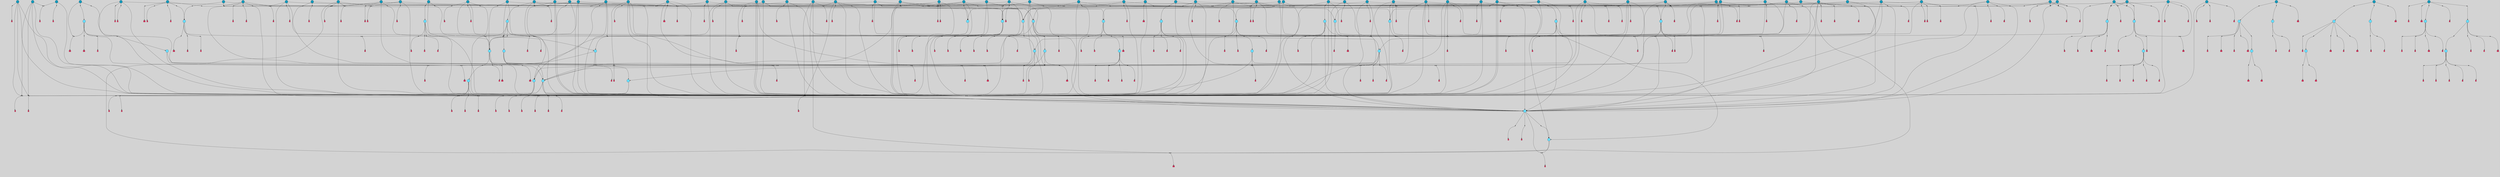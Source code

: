 // File exported with GEGELATI v1.3.1
// On the 2024-04-08 17:41:55
// With the File::TPGGraphDotExporter
digraph{
	graph[pad = "0.212, 0.055" bgcolor = lightgray]
	node[shape=circle style = filled label = ""]
		T3 [fillcolor="#66ddff"]
		T4 [fillcolor="#66ddff"]
		T7 [fillcolor="#66ddff"]
		T9 [fillcolor="#66ddff"]
		T11 [fillcolor="#66ddff"]
		T24 [fillcolor="#66ddff"]
		T27 [fillcolor="#66ddff"]
		T54 [fillcolor="#66ddff"]
		T95 [fillcolor="#66ddff"]
		T96 [fillcolor="#66ddff"]
		T111 [fillcolor="#66ddff"]
		T129 [fillcolor="#66ddff"]
		T159 [fillcolor="#66ddff"]
		T195 [fillcolor="#66ddff"]
		T212 [fillcolor="#66ddff"]
		T242 [fillcolor="#66ddff"]
		T280 [fillcolor="#1199bb"]
		T318 [fillcolor="#66ddff"]
		T323 [fillcolor="#66ddff"]
		T324 [fillcolor="#66ddff"]
		T325 [fillcolor="#66ddff"]
		T326 [fillcolor="#1199bb"]
		T327 [fillcolor="#66ddff"]
		T328 [fillcolor="#66ddff"]
		T329 [fillcolor="#66ddff"]
		T330 [fillcolor="#1199bb"]
		T404 [fillcolor="#66ddff"]
		T410 [fillcolor="#66ddff"]
		T421 [fillcolor="#1199bb"]
		T422 [fillcolor="#1199bb"]
		T434 [fillcolor="#66ddff"]
		T469 [fillcolor="#66ddff"]
		T488 [fillcolor="#66ddff"]
		T505 [fillcolor="#66ddff"]
		T534 [fillcolor="#1199bb"]
		T536 [fillcolor="#1199bb"]
		T552 [fillcolor="#66ddff"]
		T561 [fillcolor="#1199bb"]
		T589 [fillcolor="#1199bb"]
		T596 [fillcolor="#1199bb"]
		T601 [fillcolor="#66ddff"]
		T602 [fillcolor="#1199bb"]
		T605 [fillcolor="#66ddff"]
		T642 [fillcolor="#1199bb"]
		T644 [fillcolor="#1199bb"]
		T647 [fillcolor="#1199bb"]
		T650 [fillcolor="#1199bb"]
		T651 [fillcolor="#66ddff"]
		T652 [fillcolor="#66ddff"]
		T653 [fillcolor="#66ddff"]
		T654 [fillcolor="#1199bb"]
		T655 [fillcolor="#1199bb"]
		T656 [fillcolor="#1199bb"]
		T657 [fillcolor="#1199bb"]
		T658 [fillcolor="#1199bb"]
		T661 [fillcolor="#1199bb"]
		T662 [fillcolor="#1199bb"]
		T664 [fillcolor="#1199bb"]
		T665 [fillcolor="#1199bb"]
		T666 [fillcolor="#1199bb"]
		T672 [fillcolor="#1199bb"]
		T690 [fillcolor="#1199bb"]
		T693 [fillcolor="#1199bb"]
		T697 [fillcolor="#1199bb"]
		T698 [fillcolor="#1199bb"]
		T701 [fillcolor="#66ddff"]
		T703 [fillcolor="#1199bb"]
		T704 [fillcolor="#1199bb"]
		T707 [fillcolor="#1199bb"]
		T709 [fillcolor="#1199bb"]
		T713 [fillcolor="#66ddff"]
		T715 [fillcolor="#1199bb"]
		T718 [fillcolor="#1199bb"]
		T719 [fillcolor="#1199bb"]
		T721 [fillcolor="#1199bb"]
		T722 [fillcolor="#1199bb"]
		T724 [fillcolor="#1199bb"]
		T725 [fillcolor="#66ddff"]
		T726 [fillcolor="#66ddff"]
		T727 [fillcolor="#66ddff"]
		T728 [fillcolor="#1199bb"]
		T729 [fillcolor="#66ddff"]
		T730 [fillcolor="#66ddff"]
		T731 [fillcolor="#66ddff"]
		T732 [fillcolor="#1199bb"]
		T733 [fillcolor="#1199bb"]
		T734 [fillcolor="#1199bb"]
		T735 [fillcolor="#1199bb"]
		T737 [fillcolor="#1199bb"]
		T738 [fillcolor="#1199bb"]
		T739 [fillcolor="#1199bb"]
		T740 [fillcolor="#1199bb"]
		T741 [fillcolor="#1199bb"]
		T742 [fillcolor="#1199bb"]
		T743 [fillcolor="#1199bb"]
		T744 [fillcolor="#1199bb"]
		T745 [fillcolor="#1199bb"]
		T746 [fillcolor="#1199bb"]
		T747 [fillcolor="#1199bb"]
		T748 [fillcolor="#1199bb"]
		T749 [fillcolor="#1199bb"]
		T750 [fillcolor="#1199bb"]
		T752 [fillcolor="#1199bb"]
		T753 [fillcolor="#1199bb"]
		T754 [fillcolor="#1199bb"]
		T755 [fillcolor="#1199bb"]
		T756 [fillcolor="#1199bb"]
		T757 [fillcolor="#1199bb"]
		T758 [fillcolor="#1199bb"]
		T759 [fillcolor="#1199bb"]
		T760 [fillcolor="#1199bb"]
		T761 [fillcolor="#1199bb"]
		T762 [fillcolor="#1199bb"]
		T763 [fillcolor="#1199bb"]
		T764 [fillcolor="#1199bb"]
		T765 [fillcolor="#1199bb"]
		T766 [fillcolor="#1199bb"]
		T767 [fillcolor="#1199bb"]
		T768 [fillcolor="#1199bb"]
		T769 [fillcolor="#1199bb"]
		P9025 [fillcolor="#cccccc" shape=point] //6|
		I9025 [shape=box style=invis label="6|1&2|6#1|7&#92;n10|7&2|0#1|5&#92;n9|4&0|1#2|2&#92;n8|6&0|0#1|0&#92;n"]
		P9025 -> I9025[style=invis]
		A6605 [fillcolor="#ff3366" shape=box margin=0.03 width=0 height=0 label="3"]
		T3 -> P9025 -> A6605
		P9026 [fillcolor="#cccccc" shape=point] //3|
		I9026 [shape=box style=invis label="7|6&2|4#0|2&#92;n10|3&2|7#1|4&#92;n11|6&0|4#0|1&#92;n7|1&0|0#2|6&#92;n7|6&0|3#2|6&#92;n4|0&2|6#0|1&#92;n4|4&2|5#0|2&#92;n4|6&0|4#2|7&#92;n10|0&2|3#1|5&#92;n2|6&0|5#0|2&#92;n1|0&2|3#0|7&#92;n1|6&2|0#0|5&#92;n6|2&0|1#0|7&#92;n9|2&0|3#2|7&#92;n5|3&0|6#0|6&#92;n1|7&2|5#2|3&#92;n8|1&2|7#0|6&#92;n1|0&2|5#2|1&#92;n7|1&2|2#2|5&#92;n7|4&2|6#0|3&#92;n"]
		P9026 -> I9026[style=invis]
		A6606 [fillcolor="#ff3366" shape=box margin=0.03 width=0 height=0 label="4"]
		T3 -> P9026 -> A6606
		P9027 [fillcolor="#cccccc" shape=point] //7|
		I9027 [shape=box style=invis label="0|2&2|4#2|6&#92;n5|3&0|6#0|1&#92;n4|7&2|6#0|5&#92;n7|6&0|7#0|5&#92;n10|7&2|2#1|1&#92;n"]
		P9027 -> I9027[style=invis]
		A6607 [fillcolor="#ff3366" shape=box margin=0.03 width=0 height=0 label="4"]
		T4 -> P9027 -> A6607
		P9028 [fillcolor="#cccccc" shape=point] //0|
		I9028 [shape=box style=invis label="2|5&0|1#0|6&#92;n6|1&2|2#2|7&#92;n8|0&0|3#1|4&#92;n4|3&2|5#2|4&#92;n8|1&2|4#0|0&#92;n6|6&0|1#2|6&#92;n11|7&2|4#2|5&#92;n6|2&2|4#0|2&#92;n8|5&2|4#2|4&#92;n2|1&2|1#2|2&#92;n2|7&2|5#2|6&#92;n9|7&0|5#0|4&#92;n1|2&0|5#2|6&#92;n4|2&2|3#2|7&#92;n3|3&2|1#0|2&#92;n"]
		P9028 -> I9028[style=invis]
		A6608 [fillcolor="#ff3366" shape=box margin=0.03 width=0 height=0 label="5"]
		T4 -> P9028 -> A6608
		P9029 [fillcolor="#cccccc" shape=point] //-3|
		I9029 [shape=box style=invis label="1|6&2|7#0|7&#92;n10|2&0|7#1|3&#92;n9|6&2|7#2|2&#92;n5|3&0|7#0|7&#92;n1|6&2|3#0|0&#92;n2|3&2|3#2|2&#92;n5|1&2|6#0|6&#92;n"]
		P9029 -> I9029[style=invis]
		A6609 [fillcolor="#ff3366" shape=box margin=0.03 width=0 height=0 label="7"]
		T7 -> P9029 -> A6609
		P9030 [fillcolor="#cccccc" shape=point] //5|
		I9030 [shape=box style=invis label="0|5&2|3#0|1&#92;n0|6&2|1#2|4&#92;n6|2&2|6#0|7&#92;n7|4&0|3#0|1&#92;n5|4&0|7#1|6&#92;n9|1&0|5#2|2&#92;n6|3&2|3#1|7&#92;n11|7&2|4#1|6&#92;n2|5&0|1#0|0&#92;n4|7&0|0#0|2&#92;n6|2&0|6#0|0&#92;n2|1&2|6#2|4&#92;n10|0&2|0#1|0&#92;n6|6&2|4#0|6&#92;n"]
		P9030 -> I9030[style=invis]
		A6610 [fillcolor="#ff3366" shape=box margin=0.03 width=0 height=0 label="8"]
		T7 -> P9030 -> A6610
		P9031 [fillcolor="#cccccc" shape=point] //-6|
		I9031 [shape=box style=invis label="11|1&0|7#2|0&#92;n10|4&0|1#1|0&#92;n4|3&2|4#2|1&#92;n0|5&2|0#0|0&#92;n6|1&0|0#0|3&#92;n8|2&2|0#0|4&#92;n11|4&2|0#1|6&#92;n7|0&2|6#2|3&#92;n5|3&2|6#2|0&#92;n2|0&2|0#0|4&#92;n"]
		P9031 -> I9031[style=invis]
		A6611 [fillcolor="#ff3366" shape=box margin=0.03 width=0 height=0 label="9"]
		T9 -> P9031 -> A6611
		P9032 [fillcolor="#cccccc" shape=point] //2|
		I9032 [shape=box style=invis label="6|3&2|7#1|4&#92;n8|6&0|0#2|5&#92;n2|1&0|2#0|3&#92;n8|7&0|6#0|4&#92;n2|1&2|0#0|1&#92;n0|0&2|2#2|3&#92;n6|6&0|7#2|1&#92;n6|1&0|7#2|6&#92;n5|4&2|7#0|4&#92;n0|3&0|4#2|0&#92;n11|0&2|0#2|5&#92;n4|5&2|5#2|4&#92;n5|7&0|6#0|4&#92;n9|7&2|5#0|3&#92;n5|4&2|1#0|3&#92;n5|3&0|1#1|7&#92;n0|4&0|3#2|5&#92;n"]
		P9032 -> I9032[style=invis]
		A6612 [fillcolor="#ff3366" shape=box margin=0.03 width=0 height=0 label="10"]
		T9 -> P9032 -> A6612
		P9033 [fillcolor="#cccccc" shape=point] //6|
		I9033 [shape=box style=invis label="3|0&2|7#2|2&#92;n3|2&0|4#2|5&#92;n5|1&0|2#1|0&#92;n8|7&0|1#2|0&#92;n8|5&0|3#0|6&#92;n0|2&0|2#2|3&#92;n1|5&2|5#0|5&#92;n5|6&0|6#0|7&#92;n6|7&0|0#2|6&#92;n1|2&2|3#0|0&#92;n7|7&2|3#0|4&#92;n0|7&2|7#0|6&#92;n1|0&2|2#2|7&#92;n4|4&0|1#0|0&#92;n"]
		P9033 -> I9033[style=invis]
		A6613 [fillcolor="#ff3366" shape=box margin=0.03 width=0 height=0 label="11"]
		T11 -> P9033 -> A6613
		P9034 [fillcolor="#cccccc" shape=point] //-4|
		I9034 [shape=box style=invis label="4|1&0|4#2|6&#92;n1|2&2|2#2|0&#92;n1|2&2|0#0|6&#92;n8|4&2|3#2|5&#92;n5|5&2|1#1|0&#92;n"]
		P9034 -> I9034[style=invis]
		A6614 [fillcolor="#ff3366" shape=box margin=0.03 width=0 height=0 label="12"]
		T11 -> P9034 -> A6614
		P9035 [fillcolor="#cccccc" shape=point] //-3|
		I9035 [shape=box style=invis label="8|1&2|3#0|5&#92;n0|6&0|5#0|5&#92;n3|7&2|1#0|6&#92;n3|5&0|1#0|0&#92;n9|5&2|0#0|4&#92;n3|5&0|2#0|3&#92;n10|6&2|4#1|0&#92;n9|4&2|7#2|6&#92;n1|7&2|5#2|2&#92;n"]
		P9035 -> I9035[style=invis]
		A6615 [fillcolor="#ff3366" shape=box margin=0.03 width=0 height=0 label="5"]
		T4 -> P9035 -> A6615
		P9036 [fillcolor="#cccccc" shape=point] //1|
		I9036 [shape=box style=invis label="5|1&0|6#2|7&#92;n2|4&0|4#2|2&#92;n0|6&0|5#0|4&#92;n10|6&2|5#1|6&#92;n9|3&0|1#1|7&#92;n10|3&2|2#1|0&#92;n5|0&0|0#2|1&#92;n11|3&2|3#1|5&#92;n10|3&0|1#1|0&#92;n2|4&0|1#0|1&#92;n0|2&0|3#2|4&#92;n9|2&2|1#2|5&#92;n11|7&2|6#2|6&#92;n"]
		P9036 -> I9036[style=invis]
		T24 -> P9036 -> T7
		P9037 [fillcolor="#cccccc" shape=point] //5|
		I9037 [shape=box style=invis label="3|0&2|0#0|1&#92;n3|0&0|7#0|1&#92;n5|3&0|2#2|6&#92;n4|4&2|4#2|6&#92;n11|2&0|7#1|6&#92;n2|7&2|2#2|5&#92;n9|3&2|6#2|7&#92;n7|7&0|0#0|4&#92;n6|1&2|4#2|3&#92;n5|4&2|0#1|6&#92;n1|3&0|7#0|4&#92;n"]
		P9037 -> I9037[style=invis]
		A6616 [fillcolor="#ff3366" shape=box margin=0.03 width=0 height=0 label="7"]
		T24 -> P9037 -> A6616
		P9038 [fillcolor="#cccccc" shape=point] //-2|
		I9038 [shape=box style=invis label="4|1&0|4#0|3&#92;n4|2&0|5#2|0&#92;n5|5&2|6#0|5&#92;n1|4&0|1#0|2&#92;n6|3&2|7#1|5&#92;n0|4&2|0#0|3&#92;n8|5&2|5#1|2&#92;n10|7&2|7#1|1&#92;n3|4&0|0#2|1&#92;n3|6&2|5#2|5&#92;n8|3&0|1#0|7&#92;n10|0&2|7#1|3&#92;n4|1&2|4#0|1&#92;n9|3&2|0#0|4&#92;n3|6&2|0#0|4&#92;n1|2&0|6#2|1&#92;n4|0&2|1#2|2&#92;n"]
		P9038 -> I9038[style=invis]
		A6617 [fillcolor="#ff3366" shape=box margin=0.03 width=0 height=0 label="14"]
		T24 -> P9038 -> A6617
		P9039 [fillcolor="#cccccc" shape=point] //2|
		I9039 [shape=box style=invis label="9|1&2|3#0|1&#92;n5|2&2|0#2|4&#92;n3|6&2|5#2|7&#92;n7|0&2|5#0|4&#92;n1|2&0|3#0|5&#92;n7|3&2|7#0|0&#92;n"]
		P9039 -> I9039[style=invis]
		A6618 [fillcolor="#ff3366" shape=box margin=0.03 width=0 height=0 label="2"]
		T27 -> P9039 -> A6618
		P9040 [fillcolor="#cccccc" shape=point] //-6|
		I9040 [shape=box style=invis label="7|5&0|4#0|4&#92;n11|0&2|5#2|1&#92;n"]
		P9040 -> I9040[style=invis]
		A6619 [fillcolor="#ff3366" shape=box margin=0.03 width=0 height=0 label="3"]
		T27 -> P9040 -> A6619
		T27 -> P9026
		T27 -> P9028
		P9041 [fillcolor="#cccccc" shape=point] //0|
		I9041 [shape=box style=invis label="4|0&0|3#2|7&#92;n10|2&0|3#1|7&#92;n3|5&0|2#0|3&#92;n4|5&0|0#2|1&#92;n10|7&2|0#1|2&#92;n5|3&2|3#1|6&#92;n9|5&2|0#0|4&#92;n5|4&2|7#0|2&#92;n10|3&2|7#1|4&#92;n7|2&0|1#2|6&#92;n8|6&0|5#0|5&#92;n8|7&2|3#0|5&#92;n2|6&2|4#0|0&#92;n"]
		P9041 -> I9041[style=invis]
		A6620 [fillcolor="#ff3366" shape=box margin=0.03 width=0 height=0 label="5"]
		T27 -> P9041 -> A6620
		P9042 [fillcolor="#cccccc" shape=point] //8|
		I9042 [shape=box style=invis label="9|0&0|1#2|0&#92;n10|1&2|5#1|4&#92;n8|2&2|6#0|4&#92;n2|4&2|5#2|3&#92;n4|2&2|2#0|2&#92;n7|5&0|2#0|0&#92;n8|2&2|1#1|3&#92;n8|7&0|7#2|1&#92;n1|1&0|0#0|7&#92;n5|6&2|5#1|0&#92;n6|6&2|5#0|0&#92;n11|4&0|3#2|6&#92;n4|2&2|4#0|7&#92;n5|6&0|1#2|0&#92;n11|3&0|2#0|7&#92;n"]
		P9042 -> I9042[style=invis]
		A6621 [fillcolor="#ff3366" shape=box margin=0.03 width=0 height=0 label="6"]
		T54 -> P9042 -> A6621
		T54 -> P9037
		P9043 [fillcolor="#cccccc" shape=point] //-10|
		I9043 [shape=box style=invis label="3|6&0|0#0|4&#92;n4|1&2|4#0|1&#92;n5|1&0|1#0|4&#92;n5|5&2|6#0|5&#92;n6|5&0|6#0|3&#92;n11|1&2|0#0|1&#92;n0|7&2|0#0|3&#92;n1|2&0|6#0|1&#92;n8|0&0|4#2|0&#92;n0|4&0|7#2|7&#92;n7|0&2|7#1|3&#92;n3|1&0|5#2|5&#92;n5|1&0|4#0|3&#92;n2|2&0|2#0|0&#92;n8|3&0|1#0|7&#92;n3|0&0|3#0|5&#92;n7|2&0|5#2|0&#92;n6|3&2|7#1|5&#92;n4|7&2|7#2|1&#92;n"]
		P9043 -> I9043[style=invis]
		A6622 [fillcolor="#ff3366" shape=box margin=0.03 width=0 height=0 label="14"]
		T54 -> P9043 -> A6622
		T54 -> P9030
		P9044 [fillcolor="#cccccc" shape=point] //4|
		I9044 [shape=box style=invis label="4|3&0|6#0|3&#92;n5|7&2|3#2|2&#92;n5|6&0|7#1|2&#92;n1|4&2|6#0|3&#92;n8|4&2|1#2|5&#92;n9|5&2|4#1|4&#92;n2|4&0|5#0|7&#92;n10|0&0|6#1|3&#92;n3|0&0|6#0|2&#92;n2|7&2|7#2|6&#92;n5|2&0|5#1|5&#92;n10|4&2|5#1|7&#92;n4|0&0|4#2|4&#92;n11|1&0|4#2|6&#92;n10|6&2|0#1|4&#92;n9|7&0|3#1|4&#92;n4|5&2|7#0|6&#92;n11|5&2|6#2|3&#92;n0|3&0|5#0|1&#92;n"]
		P9044 -> I9044[style=invis]
		A6623 [fillcolor="#ff3366" shape=box margin=0.03 width=0 height=0 label="13"]
		T95 -> P9044 -> A6623
		P9045 [fillcolor="#cccccc" shape=point] //8|
		I9045 [shape=box style=invis label="9|7&0|5#2|5&#92;n3|3&2|3#0|2&#92;n9|5&2|2#1|0&#92;n2|3&0|6#0|3&#92;n4|4&2|5#2|7&#92;n11|3&2|0#1|5&#92;n6|6&2|1#2|2&#92;n4|6&0|1#2|2&#92;n2|5&2|7#2|2&#92;n7|7&2|2#2|3&#92;n6|5&0|3#2|6&#92;n6|7&0|6#0|2&#92;n"]
		P9045 -> I9045[style=invis]
		A6624 [fillcolor="#ff3366" shape=box margin=0.03 width=0 height=0 label="14"]
		T95 -> P9045 -> A6624
		P9046 [fillcolor="#cccccc" shape=point] //2|
		I9046 [shape=box style=invis label="4|1&0|4#2|6&#92;n5|5&2|1#1|0&#92;n1|0&2|0#0|6&#92;n8|4&2|3#2|5&#92;n"]
		P9046 -> I9046[style=invis]
		T95 -> P9046 -> T11
		P9047 [fillcolor="#cccccc" shape=point] //-9|
		I9047 [shape=box style=invis label="2|0&2|0#2|1&#92;n4|4&2|4#2|6&#92;n9|1&0|3#1|7&#92;n5|3&0|2#2|6&#92;n2|7&2|2#2|5&#92;n5|4&2|0#1|6&#92;n3|0&0|7#0|1&#92;n1|3&0|7#0|4&#92;n11|6&2|2#0|7&#92;n7|7&0|0#0|4&#92;n11|0&0|7#1|6&#92;n9|3&2|6#2|7&#92;n"]
		P9047 -> I9047[style=invis]
		A6625 [fillcolor="#ff3366" shape=box margin=0.03 width=0 height=0 label="7"]
		T95 -> P9047 -> A6625
		P9048 [fillcolor="#cccccc" shape=point] //-8|
		I9048 [shape=box style=invis label="7|5&0|4#2|4&#92;n"]
		P9048 -> I9048[style=invis]
		A6626 [fillcolor="#ff3366" shape=box margin=0.03 width=0 height=0 label="3"]
		T95 -> P9048 -> A6626
		P9049 [fillcolor="#cccccc" shape=point] //6|
		I9049 [shape=box style=invis label="0|5&2|3#0|1&#92;n0|6&2|1#2|4&#92;n9|1&0|5#2|2&#92;n7|4&0|3#0|1&#92;n5|4&0|7#1|6&#92;n2|5&0|1#0|0&#92;n6|3&2|3#1|7&#92;n11|7&2|4#1|6&#92;n6|2&2|6#0|1&#92;n4|7&0|0#0|2&#92;n6|2&0|6#0|0&#92;n9|1&2|6#2|4&#92;n10|0&2|0#1|0&#92;n6|6&2|4#0|6&#92;n"]
		P9049 -> I9049[style=invis]
		A6627 [fillcolor="#ff3366" shape=box margin=0.03 width=0 height=0 label="8"]
		T96 -> P9049 -> A6627
		P9050 [fillcolor="#cccccc" shape=point] //5|
		I9050 [shape=box style=invis label="10|4&0|1#1|0&#92;n4|3&2|4#2|1&#92;n2|0&2|0#0|4&#92;n6|1&0|0#0|3&#92;n8|2&2|0#0|4&#92;n0|0&0|0#0|0&#92;n11|4&2|0#1|6&#92;n7|0&2|6#2|3&#92;n5|3&2|6#2|0&#92;n0|0&2|0#0|0&#92;n"]
		P9050 -> I9050[style=invis]
		A6628 [fillcolor="#ff3366" shape=box margin=0.03 width=0 height=0 label="9"]
		T96 -> P9050 -> A6628
		T96 -> P9025
		P9051 [fillcolor="#cccccc" shape=point] //1|
		I9051 [shape=box style=invis label="5|4&0|7#1|6&#92;n0|6&2|1#2|4&#92;n7|4&0|3#0|1&#92;n0|5&2|3#0|1&#92;n9|1&0|5#2|2&#92;n6|3&2|3#1|7&#92;n11|7&2|4#1|6&#92;n2|5&0|1#0|0&#92;n7|5&2|3#1|1&#92;n4|7&0|0#0|2&#92;n6|2&0|6#0|0&#92;n2|1&2|6#2|4&#92;n10|0&2|7#1|0&#92;n6|6&2|4#0|6&#92;n"]
		P9051 -> I9051[style=invis]
		A6629 [fillcolor="#ff3366" shape=box margin=0.03 width=0 height=0 label="8"]
		T96 -> P9051 -> A6629
		T96 -> P9035
		P9052 [fillcolor="#cccccc" shape=point] //-5|
		I9052 [shape=box style=invis label="0|0&2|3#0|2&#92;n10|5&0|6#1|3&#92;n7|3&0|6#2|3&#92;n3|4&0|6#0|6&#92;n10|5&0|2#1|1&#92;n5|0&0|1#0|3&#92;n6|6&2|5#1|5&#92;n7|4&0|2#1|7&#92;n5|7&0|1#2|5&#92;n1|5&0|0#0|3&#92;n7|5&2|1#2|6&#92;n9|0&0|2#0|0&#92;n4|0&2|4#0|0&#92;n4|6&0|0#2|3&#92;n3|1&0|6#2|5&#92;n7|7&2|1#2|3&#92;n9|4&2|2#0|6&#92;n"]
		P9052 -> I9052[style=invis]
		T111 -> P9052 -> T9
		P9053 [fillcolor="#cccccc" shape=point] //7|
		I9053 [shape=box style=invis label="7|4&2|1#2|0&#92;n4|1&2|4#2|3&#92;n5|0&2|0#2|2&#92;n6|1&2|4#2|6&#92;n"]
		P9053 -> I9053[style=invis]
		A6630 [fillcolor="#ff3366" shape=box margin=0.03 width=0 height=0 label="9"]
		T111 -> P9053 -> A6630
		P9054 [fillcolor="#cccccc" shape=point] //2|
		I9054 [shape=box style=invis label="3|0&2|0#0|1&#92;n11|2&0|7#1|6&#92;n8|7&2|4#0|5&#92;n5|3&0|2#2|6&#92;n4|4&2|4#2|6&#92;n3|0&0|7#0|1&#92;n2|7&2|2#2|5&#92;n9|3&2|6#2|7&#92;n7|7&0|0#0|4&#92;n6|1&2|4#1|3&#92;n5|4&2|0#1|6&#92;n1|3&0|7#0|4&#92;n"]
		P9054 -> I9054[style=invis]
		A6631 [fillcolor="#ff3366" shape=box margin=0.03 width=0 height=0 label="7"]
		T111 -> P9054 -> A6631
		T111 -> P9031
		T129 -> P9042
		T129 -> P9037
		P9055 [fillcolor="#cccccc" shape=point] //10|
		I9055 [shape=box style=invis label="4|5&2|7#2|1&#92;n1|7&2|3#0|6&#92;n3|5&2|2#0|3&#92;n10|3&0|7#1|4&#92;n7|1&0|4#2|6&#92;n10|2&0|3#1|7&#92;n9|5&2|0#0|4&#92;n4|0&0|3#2|7&#92;n11|4&2|6#1|2&#92;n5|4&2|7#0|2&#92;n2|6&2|4#0|0&#92;n6|5&0|7#2|1&#92;n5|3&2|3#1|6&#92;n10|7&2|0#1|2&#92;n"]
		P9055 -> I9055[style=invis]
		A6632 [fillcolor="#ff3366" shape=box margin=0.03 width=0 height=0 label="5"]
		T129 -> P9055 -> A6632
		P9056 [fillcolor="#cccccc" shape=point] //5|
		I9056 [shape=box style=invis label="9|4&2|3#1|3&#92;n0|4&2|4#0|5&#92;n6|1&2|6#2|5&#92;n4|0&0|5#2|0&#92;n"]
		P9056 -> I9056[style=invis]
		A6633 [fillcolor="#ff3366" shape=box margin=0.03 width=0 height=0 label="7"]
		T129 -> P9056 -> A6633
		P9057 [fillcolor="#cccccc" shape=point] //6|
		I9057 [shape=box style=invis label="9|4&2|7#0|6&#92;n8|4&0|1#1|0&#92;n1|3&0|0#2|1&#92;n2|4&0|6#2|2&#92;n5|1&2|5#0|7&#92;n3|0&0|3#2|6&#92;n2|2&2|6#0|2&#92;n8|4&0|4#2|2&#92;n5|1&2|4#0|3&#92;n9|4&0|6#0|6&#92;n5|0&2|2#1|5&#92;n11|7&0|0#1|1&#92;n0|4&0|3#0|3&#92;n7|7&2|4#2|5&#92;n1|5&0|1#2|1&#92;n"]
		P9057 -> I9057[style=invis]
		A6634 [fillcolor="#ff3366" shape=box margin=0.03 width=0 height=0 label="1"]
		T129 -> P9057 -> A6634
		P9058 [fillcolor="#cccccc" shape=point] //7|
		I9058 [shape=box style=invis label="7|0&2|1#2|0&#92;n9|7&2|1#1|7&#92;n8|2&0|1#1|0&#92;n6|6&0|2#1|1&#92;n2|2&0|5#0|0&#92;n5|7&0|0#2|1&#92;n5|1&2|5#1|5&#92;n4|7&2|4#2|3&#92;n10|5&2|2#1|5&#92;n1|3&2|2#2|0&#92;n10|2&2|6#1|5&#92;n"]
		P9058 -> I9058[style=invis]
		A6635 [fillcolor="#ff3366" shape=box margin=0.03 width=0 height=0 label="1"]
		T159 -> P9058 -> A6635
		P9059 [fillcolor="#cccccc" shape=point] //7|
		I9059 [shape=box style=invis label="7|4&2|7#0|4&#92;n4|6&0|1#2|5&#92;n2|1&2|3#0|0&#92;n4|3&2|0#0|1&#92;n0|0&2|7#2|7&#92;n7|7&0|5#2|3&#92;n5|0&2|1#2|2&#92;n10|0&0|4#1|2&#92;n4|4&0|7#0|0&#92;n6|7&0|2#0|1&#92;n1|4&2|5#0|4&#92;n"]
		P9059 -> I9059[style=invis]
		A6636 [fillcolor="#ff3366" shape=box margin=0.03 width=0 height=0 label="0"]
		T159 -> P9059 -> A6636
		P9060 [fillcolor="#cccccc" shape=point] //5|
		I9060 [shape=box style=invis label="0|5&2|3#0|1&#92;n0|6&2|1#2|4&#92;n6|2&2|6#0|7&#92;n9|0&2|7#1|1&#92;n7|4&0|3#0|1&#92;n11|7&2|4#1|6&#92;n9|1&0|5#2|2&#92;n5|4&0|7#1|6&#92;n2|5&0|1#0|0&#92;n4|7&0|0#0|2&#92;n6|2&0|6#0|0&#92;n2|1&2|6#2|4&#92;n10|0&0|0#1|0&#92;n6|6&2|4#0|6&#92;n"]
		P9060 -> I9060[style=invis]
		T159 -> P9060 -> T129
		P9061 [fillcolor="#cccccc" shape=point] //5|
		I9061 [shape=box style=invis label="3|0&2|0#2|1&#92;n3|0&0|7#0|1&#92;n5|3&0|2#2|6&#92;n4|4&2|4#2|6&#92;n5|4&2|0#1|6&#92;n2|7&2|2#2|5&#92;n1|3&0|7#0|4&#92;n11|6&2|2#0|7&#92;n7|7&0|0#0|4&#92;n6|1&2|4#2|3&#92;n11|0&0|7#1|6&#92;n9|3&2|6#2|7&#92;n"]
		P9061 -> I9061[style=invis]
		A6637 [fillcolor="#ff3366" shape=box margin=0.03 width=0 height=0 label="7"]
		T195 -> P9061 -> A6637
		P9062 [fillcolor="#cccccc" shape=point] //4|
		I9062 [shape=box style=invis label="7|1&0|6#0|1&#92;n6|7&2|7#1|7&#92;n10|1&2|1#1|1&#92;n9|6&2|2#1|4&#92;n4|7&0|4#2|2&#92;n9|6&0|5#1|1&#92;n10|0&2|6#1|6&#92;n5|1&0|1#2|3&#92;n10|1&0|5#1|0&#92;n3|4&2|3#0|0&#92;n8|2&0|5#2|4&#92;n1|6&2|0#0|0&#92;n2|3&0|1#2|6&#92;n5|2&2|2#1|6&#92;n2|2&0|1#2|1&#92;n3|1&2|7#0|3&#92;n6|7&2|3#0|4&#92;n"]
		P9062 -> I9062[style=invis]
		A6638 [fillcolor="#ff3366" shape=box margin=0.03 width=0 height=0 label="10"]
		T195 -> P9062 -> A6638
		P9063 [fillcolor="#cccccc" shape=point] //-4|
		I9063 [shape=box style=invis label="0|4&0|0#2|7&#92;n8|5&2|4#2|4&#92;n4|3&2|5#2|4&#92;n11|7&2|2#2|5&#92;n6|5&2|2#2|7&#92;n3|2&0|7#0|7&#92;n3|3&2|1#0|3&#92;n2|6&0|3#2|5&#92;n0|1&2|6#2|2&#92;n8|2&0|0#1|6&#92;n0|7&0|5#0|4&#92;n9|5&0|3#2|7&#92;n2|7&2|5#2|6&#92;n9|0&2|0#0|1&#92;n1|2&2|4#0|2&#92;n"]
		P9063 -> I9063[style=invis]
		T195 -> P9063 -> T27
		T195 -> P9059
		P9064 [fillcolor="#cccccc" shape=point] //6|
		I9064 [shape=box style=invis label="9|4&2|7#0|6&#92;n8|4&0|1#1|0&#92;n1|3&0|0#2|1&#92;n2|4&0|6#2|2&#92;n5|1&2|5#0|7&#92;n3|0&0|3#2|6&#92;n2|2&2|6#0|2&#92;n8|4&0|4#2|2&#92;n5|1&2|4#0|3&#92;n9|4&0|6#0|6&#92;n5|0&2|2#1|5&#92;n11|7&0|0#1|1&#92;n0|4&0|3#0|3&#92;n7|7&2|4#2|5&#92;n1|5&0|1#2|1&#92;n"]
		P9064 -> I9064[style=invis]
		A6639 [fillcolor="#ff3366" shape=box margin=0.03 width=0 height=0 label="1"]
		T212 -> P9064 -> A6639
		P9065 [fillcolor="#cccccc" shape=point] //5|
		I9065 [shape=box style=invis label="9|4&2|3#1|3&#92;n0|4&2|4#0|5&#92;n6|1&2|6#2|5&#92;n4|0&0|5#2|0&#92;n"]
		P9065 -> I9065[style=invis]
		A6640 [fillcolor="#ff3366" shape=box margin=0.03 width=0 height=0 label="7"]
		T212 -> P9065 -> A6640
		P9066 [fillcolor="#cccccc" shape=point] //5|
		I9066 [shape=box style=invis label="3|0&2|0#0|1&#92;n3|0&0|7#0|1&#92;n5|3&0|2#2|6&#92;n4|4&2|4#2|6&#92;n11|2&0|7#1|6&#92;n2|7&2|2#2|5&#92;n9|3&2|6#2|7&#92;n7|7&0|0#0|4&#92;n6|1&2|4#2|3&#92;n5|4&2|0#1|6&#92;n1|3&0|7#0|4&#92;n"]
		P9066 -> I9066[style=invis]
		A6641 [fillcolor="#ff3366" shape=box margin=0.03 width=0 height=0 label="7"]
		T212 -> P9066 -> A6641
		P9067 [fillcolor="#cccccc" shape=point] //8|
		I9067 [shape=box style=invis label="9|0&0|1#2|0&#92;n10|1&2|5#1|4&#92;n8|2&2|6#0|4&#92;n2|4&2|5#2|3&#92;n4|2&2|2#0|2&#92;n7|5&0|2#0|0&#92;n8|2&2|1#1|3&#92;n8|7&0|7#2|1&#92;n1|1&0|0#0|7&#92;n5|6&2|5#1|0&#92;n6|6&2|5#0|0&#92;n11|4&0|3#2|6&#92;n4|2&2|4#0|7&#92;n5|6&0|1#2|0&#92;n11|3&0|2#0|7&#92;n"]
		P9067 -> I9067[style=invis]
		A6642 [fillcolor="#ff3366" shape=box margin=0.03 width=0 height=0 label="6"]
		T212 -> P9067 -> A6642
		P9068 [fillcolor="#cccccc" shape=point] //10|
		I9068 [shape=box style=invis label="4|5&2|7#2|1&#92;n1|7&2|3#0|6&#92;n3|5&2|2#0|3&#92;n10|3&0|7#1|4&#92;n7|1&0|4#2|6&#92;n10|2&0|3#1|7&#92;n9|5&2|0#0|4&#92;n4|0&0|3#2|7&#92;n11|4&2|6#1|2&#92;n5|4&2|7#0|2&#92;n2|6&2|4#0|0&#92;n6|5&0|7#2|1&#92;n5|3&2|3#1|6&#92;n10|7&2|0#1|2&#92;n"]
		P9068 -> I9068[style=invis]
		A6643 [fillcolor="#ff3366" shape=box margin=0.03 width=0 height=0 label="5"]
		T212 -> P9068 -> A6643
		P9069 [fillcolor="#cccccc" shape=point] //5|
		I9069 [shape=box style=invis label="1|6&2|7#0|7&#92;n9|2&2|7#2|2&#92;n10|2&0|7#1|3&#92;n5|3&0|7#0|7&#92;n7|0&2|7#2|2&#92;n1|6&2|3#0|0&#92;n2|3&2|3#2|2&#92;n"]
		P9069 -> I9069[style=invis]
		A6644 [fillcolor="#ff3366" shape=box margin=0.03 width=0 height=0 label="7"]
		T242 -> P9069 -> A6644
		P9070 [fillcolor="#cccccc" shape=point] //-8|
		I9070 [shape=box style=invis label="7|5&0|2#2|1&#92;n1|0&2|6#0|0&#92;n7|1&2|6#1|1&#92;n8|7&0|3#1|6&#92;n3|7&2|3#2|4&#92;n"]
		P9070 -> I9070[style=invis]
		A6645 [fillcolor="#ff3366" shape=box margin=0.03 width=0 height=0 label="2"]
		T242 -> P9070 -> A6645
		P9071 [fillcolor="#cccccc" shape=point] //-3|
		I9071 [shape=box style=invis label="1|1&2|1#0|1&#92;n1|4&0|0#2|4&#92;n11|0&2|3#0|2&#92;n11|6&0|4#0|1&#92;n5|2&0|6#1|5&#92;n3|7&2|6#2|7&#92;n7|7&0|1#2|1&#92;n9|5&2|2#2|0&#92;n6|5&2|6#1|4&#92;n0|7&0|5#2|4&#92;n8|1&0|0#2|3&#92;n0|5&0|3#0|5&#92;n2|0&2|4#0|5&#92;n7|5&2|7#1|3&#92;n8|3&0|0#1|2&#92;n"]
		P9071 -> I9071[style=invis]
		A6646 [fillcolor="#ff3366" shape=box margin=0.03 width=0 height=0 label="1"]
		T242 -> P9071 -> A6646
		T280 -> P9044
		P9072 [fillcolor="#cccccc" shape=point] //1|
		I9072 [shape=box style=invis label="0|4&0|1#0|1&#92;n10|5&2|5#1|6&#92;n7|7&2|5#2|2&#92;n9|5&0|7#2|7&#92;n8|4&0|3#2|7&#92;n11|0&2|3#0|5&#92;n7|0&0|0#0|1&#92;n4|2&0|4#0|5&#92;n5|1&0|6#2|7&#92;n11|3&0|7#1|3&#92;n"]
		P9072 -> I9072[style=invis]
		T280 -> P9072 -> T7
		P9073 [fillcolor="#cccccc" shape=point] //-3|
		I9073 [shape=box style=invis label="4|5&0|0#0|0&#92;n4|7&0|0#0|2&#92;n0|6&2|1#2|4&#92;n9|1&0|5#2|2&#92;n10|0&2|0#1|0&#92;n6|6&2|4#0|6&#92;n2|5&0|1#0|0&#92;n6|3&2|3#1|7&#92;n11|7&2|4#1|6&#92;n6|2&2|6#0|1&#92;n6|2&0|0#0|0&#92;n9|1&2|6#2|4&#92;n10|4&0|3#1|1&#92;n5|4&2|7#1|6&#92;n"]
		P9073 -> I9073[style=invis]
		T280 -> P9073 -> T95
		P9074 [fillcolor="#cccccc" shape=point] //5|
		I9074 [shape=box style=invis label="11|7&2|0#1|7&#92;n1|5&2|4#2|4&#92;n4|3&0|1#0|5&#92;n1|6&0|0#0|4&#92;n8|6&2|4#0|0&#92;n4|0&2|0#0|5&#92;n10|4&2|0#1|0&#92;n4|4&0|5#0|1&#92;n0|7&2|1#0|5&#92;n0|6&2|3#2|0&#92;n9|6&2|5#1|3&#92;n"]
		P9074 -> I9074[style=invis]
		T318 -> P9074 -> T195
		P9075 [fillcolor="#cccccc" shape=point] //-9|
		I9075 [shape=box style=invis label="4|7&2|6#0|5&#92;n11|3&0|2#2|6&#92;n10|2&2|4#1|6&#92;n3|0&2|6#2|7&#92;n4|3&0|5#0|7&#92;n2|3&0|7#0|7&#92;n10|6&0|7#1|5&#92;n10|1&2|2#1|1&#92;n1|7&0|3#2|6&#92;n"]
		P9075 -> I9075[style=invis]
		A6647 [fillcolor="#ff3366" shape=box margin=0.03 width=0 height=0 label="4"]
		T318 -> P9075 -> A6647
		P9076 [fillcolor="#cccccc" shape=point] //7|
		I9076 [shape=box style=invis label="7|2&0|4#1|3&#92;n7|7&0|0#0|4&#92;n4|4&2|4#2|6&#92;n2|3&2|2#2|5&#92;n8|0&0|2#2|1&#92;n9|3&2|6#2|7&#92;n6|4&2|4#2|3&#92;n3|3&2|0#0|1&#92;n6|4&2|0#1|6&#92;n5|3&0|7#0|4&#92;n"]
		P9076 -> I9076[style=invis]
		A6648 [fillcolor="#ff3366" shape=box margin=0.03 width=0 height=0 label="7"]
		T318 -> P9076 -> A6648
		P9077 [fillcolor="#cccccc" shape=point] //-6|
		I9077 [shape=box style=invis label="9|0&2|0#0|1&#92;n3|2&0|2#0|3&#92;n5|4&0|5#1|7&#92;n2|1&0|4#0|3&#92;n9|2&2|0#2|4&#92;n7|6&0|4#0|2&#92;n2|3&0|6#2|6&#92;n1|2&0|3#2|0&#92;n"]
		P9077 -> I9077[style=invis]
		T318 -> P9077 -> T54
		P9078 [fillcolor="#cccccc" shape=point] //-2|
		I9078 [shape=box style=invis label="1|3&0|2#0|7&#92;n6|1&0|7#0|0&#92;n6|1&2|4#1|7&#92;n3|0&2|3#0|3&#92;n0|2&0|7#2|6&#92;n"]
		P9078 -> I9078[style=invis]
		T318 -> P9078 -> T195
		P9079 [fillcolor="#cccccc" shape=point] //-9|
		I9079 [shape=box style=invis label="2|0&2|0#2|1&#92;n4|4&2|4#2|6&#92;n9|1&0|3#1|7&#92;n5|3&0|2#2|6&#92;n2|7&2|2#2|5&#92;n5|4&2|0#1|6&#92;n3|0&0|7#0|1&#92;n1|3&0|7#0|4&#92;n11|6&2|2#0|7&#92;n7|7&0|0#0|4&#92;n11|0&0|7#1|6&#92;n9|3&2|6#2|7&#92;n"]
		P9079 -> I9079[style=invis]
		A6649 [fillcolor="#ff3366" shape=box margin=0.03 width=0 height=0 label="7"]
		T323 -> P9079 -> A6649
		P9080 [fillcolor="#cccccc" shape=point] //-4|
		I9080 [shape=box style=invis label="4|1&0|4#2|6&#92;n1|2&2|2#2|0&#92;n1|2&2|0#0|6&#92;n8|4&2|3#2|5&#92;n5|5&2|1#1|0&#92;n"]
		P9080 -> I9080[style=invis]
		A6650 [fillcolor="#ff3366" shape=box margin=0.03 width=0 height=0 label="12"]
		T324 -> P9080 -> A6650
		P9081 [fillcolor="#cccccc" shape=point] //8|
		I9081 [shape=box style=invis label="9|7&0|5#2|5&#92;n3|3&2|3#0|2&#92;n9|5&2|2#1|0&#92;n2|3&0|6#0|3&#92;n4|4&2|5#2|7&#92;n11|3&2|0#1|5&#92;n6|6&2|1#2|2&#92;n4|6&0|1#2|2&#92;n2|5&2|7#2|2&#92;n7|7&2|2#2|3&#92;n6|5&0|3#2|6&#92;n6|7&0|6#0|2&#92;n"]
		P9081 -> I9081[style=invis]
		A6651 [fillcolor="#ff3366" shape=box margin=0.03 width=0 height=0 label="14"]
		T323 -> P9081 -> A6651
		P9082 [fillcolor="#cccccc" shape=point] //-8|
		I9082 [shape=box style=invis label="7|5&0|4#2|4&#92;n"]
		P9082 -> I9082[style=invis]
		A6652 [fillcolor="#ff3366" shape=box margin=0.03 width=0 height=0 label="3"]
		T323 -> P9082 -> A6652
		P9083 [fillcolor="#cccccc" shape=point] //4|
		I9083 [shape=box style=invis label="4|3&0|6#0|3&#92;n5|7&2|3#2|2&#92;n5|6&0|7#1|2&#92;n1|4&2|6#0|3&#92;n8|4&2|1#2|5&#92;n9|5&2|4#1|4&#92;n2|4&0|5#0|7&#92;n10|0&0|6#1|3&#92;n3|0&0|6#0|2&#92;n2|7&2|7#2|6&#92;n5|2&0|5#1|5&#92;n10|4&2|5#1|7&#92;n4|0&0|4#2|4&#92;n11|1&0|4#2|6&#92;n10|6&2|0#1|4&#92;n9|7&0|3#1|4&#92;n4|5&2|7#0|6&#92;n11|5&2|6#2|3&#92;n0|3&0|5#0|1&#92;n"]
		P9083 -> I9083[style=invis]
		A6653 [fillcolor="#ff3366" shape=box margin=0.03 width=0 height=0 label="13"]
		T323 -> P9083 -> A6653
		P9084 [fillcolor="#cccccc" shape=point] //-3|
		I9084 [shape=box style=invis label="4|5&0|0#0|0&#92;n4|7&0|0#0|2&#92;n0|6&2|1#2|4&#92;n9|1&0|5#2|2&#92;n10|0&2|0#1|0&#92;n6|6&2|4#0|6&#92;n2|5&0|1#0|0&#92;n6|3&2|3#1|7&#92;n11|7&2|4#1|6&#92;n6|2&2|6#0|1&#92;n6|2&0|0#0|0&#92;n9|1&2|6#2|4&#92;n10|4&0|3#1|1&#92;n5|4&2|7#1|6&#92;n"]
		P9084 -> I9084[style=invis]
		T326 -> P9084 -> T323
		P9085 [fillcolor="#cccccc" shape=point] //2|
		I9085 [shape=box style=invis label="4|1&0|4#2|6&#92;n5|5&2|1#1|0&#92;n1|0&2|0#0|6&#92;n8|4&2|3#2|5&#92;n"]
		P9085 -> I9085[style=invis]
		T323 -> P9085 -> T324
		P9086 [fillcolor="#cccccc" shape=point] //5|
		I9086 [shape=box style=invis label="0|5&2|3#0|1&#92;n0|6&2|1#2|4&#92;n6|2&2|6#0|7&#92;n7|4&0|3#0|1&#92;n5|4&0|7#1|6&#92;n9|1&0|5#2|2&#92;n6|3&2|3#1|7&#92;n11|7&2|4#1|6&#92;n2|5&0|1#0|0&#92;n4|7&0|0#0|2&#92;n6|2&0|6#0|0&#92;n2|1&2|6#2|4&#92;n10|0&2|0#1|0&#92;n6|6&2|4#0|6&#92;n"]
		P9086 -> I9086[style=invis]
		A6654 [fillcolor="#ff3366" shape=box margin=0.03 width=0 height=0 label="8"]
		T325 -> P9086 -> A6654
		P9087 [fillcolor="#cccccc" shape=point] //-3|
		I9087 [shape=box style=invis label="1|6&2|7#0|7&#92;n10|2&0|7#1|3&#92;n9|6&2|7#2|2&#92;n5|3&0|7#0|7&#92;n1|6&2|3#0|0&#92;n2|3&2|3#2|2&#92;n5|1&2|6#0|6&#92;n"]
		P9087 -> I9087[style=invis]
		A6655 [fillcolor="#ff3366" shape=box margin=0.03 width=0 height=0 label="7"]
		T325 -> P9087 -> A6655
		P9088 [fillcolor="#cccccc" shape=point] //1|
		I9088 [shape=box style=invis label="0|4&0|1#0|1&#92;n10|5&2|5#1|6&#92;n7|7&2|5#2|2&#92;n9|5&0|7#2|7&#92;n8|4&0|3#2|7&#92;n11|0&2|3#0|5&#92;n7|0&0|0#0|1&#92;n4|2&0|4#0|5&#92;n5|1&0|6#2|7&#92;n11|3&0|7#1|3&#92;n"]
		P9088 -> I9088[style=invis]
		T326 -> P9088 -> T325
		P9089 [fillcolor="#cccccc" shape=point] //6|
		I9089 [shape=box style=invis label="3|0&2|7#2|2&#92;n3|2&0|4#2|5&#92;n5|1&0|2#1|0&#92;n8|7&0|1#2|0&#92;n8|5&0|3#0|6&#92;n0|2&0|2#2|3&#92;n1|5&2|5#0|5&#92;n5|6&0|6#0|7&#92;n6|7&0|0#2|6&#92;n1|2&2|3#0|0&#92;n7|7&2|3#0|4&#92;n0|7&2|7#0|6&#92;n1|0&2|2#2|7&#92;n4|4&0|1#0|0&#92;n"]
		P9089 -> I9089[style=invis]
		A6656 [fillcolor="#ff3366" shape=box margin=0.03 width=0 height=0 label="11"]
		T324 -> P9089 -> A6656
		P9090 [fillcolor="#cccccc" shape=point] //4|
		I9090 [shape=box style=invis label="4|3&0|6#0|3&#92;n5|7&2|3#2|2&#92;n5|6&0|7#1|2&#92;n1|4&2|6#0|3&#92;n8|4&2|1#2|5&#92;n9|5&2|4#1|4&#92;n2|4&0|5#0|7&#92;n10|0&0|6#1|3&#92;n3|0&0|6#0|2&#92;n2|7&2|7#2|6&#92;n5|2&0|5#1|5&#92;n10|4&2|5#1|7&#92;n4|0&0|4#2|4&#92;n11|1&0|4#2|6&#92;n10|6&2|0#1|4&#92;n9|7&0|3#1|4&#92;n4|5&2|7#0|6&#92;n11|5&2|6#2|3&#92;n0|3&0|5#0|1&#92;n"]
		P9090 -> I9090[style=invis]
		A6657 [fillcolor="#ff3366" shape=box margin=0.03 width=0 height=0 label="13"]
		T326 -> P9090 -> A6657
		P9091 [fillcolor="#cccccc" shape=point] //-4|
		I9091 [shape=box style=invis label="4|1&0|4#2|6&#92;n1|2&2|2#2|0&#92;n1|2&2|0#0|6&#92;n8|4&2|3#2|5&#92;n5|5&2|1#1|0&#92;n"]
		P9091 -> I9091[style=invis]
		A6658 [fillcolor="#ff3366" shape=box margin=0.03 width=0 height=0 label="12"]
		T327 -> P9091 -> A6658
		P9092 [fillcolor="#cccccc" shape=point] //-9|
		I9092 [shape=box style=invis label="2|0&2|0#2|1&#92;n4|4&2|4#2|6&#92;n9|1&0|3#1|7&#92;n5|3&0|2#2|6&#92;n2|7&2|2#2|5&#92;n5|4&2|0#1|6&#92;n3|0&0|7#0|1&#92;n1|3&0|7#0|4&#92;n11|6&2|2#0|7&#92;n7|7&0|0#0|4&#92;n11|0&0|7#1|6&#92;n9|3&2|6#2|7&#92;n"]
		P9092 -> I9092[style=invis]
		A6659 [fillcolor="#ff3366" shape=box margin=0.03 width=0 height=0 label="7"]
		T328 -> P9092 -> A6659
		P9093 [fillcolor="#cccccc" shape=point] //6|
		I9093 [shape=box style=invis label="3|0&2|7#2|2&#92;n3|2&0|4#2|5&#92;n5|1&0|2#1|0&#92;n8|7&0|1#2|0&#92;n8|5&0|3#0|6&#92;n0|2&0|2#2|3&#92;n1|5&2|5#0|5&#92;n5|6&0|6#0|7&#92;n6|7&0|0#2|6&#92;n1|2&2|3#0|0&#92;n7|7&2|3#0|4&#92;n0|7&2|7#0|6&#92;n1|0&2|2#2|7&#92;n4|4&0|1#0|0&#92;n"]
		P9093 -> I9093[style=invis]
		A6660 [fillcolor="#ff3366" shape=box margin=0.03 width=0 height=0 label="11"]
		T327 -> P9093 -> A6660
		P9094 [fillcolor="#cccccc" shape=point] //2|
		I9094 [shape=box style=invis label="4|1&0|4#2|6&#92;n5|5&2|1#1|0&#92;n1|0&2|0#0|6&#92;n8|4&2|3#2|5&#92;n"]
		P9094 -> I9094[style=invis]
		T328 -> P9094 -> T327
		P9095 [fillcolor="#cccccc" shape=point] //-3|
		I9095 [shape=box style=invis label="4|5&0|0#0|0&#92;n4|7&0|0#0|2&#92;n0|6&2|1#2|4&#92;n9|1&0|5#2|2&#92;n10|0&2|0#1|0&#92;n6|6&2|4#0|6&#92;n2|5&0|1#0|0&#92;n6|3&2|3#1|7&#92;n11|7&2|4#1|6&#92;n6|2&2|6#0|1&#92;n6|2&0|0#0|0&#92;n9|1&2|6#2|4&#92;n10|4&0|3#1|1&#92;n5|4&2|7#1|6&#92;n"]
		P9095 -> I9095[style=invis]
		T330 -> P9095 -> T328
		P9096 [fillcolor="#cccccc" shape=point] //5|
		I9096 [shape=box style=invis label="0|5&2|3#0|1&#92;n0|6&2|1#2|4&#92;n6|2&2|6#0|7&#92;n7|4&0|3#0|1&#92;n5|4&0|7#1|6&#92;n9|1&0|5#2|2&#92;n6|3&2|3#1|7&#92;n11|7&2|4#1|6&#92;n2|5&0|1#0|0&#92;n4|7&0|0#0|2&#92;n6|2&0|6#0|0&#92;n2|1&2|6#2|4&#92;n10|0&2|0#1|0&#92;n6|6&2|4#0|6&#92;n"]
		P9096 -> I9096[style=invis]
		A6661 [fillcolor="#ff3366" shape=box margin=0.03 width=0 height=0 label="8"]
		T329 -> P9096 -> A6661
		P9097 [fillcolor="#cccccc" shape=point] //8|
		I9097 [shape=box style=invis label="9|7&0|5#2|5&#92;n3|3&2|3#0|2&#92;n9|5&2|2#1|0&#92;n2|3&0|6#0|3&#92;n4|4&2|5#2|7&#92;n11|3&2|0#1|5&#92;n6|6&2|1#2|2&#92;n4|6&0|1#2|2&#92;n2|5&2|7#2|2&#92;n7|7&2|2#2|3&#92;n6|5&0|3#2|6&#92;n6|7&0|6#0|2&#92;n"]
		P9097 -> I9097[style=invis]
		A6662 [fillcolor="#ff3366" shape=box margin=0.03 width=0 height=0 label="14"]
		T328 -> P9097 -> A6662
		P9098 [fillcolor="#cccccc" shape=point] //-3|
		I9098 [shape=box style=invis label="1|6&2|7#0|7&#92;n10|2&0|7#1|3&#92;n9|6&2|7#2|2&#92;n5|3&0|7#0|7&#92;n1|6&2|3#0|0&#92;n2|3&2|3#2|2&#92;n5|1&2|6#0|6&#92;n"]
		P9098 -> I9098[style=invis]
		A6663 [fillcolor="#ff3366" shape=box margin=0.03 width=0 height=0 label="7"]
		T329 -> P9098 -> A6663
		P9099 [fillcolor="#cccccc" shape=point] //-8|
		I9099 [shape=box style=invis label="7|5&0|4#2|4&#92;n"]
		P9099 -> I9099[style=invis]
		A6664 [fillcolor="#ff3366" shape=box margin=0.03 width=0 height=0 label="3"]
		T328 -> P9099 -> A6664
		P9100 [fillcolor="#cccccc" shape=point] //4|
		I9100 [shape=box style=invis label="4|3&0|6#0|3&#92;n5|7&2|3#2|2&#92;n5|6&0|7#1|2&#92;n1|4&2|6#0|3&#92;n8|4&2|1#2|5&#92;n9|5&2|4#1|4&#92;n2|4&0|5#0|7&#92;n10|0&0|6#1|3&#92;n3|0&0|6#0|2&#92;n2|7&2|7#2|6&#92;n5|2&0|5#1|5&#92;n10|4&2|5#1|7&#92;n4|0&0|4#2|4&#92;n11|1&0|4#2|6&#92;n10|6&2|0#1|4&#92;n9|7&0|3#1|4&#92;n4|5&2|7#0|6&#92;n11|5&2|6#2|3&#92;n0|3&0|5#0|1&#92;n"]
		P9100 -> I9100[style=invis]
		A6665 [fillcolor="#ff3366" shape=box margin=0.03 width=0 height=0 label="13"]
		T328 -> P9100 -> A6665
		P9101 [fillcolor="#cccccc" shape=point] //1|
		I9101 [shape=box style=invis label="0|4&0|1#0|1&#92;n10|5&2|5#1|6&#92;n7|7&2|5#2|2&#92;n9|5&0|7#2|7&#92;n8|4&0|3#2|7&#92;n11|0&2|3#0|5&#92;n7|0&0|0#0|1&#92;n4|2&0|4#0|5&#92;n5|1&0|6#2|7&#92;n11|3&0|7#1|3&#92;n"]
		P9101 -> I9101[style=invis]
		T330 -> P9101 -> T329
		P9102 [fillcolor="#cccccc" shape=point] //4|
		I9102 [shape=box style=invis label="4|3&0|6#0|3&#92;n5|7&2|3#2|2&#92;n5|6&0|7#1|2&#92;n1|4&2|6#0|3&#92;n8|4&2|1#2|5&#92;n9|5&2|4#1|4&#92;n2|4&0|5#0|7&#92;n10|0&0|6#1|3&#92;n3|0&0|6#0|2&#92;n2|7&2|7#2|6&#92;n5|2&0|5#1|5&#92;n10|4&2|5#1|7&#92;n4|0&0|4#2|4&#92;n11|1&0|4#2|6&#92;n10|6&2|0#1|4&#92;n9|7&0|3#1|4&#92;n4|5&2|7#0|6&#92;n11|5&2|6#2|3&#92;n0|3&0|5#0|1&#92;n"]
		P9102 -> I9102[style=invis]
		A6666 [fillcolor="#ff3366" shape=box margin=0.03 width=0 height=0 label="13"]
		T330 -> P9102 -> A6666
		P9103 [fillcolor="#cccccc" shape=point] //-5|
		I9103 [shape=box style=invis label="5|6&2|2#2|3&#92;n10|0&0|3#1|5&#92;n3|0&0|1#0|7&#92;n11|1&2|0#1|1&#92;n2|3&0|7#0|7&#92;n9|6&0|7#1|1&#92;n5|7&0|1#0|7&#92;n10|2&2|4#1|6&#92;n11|2&0|2#2|6&#92;n6|4&2|1#0|0&#92;n"]
		P9103 -> I9103[style=invis]
		A6667 [fillcolor="#ff3366" shape=box margin=0.03 width=0 height=0 label="4"]
		T404 -> P9103 -> A6667
		P9104 [fillcolor="#cccccc" shape=point] //-5|
		I9104 [shape=box style=invis label="3|0&2|3#0|2&#92;n11|1&0|2#0|6&#92;n"]
		P9104 -> I9104[style=invis]
		T404 -> P9104 -> T111
		P9105 [fillcolor="#cccccc" shape=point] //4|
		I9105 [shape=box style=invis label="9|2&0|6#2|1&#92;n11|5&0|1#2|0&#92;n2|4&0|4#2|1&#92;n5|0&2|4#0|2&#92;n"]
		P9105 -> I9105[style=invis]
		A6668 [fillcolor="#ff3366" shape=box margin=0.03 width=0 height=0 label="3"]
		T404 -> P9105 -> A6668
		P9106 [fillcolor="#cccccc" shape=point] //3|
		I9106 [shape=box style=invis label="7|2&0|2#2|4&#92;n10|1&0|2#1|7&#92;n8|6&0|0#1|0&#92;n9|0&0|2#2|2&#92;n"]
		P9106 -> I9106[style=invis]
		A6669 [fillcolor="#ff3366" shape=box margin=0.03 width=0 height=0 label="3"]
		T404 -> P9106 -> A6669
		P9107 [fillcolor="#cccccc" shape=point] //-6|
		I9107 [shape=box style=invis label="11|1&0|7#2|0&#92;n7|0&2|6#2|3&#92;n0|5&2|0#0|0&#92;n6|1&0|0#0|3&#92;n8|2&2|0#0|4&#92;n11|4&2|0#1|6&#92;n10|4&0|1#1|0&#92;n5|3&2|6#2|0&#92;n10|0&2|0#1|4&#92;n"]
		P9107 -> I9107[style=invis]
		A6670 [fillcolor="#ff3366" shape=box margin=0.03 width=0 height=0 label="9"]
		T404 -> P9107 -> A6670
		P9108 [fillcolor="#cccccc" shape=point] //-3|
		I9108 [shape=box style=invis label="1|6&2|7#0|7&#92;n10|2&0|7#1|3&#92;n9|6&2|7#2|2&#92;n5|3&0|7#0|7&#92;n1|6&2|3#0|0&#92;n2|3&2|3#2|2&#92;n5|1&2|6#0|6&#92;n"]
		P9108 -> I9108[style=invis]
		A6671 [fillcolor="#ff3366" shape=box margin=0.03 width=0 height=0 label="7"]
		T410 -> P9108 -> A6671
		P9109 [fillcolor="#cccccc" shape=point] //5|
		I9109 [shape=box style=invis label="0|5&2|3#0|1&#92;n0|6&2|1#2|4&#92;n6|2&2|6#0|7&#92;n7|4&0|3#0|1&#92;n5|4&0|7#1|6&#92;n9|1&0|5#2|2&#92;n6|3&2|3#1|7&#92;n11|7&2|4#1|6&#92;n2|5&0|1#0|0&#92;n4|7&0|0#0|2&#92;n6|2&0|6#0|0&#92;n2|1&2|6#2|4&#92;n10|0&2|0#1|0&#92;n6|6&2|4#0|6&#92;n"]
		P9109 -> I9109[style=invis]
		A6672 [fillcolor="#ff3366" shape=box margin=0.03 width=0 height=0 label="8"]
		T410 -> P9109 -> A6672
		T421 -> P9103
		T421 -> P9104
		T421 -> P9105
		T421 -> P9107
		P9110 [fillcolor="#cccccc" shape=point] //-8|
		I9110 [shape=box style=invis label="4|4&0|3#2|6&#92;n5|0&2|3#2|2&#92;n4|1&2|4#0|3&#92;n3|7&0|6#0|4&#92;n"]
		P9110 -> I9110[style=invis]
		A6673 [fillcolor="#ff3366" shape=box margin=0.03 width=0 height=0 label="9"]
		T421 -> P9110 -> A6673
		T422 -> P9103
		T422 -> P9104
		T422 -> P9105
		T422 -> P9106
		P9111 [fillcolor="#cccccc" shape=point] //10|
		I9111 [shape=box style=invis label="3|0&0|7#0|1&#92;n5|3&0|2#2|6&#92;n11|2&0|5#1|6&#92;n5|1&2|0#1|6&#92;n8|3&0|4#0|0&#92;n10|5&0|6#1|5&#92;n2|5&2|1#2|2&#92;n1|3&0|7#0|4&#92;n3|0&2|0#0|1&#92;n4|4&0|4#2|6&#92;n9|3&2|6#2|7&#92;n7|7&0|0#0|4&#92;n"]
		P9111 -> I9111[style=invis]
		A6674 [fillcolor="#ff3366" shape=box margin=0.03 width=0 height=0 label="7"]
		T422 -> P9111 -> A6674
		T434 -> P9048
		P9112 [fillcolor="#cccccc" shape=point] //6|
		I9112 [shape=box style=invis label="5|5&2|4#1|6&#92;n4|4&2|4#0|3&#92;n11|3&0|2#1|0&#92;n1|6&0|2#2|1&#92;n10|6&2|1#1|2&#92;n4|1&0|0#0|6&#92;n1|0&2|4#0|1&#92;n3|3&2|2#0|5&#92;n0|4&0|3#0|7&#92;n10|5&2|4#1|1&#92;n0|4&0|7#0|2&#92;n8|6&0|2#2|4&#92;n10|3&0|0#1|7&#92;n9|2&2|3#0|7&#92;n9|7&0|6#2|2&#92;n3|2&0|5#0|1&#92;n2|4&2|7#0|5&#92;n"]
		P9112 -> I9112[style=invis]
		T434 -> P9112 -> T404
		P9113 [fillcolor="#cccccc" shape=point] //4|
		I9113 [shape=box style=invis label="7|1&0|3#1|7&#92;n10|6&2|1#1|6&#92;n8|0&0|1#0|3&#92;n5|2&0|6#0|5&#92;n"]
		P9113 -> I9113[style=invis]
		A6675 [fillcolor="#ff3366" shape=box margin=0.03 width=0 height=0 label="3"]
		T434 -> P9113 -> A6675
		P9114 [fillcolor="#cccccc" shape=point] //10|
		I9114 [shape=box style=invis label="9|6&0|1#2|4&#92;n10|5&0|2#1|6&#92;n2|6&2|7#2|1&#92;n7|4&2|5#2|0&#92;n2|4&2|4#0|1&#92;n8|6&2|5#2|3&#92;n8|0&2|7#2|1&#92;n"]
		P9114 -> I9114[style=invis]
		T469 -> P9114 -> T24
		P9115 [fillcolor="#cccccc" shape=point] //-10|
		I9115 [shape=box style=invis label="1|5&0|5#0|3&#92;n10|7&2|2#1|5&#92;n2|0&2|2#2|6&#92;n3|1&0|0#2|2&#92;n"]
		P9115 -> I9115[style=invis]
		T469 -> P9115 -> T434
		P9116 [fillcolor="#cccccc" shape=point] //9|
		I9116 [shape=box style=invis label="11|0&2|0#1|1&#92;n3|6&0|6#0|0&#92;n1|4&0|0#2|4&#92;n7|5&2|2#1|3&#92;n11|7&2|6#1|7&#92;n5|2&0|6#1|5&#92;n9|5&0|6#0|3&#92;n2|2&2|7#0|5&#92;n9|3&2|2#2|0&#92;n11|0&2|7#0|1&#92;n1|1&2|0#0|1&#92;n6|6&0|6#1|2&#92;n9|7&0|1#0|3&#92;n2|0&2|4#2|5&#92;n2|4&2|2#0|0&#92;n6|1&2|1#1|7&#92;n10|7&2|5#1|6&#92;n11|5&2|7#2|4&#92;n"]
		P9116 -> I9116[style=invis]
		A6676 [fillcolor="#ff3366" shape=box margin=0.03 width=0 height=0 label="1"]
		T469 -> P9116 -> A6676
		P9117 [fillcolor="#cccccc" shape=point] //9|
		I9117 [shape=box style=invis label="0|5&2|3#0|1&#92;n0|6&2|1#2|4&#92;n6|2&2|6#0|1&#92;n7|7&0|1#1|4&#92;n7|4&0|3#0|1&#92;n5|4&0|7#1|6&#92;n9|1&0|5#2|2&#92;n6|2&0|6#0|0&#92;n11|7&2|4#1|6&#92;n2|5&0|1#0|0&#92;n4|7&0|0#0|2&#92;n6|3&2|3#1|7&#92;n2|1&2|6#2|4&#92;n10|0&2|0#1|0&#92;n6|6&2|4#0|6&#92;n"]
		P9117 -> I9117[style=invis]
		A6677 [fillcolor="#ff3366" shape=box margin=0.03 width=0 height=0 label="8"]
		T469 -> P9117 -> A6677
		T469 -> P9036
		P9118 [fillcolor="#cccccc" shape=point] //6|
		I9118 [shape=box style=invis label="7|0&2|5#1|2&#92;n10|6&2|1#1|3&#92;n7|5&0|2#0|7&#92;n10|7&0|1#1|5&#92;n4|6&2|5#0|5&#92;n4|4&0|7#2|7&#92;n"]
		P9118 -> I9118[style=invis]
		A6678 [fillcolor="#ff3366" shape=box margin=0.03 width=0 height=0 label="7"]
		T488 -> P9118 -> A6678
		P9119 [fillcolor="#cccccc" shape=point] //-2|
		I9119 [shape=box style=invis label="3|0&2|0#0|1&#92;n4|1&0|3#2|2&#92;n11|2&0|7#1|6&#92;n8|7&2|4#0|5&#92;n6|1&2|4#1|3&#92;n4|4&2|4#2|6&#92;n3|0&0|7#0|1&#92;n9|3&2|6#2|7&#92;n7|7&0|0#0|4&#92;n5|3&0|2#2|6&#92;n5|4&2|0#1|6&#92;n1|3&0|7#0|4&#92;n"]
		P9119 -> I9119[style=invis]
		A6679 [fillcolor="#ff3366" shape=box margin=0.03 width=0 height=0 label="7"]
		T488 -> P9119 -> A6679
		P9120 [fillcolor="#cccccc" shape=point] //0|
		I9120 [shape=box style=invis label="5|5&0|1#2|1&#92;n8|5&2|1#1|1&#92;n5|0&0|3#0|0&#92;n11|7&2|4#0|1&#92;n3|0&0|7#0|0&#92;n"]
		P9120 -> I9120[style=invis]
		A6680 [fillcolor="#ff3366" shape=box margin=0.03 width=0 height=0 label="3"]
		T488 -> P9120 -> A6680
		P9121 [fillcolor="#cccccc" shape=point] //7|
		I9121 [shape=box style=invis label="11|4&2|0#1|6&#92;n7|0&2|6#2|3&#92;n0|5&2|0#0|0&#92;n3|4&0|1#0|3&#92;n6|1&0|0#0|3&#92;n8|2&2|0#0|4&#92;n11|1&0|7#2|0&#92;n10|4&0|1#1|0&#92;n5|3&2|6#2|0&#92;n10|0&2|0#1|2&#92;n"]
		P9121 -> I9121[style=invis]
		A6681 [fillcolor="#ff3366" shape=box margin=0.03 width=0 height=0 label="9"]
		T488 -> P9121 -> A6681
		T488 -> P9104
		P9122 [fillcolor="#cccccc" shape=point] //-6|
		I9122 [shape=box style=invis label="11|1&0|7#2|0&#92;n10|4&0|1#1|0&#92;n4|3&2|4#2|1&#92;n0|5&2|0#0|0&#92;n6|1&0|0#0|3&#92;n8|2&2|0#0|4&#92;n11|4&2|0#1|6&#92;n7|0&2|6#2|3&#92;n5|3&2|6#2|0&#92;n2|0&2|0#0|4&#92;n"]
		P9122 -> I9122[style=invis]
		A6682 [fillcolor="#ff3366" shape=box margin=0.03 width=0 height=0 label="9"]
		T505 -> P9122 -> A6682
		P9123 [fillcolor="#cccccc" shape=point] //2|
		I9123 [shape=box style=invis label="6|3&2|7#1|4&#92;n8|6&0|0#2|5&#92;n2|1&0|2#0|3&#92;n8|7&0|6#0|4&#92;n2|1&2|0#0|1&#92;n0|0&2|2#2|3&#92;n6|6&0|7#2|1&#92;n6|1&0|7#2|6&#92;n5|4&2|7#0|4&#92;n0|3&0|4#2|0&#92;n11|0&2|0#2|5&#92;n4|5&2|5#2|4&#92;n5|7&0|6#0|4&#92;n9|7&2|5#0|3&#92;n5|4&2|1#0|3&#92;n5|3&0|1#1|7&#92;n0|4&0|3#2|5&#92;n"]
		P9123 -> I9123[style=invis]
		A6683 [fillcolor="#ff3366" shape=box margin=0.03 width=0 height=0 label="10"]
		T505 -> P9123 -> A6683
		P9124 [fillcolor="#cccccc" shape=point] //-9|
		I9124 [shape=box style=invis label="4|1&2|6#0|5&#92;n0|4&2|7#0|4&#92;n8|1&0|7#1|0&#92;n8|4&0|2#0|5&#92;n4|7&2|1#2|4&#92;n5|1&0|5#2|3&#92;n0|1&2|6#2|3&#92;n9|0&0|7#1|6&#92;n8|3&0|2#0|5&#92;n9|5&2|3#1|2&#92;n4|3&0|2#0|4&#92;n3|5&2|5#2|4&#92;n7|3&0|6#1|3&#92;n1|1&2|5#2|4&#92;n11|3&0|2#1|2&#92;n"]
		P9124 -> I9124[style=invis]
		T534 -> P9124 -> T159
		P9125 [fillcolor="#cccccc" shape=point] //6|
		I9125 [shape=box style=invis label="11|3&2|5#0|5&#92;n7|7&0|3#1|3&#92;n9|7&2|3#0|7&#92;n5|0&0|3#0|0&#92;n"]
		P9125 -> I9125[style=invis]
		A6684 [fillcolor="#ff3366" shape=box margin=0.03 width=0 height=0 label="0"]
		T534 -> P9125 -> A6684
		T534 -> P9104
		P9126 [fillcolor="#cccccc" shape=point] //7|
		I9126 [shape=box style=invis label="10|0&0|4#1|2&#92;n2|1&2|3#0|0&#92;n1|6&2|5#0|4&#92;n2|0&2|1#2|2&#92;n6|7&0|2#0|1&#92;n5|0&2|0#1|6&#92;n4|4&0|7#0|0&#92;n4|6&0|1#2|5&#92;n4|3&2|0#2|1&#92;n"]
		P9126 -> I9126[style=invis]
		T534 -> P9126 -> T242
		P9127 [fillcolor="#cccccc" shape=point] //2|
		I9127 [shape=box style=invis label="5|5&0|5#0|4&#92;n3|3&2|5#2|3&#92;n9|7&0|2#0|5&#92;n4|5&0|4#0|0&#92;n5|0&2|3#2|4&#92;n"]
		P9127 -> I9127[style=invis]
		A6685 [fillcolor="#ff3366" shape=box margin=0.03 width=0 height=0 label="11"]
		T534 -> P9127 -> A6685
		P9128 [fillcolor="#cccccc" shape=point] //-1|
		I9128 [shape=box style=invis label="0|1&2|7#2|2&#92;n10|3&2|4#1|6&#92;n8|7&2|0#2|0&#92;n10|4&2|6#1|6&#92;n8|0&2|3#0|2&#92;n11|2&2|4#0|6&#92;n8|3&2|2#2|3&#92;n"]
		P9128 -> I9128[style=invis]
		A6686 [fillcolor="#ff3366" shape=box margin=0.03 width=0 height=0 label="2"]
		T536 -> P9128 -> A6686
		P9129 [fillcolor="#cccccc" shape=point] //2|
		I9129 [shape=box style=invis label="1|5&2|5#0|4&#92;n10|0&2|3#1|2&#92;n5|5&0|3#0|0&#92;n4|4&2|5#0|0&#92;n6|3&2|4#0|5&#92;n"]
		P9129 -> I9129[style=invis]
		T536 -> P9129 -> T96
		T536 -> P9104
		T536 -> P9121
		P9130 [fillcolor="#cccccc" shape=point] //1|
		I9130 [shape=box style=invis label="7|7&2|3#0|0&#92;n0|2&2|2#0|5&#92;n4|6&0|0#0|7&#92;n4|1&0|6#2|6&#92;n5|2&2|5#1|6&#92;n0|4&2|3#0|7&#92;n2|0&2|3#2|7&#92;n4|5&2|6#0|2&#92;n3|4&0|0#2|1&#92;n8|7&2|3#0|0&#92;n2|5&2|4#0|5&#92;n9|7&0|0#2|1&#92;n6|7&2|3#2|3&#92;n4|1&2|3#0|3&#92;n"]
		P9130 -> I9130[style=invis]
		T536 -> P9130 -> T3
		P9131 [fillcolor="#cccccc" shape=point] //9|
		I9131 [shape=box style=invis label="7|3&0|7#0|3&#92;n8|5&0|5#0|6&#92;n7|7&0|4#2|3&#92;n3|5&2|6#2|7&#92;n11|6&0|5#0|3&#92;n2|3&2|2#0|6&#92;n8|0&2|4#1|7&#92;n"]
		P9131 -> I9131[style=invis]
		T552 -> P9131 -> T4
		T552 -> P9075
		P9132 [fillcolor="#cccccc" shape=point] //-6|
		I9132 [shape=box style=invis label="6|7&0|2#2|0&#92;n1|2&2|2#2|2&#92;n6|4&0|3#1|0&#92;n1|1&0|6#0|3&#92;n4|7&2|6#2|6&#92;n9|2&2|2#1|3&#92;n4|1&0|6#2|4&#92;n3|0&0|4#2|5&#92;n5|4&0|4#1|3&#92;n"]
		P9132 -> I9132[style=invis]
		A6687 [fillcolor="#ff3366" shape=box margin=0.03 width=0 height=0 label="2"]
		T552 -> P9132 -> A6687
		P9133 [fillcolor="#cccccc" shape=point] //-9|
		I9133 [shape=box style=invis label="3|1&2|6#0|6&#92;n6|3&0|3#0|7&#92;n11|6&0|0#1|2&#92;n3|7&2|7#2|7&#92;n0|0&2|4#0|4&#92;n0|2&2|7#0|5&#92;n3|0&0|6#2|2&#92;n9|4&0|0#2|7&#92;n2|5&0|0#0|1&#92;n4|3&0|1#2|5&#92;n7|4&0|6#0|0&#92;n8|6&2|2#1|2&#92;n1|6&2|0#0|0&#92;n"]
		P9133 -> I9133[style=invis]
		A6688 [fillcolor="#ff3366" shape=box margin=0.03 width=0 height=0 label="1"]
		T552 -> P9133 -> A6688
		P9134 [fillcolor="#cccccc" shape=point] //5|
		I9134 [shape=box style=invis label="0|5&2|3#0|1&#92;n0|6&2|1#2|4&#92;n6|2&2|6#0|7&#92;n7|4&0|3#0|1&#92;n5|4&0|7#1|6&#92;n9|1&0|5#2|2&#92;n6|3&2|3#1|7&#92;n11|7&2|4#1|6&#92;n2|5&0|1#0|0&#92;n4|7&0|0#0|2&#92;n6|2&0|6#0|0&#92;n2|1&2|6#2|4&#92;n10|0&2|0#1|0&#92;n6|6&2|4#0|6&#92;n"]
		P9134 -> I9134[style=invis]
		A6689 [fillcolor="#ff3366" shape=box margin=0.03 width=0 height=0 label="8"]
		T552 -> P9134 -> A6689
		P9135 [fillcolor="#cccccc" shape=point] //-7|
		I9135 [shape=box style=invis label="0|5&0|6#2|0&#92;n3|4&0|1#0|3&#92;n10|6&0|3#1|1&#92;n7|0&2|6#2|3&#92;n11|4&2|0#1|6&#92;n0|5&2|0#0|0&#92;n6|1&0|0#0|3&#92;n8|2&2|0#0|4&#92;n10|4&0|1#1|0&#92;n5|3&2|6#2|0&#92;n10|0&2|0#1|6&#92;n"]
		P9135 -> I9135[style=invis]
		A6690 [fillcolor="#ff3366" shape=box margin=0.03 width=0 height=0 label="9"]
		T561 -> P9135 -> A6690
		T561 -> P9104
		T561 -> P9106
		P9136 [fillcolor="#cccccc" shape=point] //-8|
		I9136 [shape=box style=invis label="1|4&2|2#2|1&#92;n4|3&2|4#2|1&#92;n0|5&2|1#2|4&#92;n9|0&2|1#2|5&#92;n2|1&2|4#0|0&#92;n"]
		P9136 -> I9136[style=invis]
		A6691 [fillcolor="#ff3366" shape=box margin=0.03 width=0 height=0 label="1"]
		T561 -> P9136 -> A6691
		T561 -> P9032
		P9137 [fillcolor="#cccccc" shape=point] //0|
		I9137 [shape=box style=invis label="11|4&0|1#1|3&#92;n7|7&2|4#1|6&#92;n5|4&0|6#2|7&#92;n3|2&0|2#2|0&#92;n7|4&0|3#2|5&#92;n1|7&0|4#2|3&#92;n9|7&0|5#1|1&#92;n2|7&2|4#0|5&#92;n4|3&0|1#2|6&#92;n9|2&2|7#1|5&#92;n0|6&0|0#0|7&#92;n3|0&2|4#0|3&#92;n7|3&0|7#2|2&#92;n"]
		P9137 -> I9137[style=invis]
		A6692 [fillcolor="#ff3366" shape=box margin=0.03 width=0 height=0 label="3"]
		T589 -> P9137 -> A6692
		P9138 [fillcolor="#cccccc" shape=point] //-7|
		I9138 [shape=box style=invis label="3|1&0|7#0|0&#92;n3|0&2|3#0|3&#92;n2|2&2|7#0|0&#92;n1|5&0|2#0|7&#92;n"]
		P9138 -> I9138[style=invis]
		T589 -> P9138 -> T195
		P9139 [fillcolor="#cccccc" shape=point] //-3|
		I9139 [shape=box style=invis label="10|0&2|2#1|3&#92;n11|2&0|6#2|7&#92;n5|1&0|5#2|7&#92;n6|2&2|7#2|4&#92;n"]
		P9139 -> I9139[style=invis]
		A6693 [fillcolor="#ff3366" shape=box margin=0.03 width=0 height=0 label="5"]
		T589 -> P9139 -> A6693
		T589 -> P9055
		P9140 [fillcolor="#cccccc" shape=point] //2|
		I9140 [shape=box style=invis label="10|0&0|4#1|2&#92;n4|6&0|1#2|5&#92;n2|1&2|3#0|0&#92;n4|3&2|0#0|1&#92;n0|0&2|7#2|7&#92;n7|7&0|5#2|3&#92;n5|0&2|1#2|2&#92;n7|4&2|7#0|4&#92;n4|4&0|3#0|0&#92;n6|7&0|2#0|1&#92;n1|4&2|5#0|4&#92;n6|0&2|6#1|3&#92;n"]
		P9140 -> I9140[style=invis]
		A6694 [fillcolor="#ff3366" shape=box margin=0.03 width=0 height=0 label="0"]
		T589 -> P9140 -> A6694
		T596 -> P9121
		T596 -> P9104
		P9141 [fillcolor="#cccccc" shape=point] //-4|
		I9141 [shape=box style=invis label="7|3&0|5#2|3&#92;n0|6&0|0#0|7&#92;n3|0&0|5#0|4&#92;n4|6&2|6#0|7&#92;n"]
		P9141 -> I9141[style=invis]
		A6695 [fillcolor="#ff3366" shape=box margin=0.03 width=0 height=0 label="7"]
		T596 -> P9141 -> A6695
		T596 -> P9116
		P9142 [fillcolor="#cccccc" shape=point] //6|
		I9142 [shape=box style=invis label="3|0&0|2#0|3&#92;n11|1&2|3#2|1&#92;n8|5&0|3#2|6&#92;n10|2&0|1#1|2&#92;n"]
		P9142 -> I9142[style=invis]
		A6696 [fillcolor="#ff3366" shape=box margin=0.03 width=0 height=0 label="7"]
		T596 -> P9142 -> A6696
		P9143 [fillcolor="#cccccc" shape=point] //-5|
		I9143 [shape=box style=invis label="1|4&0|7#2|5&#92;n2|5&0|0#0|1&#92;n9|4&0|0#0|7&#92;n0|7&2|7#0|7&#92;n8|4&0|1#1|0&#92;n0|2&2|7#0|5&#92;n6|3&0|3#0|7&#92;n11|6&0|0#2|2&#92;n2|0&2|3#2|0&#92;n10|1&0|6#1|3&#92;n3|6&0|6#2|2&#92;n4|3&0|1#2|5&#92;n"]
		P9143 -> I9143[style=invis]
		A6697 [fillcolor="#ff3366" shape=box margin=0.03 width=0 height=0 label="1"]
		T601 -> P9143 -> A6697
		T601 -> P9104
		P9144 [fillcolor="#cccccc" shape=point] //-8|
		I9144 [shape=box style=invis label="11|0&2|0#0|6&#92;n1|4&2|5#0|1&#92;n3|5&0|2#0|2&#92;n0|1&2|5#2|5&#92;n3|0&2|0#0|5&#92;n6|5&0|4#1|3&#92;n9|1&0|5#1|2&#92;n4|1&0|0#2|0&#92;n8|6&0|5#1|3&#92;n4|0&2|2#0|5&#92;n10|0&2|1#1|4&#92;n"]
		P9144 -> I9144[style=invis]
		A6698 [fillcolor="#ff3366" shape=box margin=0.03 width=0 height=0 label="3"]
		T601 -> P9144 -> A6698
		P9145 [fillcolor="#cccccc" shape=point] //-9|
		I9145 [shape=box style=invis label="7|4&2|7#0|4&#92;n4|6&0|1#2|5&#92;n2|1&2|3#0|0&#92;n4|3&2|0#0|1&#92;n0|0&2|7#2|7&#92;n1|4&2|5#0|4&#92;n5|0&2|1#2|2&#92;n10|0&0|4#1|2&#92;n4|4&0|7#0|0&#92;n6|7&2|2#0|1&#92;n7|7&0|5#2|3&#92;n"]
		P9145 -> I9145[style=invis]
		A6699 [fillcolor="#ff3366" shape=box margin=0.03 width=0 height=0 label="0"]
		T601 -> P9145 -> A6699
		P9146 [fillcolor="#cccccc" shape=point] //2|
		I9146 [shape=box style=invis label="4|5&2|7#2|1&#92;n9|4&0|4#0|6&#92;n1|7&2|4#0|6&#92;n10|7&0|6#1|3&#92;n3|5&2|2#0|3&#92;n10|3&0|6#1|2&#92;n2|4&2|7#0|2&#92;n9|5&2|0#0|4&#92;n7|1&0|4#2|6&#92;n4|0&2|3#2|7&#92;n10|3&2|1#1|6&#92;n10|2&0|3#1|7&#92;n11|4&2|6#1|2&#92;n7|7&0|6#1|0&#92;n10|3&2|7#1|4&#92;n5|3&2|3#1|6&#92;n10|7&2|0#1|2&#92;n"]
		P9146 -> I9146[style=invis]
		A6700 [fillcolor="#ff3366" shape=box margin=0.03 width=0 height=0 label="5"]
		T601 -> P9146 -> A6700
		P9147 [fillcolor="#cccccc" shape=point] //1|
		I9147 [shape=box style=invis label="2|5&2|1#0|3&#92;n3|3&2|4#0|4&#92;n5|7&0|4#2|0&#92;n10|2&0|6#1|3&#92;n8|5&2|4#0|0&#92;n1|3&2|5#2|4&#92;n6|4&2|0#1|5&#92;n7|7&2|4#1|3&#92;n1|1&2|0#2|2&#92;n4|0&2|6#0|5&#92;n4|6&2|1#0|7&#92;n1|6&2|7#0|7&#92;n6|4&0|4#1|4&#92;n"]
		P9147 -> I9147[style=invis]
		A6701 [fillcolor="#ff3366" shape=box margin=0.03 width=0 height=0 label="1"]
		T602 -> P9147 -> A6701
		P9148 [fillcolor="#cccccc" shape=point] //5|
		I9148 [shape=box style=invis label="11|1&0|2#0|6&#92;n3|0&2|3#0|0&#92;n"]
		P9148 -> I9148[style=invis]
		T602 -> P9148 -> T111
		P9149 [fillcolor="#cccccc" shape=point] //0|
		I9149 [shape=box style=invis label="0|5&2|3#0|1&#92;n10|0&0|0#1|0&#92;n5|4&0|7#1|6&#92;n9|0&2|7#1|1&#92;n7|4&2|3#0|1&#92;n11|7&2|4#1|6&#92;n5|3&0|6#0|3&#92;n6|2&2|6#0|7&#92;n2|5&0|1#0|0&#92;n0|6&0|1#2|4&#92;n6|2&0|6#0|0&#92;n2|1&2|6#2|4&#92;n4|7&0|0#0|2&#92;n6|5&2|4#0|6&#92;n"]
		P9149 -> I9149[style=invis]
		T602 -> P9149 -> T212
		P9150 [fillcolor="#cccccc" shape=point] //-1|
		I9150 [shape=box style=invis label="5|0&0|7#2|6&#92;n5|1&2|0#1|4&#92;n4|1&0|7#2|0&#92;n1|5&0|6#2|0&#92;n1|0&2|3#2|0&#92;n1|1&2|6#0|5&#92;n3|6&2|2#0|7&#92;n6|3&2|7#0|7&#92;n"]
		P9150 -> I9150[style=invis]
		T602 -> P9150 -> T552
		T605 -> P9104
		T605 -> P9126
		P9151 [fillcolor="#cccccc" shape=point] //-9|
		I9151 [shape=box style=invis label="0|0&2|0#2|1&#92;n1|4&0|0#2|4&#92;n6|5&2|1#1|7&#92;n1|2&2|2#2|0&#92;n7|5&2|2#1|3&#92;n1|2&0|6#0|5&#92;n9|3&2|2#2|0&#92;n2|4&2|2#0|0&#92;n9|5&0|6#0|3&#92;n10|5&0|4#1|7&#92;n2|2&2|7#0|5&#92;n6|6&0|6#1|2&#92;n9|7&0|1#0|3&#92;n1|1&2|0#0|1&#92;n10|7&2|5#1|7&#92;n3|3&2|1#2|6&#92;n11|5&2|7#2|4&#92;n"]
		P9151 -> I9151[style=invis]
		A6702 [fillcolor="#ff3366" shape=box margin=0.03 width=0 height=0 label="1"]
		T605 -> P9151 -> A6702
		P9152 [fillcolor="#cccccc" shape=point] //-5|
		I9152 [shape=box style=invis label="11|4&2|0#1|6&#92;n10|6&0|3#1|1&#92;n7|0&2|6#2|3&#92;n3|4&0|1#0|3&#92;n0|5&2|0#0|0&#92;n6|1&0|0#0|3&#92;n8|2&2|0#0|4&#92;n11|1&0|7#2|0&#92;n10|4&0|1#1|0&#92;n5|3&2|6#2|0&#92;n10|0&2|0#1|6&#92;n"]
		P9152 -> I9152[style=invis]
		A6703 [fillcolor="#ff3366" shape=box margin=0.03 width=0 height=0 label="9"]
		T605 -> P9152 -> A6703
		T642 -> P9147
		T642 -> P9148
		P9153 [fillcolor="#cccccc" shape=point] //-9|
		I9153 [shape=box style=invis label="8|6&0|6#2|2&#92;n8|0&2|0#2|0&#92;n5|6&0|3#0|6&#92;n10|5&2|4#1|7&#92;n5|2&2|7#0|3&#92;n8|3&0|0#1|4&#92;n3|5&2|3#0|2&#92;n8|6&0|5#0|6&#92;n2|0&0|6#0|2&#92;n5|4&2|2#1|0&#92;n"]
		P9153 -> I9153[style=invis]
		A6704 [fillcolor="#ff3366" shape=box margin=0.03 width=0 height=0 label="2"]
		T642 -> P9153 -> A6704
		T642 -> P9149
		P9154 [fillcolor="#cccccc" shape=point] //9|
		I9154 [shape=box style=invis label="5|1&0|0#2|7&#92;n1|1&0|0#2|4&#92;n2|0&0|0#0|1&#92;n8|3&2|1#1|0&#92;n6|0&2|2#2|7&#92;n2|0&0|7#2|0&#92;n0|4&0|7#0|1&#92;n7|7&2|5#1|3&#92;n1|0&2|2#0|7&#92;n8|6&0|3#2|7&#92;n11|3&2|3#0|5&#92;n"]
		P9154 -> I9154[style=invis]
		T642 -> P9154 -> T410
		T644 -> P9104
		P9155 [fillcolor="#cccccc" shape=point] //-6|
		I9155 [shape=box style=invis label="0|7&2|1#0|4&#92;n4|4&2|1#2|2&#92;n5|0&0|7#2|6&#92;n8|6&2|4#0|4&#92;n4|5&2|6#0|6&#92;n1|2&2|6#2|0&#92;n3|6&2|7#0|7&#92;n10|6&0|0#1|3&#92;n"]
		P9155 -> I9155[style=invis]
		T644 -> P9155 -> T552
		P9156 [fillcolor="#cccccc" shape=point] //10|
		I9156 [shape=box style=invis label="9|7&0|5#2|5&#92;n3|3&2|3#0|2&#92;n9|5&2|2#1|0&#92;n2|3&0|6#0|3&#92;n4|0&2|5#2|7&#92;n11|3&2|0#1|5&#92;n2|5&2|7#2|2&#92;n4|6&0|1#2|2&#92;n6|6&2|1#2|2&#92;n7|7&2|2#2|3&#92;n6|5&0|3#2|6&#92;n6|7&0|6#0|2&#92;n"]
		P9156 -> I9156[style=invis]
		A6705 [fillcolor="#ff3366" shape=box margin=0.03 width=0 height=0 label="14"]
		T644 -> P9156 -> A6705
		T644 -> P9136
		T647 -> P9125
		T647 -> P9104
		P9157 [fillcolor="#cccccc" shape=point] //3|
		I9157 [shape=box style=invis label="0|0&2|4#2|7&#92;n"]
		P9157 -> I9157[style=invis]
		T647 -> P9157 -> T242
		T647 -> P9139
		T647 -> P9104
		P9158 [fillcolor="#cccccc" shape=point] //-4|
		I9158 [shape=box style=invis label="4|1&0|4#2|6&#92;n1|2&2|2#2|0&#92;n1|2&2|0#0|6&#92;n8|4&2|3#2|5&#92;n5|5&2|1#1|0&#92;n"]
		P9158 -> I9158[style=invis]
		A6706 [fillcolor="#ff3366" shape=box margin=0.03 width=0 height=0 label="12"]
		T650 -> P9158 -> A6706
		P9159 [fillcolor="#cccccc" shape=point] //7|
		I9159 [shape=box style=invis label="7|4&2|7#0|4&#92;n4|6&0|1#2|5&#92;n2|1&2|3#0|0&#92;n4|3&2|0#0|1&#92;n0|0&2|7#2|7&#92;n7|7&0|5#2|3&#92;n5|0&2|1#2|2&#92;n10|0&0|4#1|2&#92;n4|4&0|7#0|0&#92;n6|7&0|2#0|1&#92;n1|4&2|5#0|4&#92;n"]
		P9159 -> I9159[style=invis]
		A6707 [fillcolor="#ff3366" shape=box margin=0.03 width=0 height=0 label="0"]
		T651 -> P9159 -> A6707
		P9160 [fillcolor="#cccccc" shape=point] //0|
		I9160 [shape=box style=invis label="4|0&0|3#2|7&#92;n10|2&0|3#1|7&#92;n3|5&0|2#0|3&#92;n4|5&0|0#2|1&#92;n10|7&2|0#1|2&#92;n5|3&2|3#1|6&#92;n9|5&2|0#0|4&#92;n5|4&2|7#0|2&#92;n10|3&2|7#1|4&#92;n7|2&0|1#2|6&#92;n8|6&0|5#0|5&#92;n8|7&2|3#0|5&#92;n2|6&2|4#0|0&#92;n"]
		P9160 -> I9160[style=invis]
		A6708 [fillcolor="#ff3366" shape=box margin=0.03 width=0 height=0 label="5"]
		T653 -> P9160 -> A6708
		P9161 [fillcolor="#cccccc" shape=point] //0|
		I9161 [shape=box style=invis label="2|5&0|1#0|6&#92;n6|1&2|2#2|7&#92;n8|0&0|3#1|4&#92;n4|3&2|5#2|4&#92;n8|1&2|4#0|0&#92;n6|6&0|1#2|6&#92;n11|7&2|4#2|5&#92;n6|2&2|4#0|2&#92;n8|5&2|4#2|4&#92;n2|1&2|1#2|2&#92;n2|7&2|5#2|6&#92;n9|7&0|5#0|4&#92;n1|2&0|5#2|6&#92;n4|2&2|3#2|7&#92;n3|3&2|1#0|2&#92;n"]
		P9161 -> I9161[style=invis]
		A6709 [fillcolor="#ff3366" shape=box margin=0.03 width=0 height=0 label="5"]
		T653 -> P9161 -> A6709
		P9162 [fillcolor="#cccccc" shape=point] //3|
		I9162 [shape=box style=invis label="7|6&2|4#0|2&#92;n10|3&2|7#1|4&#92;n11|6&0|4#0|1&#92;n7|1&0|0#2|6&#92;n7|6&0|3#2|6&#92;n4|0&2|6#0|1&#92;n4|4&2|5#0|2&#92;n4|6&0|4#2|7&#92;n10|0&2|3#1|5&#92;n2|6&0|5#0|2&#92;n1|0&2|3#0|7&#92;n1|6&2|0#0|5&#92;n6|2&0|1#0|7&#92;n9|2&0|3#2|7&#92;n5|3&0|6#0|6&#92;n1|7&2|5#2|3&#92;n8|1&2|7#0|6&#92;n1|0&2|5#2|1&#92;n7|1&2|2#2|5&#92;n7|4&2|6#0|3&#92;n"]
		P9162 -> I9162[style=invis]
		A6710 [fillcolor="#ff3366" shape=box margin=0.03 width=0 height=0 label="4"]
		T653 -> P9162 -> A6710
		P9163 [fillcolor="#cccccc" shape=point] //-9|
		I9163 [shape=box style=invis label="4|7&2|6#0|5&#92;n11|3&0|2#2|6&#92;n10|2&2|4#1|6&#92;n3|0&2|6#2|7&#92;n4|3&0|5#0|7&#92;n2|3&0|7#0|7&#92;n10|6&0|7#1|5&#92;n10|1&2|2#1|1&#92;n1|7&0|3#2|6&#92;n"]
		P9163 -> I9163[style=invis]
		A6711 [fillcolor="#ff3366" shape=box margin=0.03 width=0 height=0 label="4"]
		T650 -> P9163 -> A6711
		P9164 [fillcolor="#cccccc" shape=point] //8|
		I9164 [shape=box style=invis label="9|0&0|1#2|0&#92;n10|1&2|5#1|4&#92;n8|2&2|6#0|4&#92;n2|4&2|5#2|3&#92;n4|2&2|2#0|2&#92;n7|5&0|2#0|0&#92;n8|2&2|1#1|3&#92;n8|7&0|7#2|1&#92;n1|1&0|0#0|7&#92;n5|6&2|5#1|0&#92;n6|6&2|5#0|0&#92;n11|4&0|3#2|6&#92;n4|2&2|4#0|7&#92;n5|6&0|1#2|0&#92;n11|3&0|2#0|7&#92;n"]
		P9164 -> I9164[style=invis]
		A6712 [fillcolor="#ff3366" shape=box margin=0.03 width=0 height=0 label="6"]
		T652 -> P9164 -> A6712
		P9165 [fillcolor="#cccccc" shape=point] //-6|
		I9165 [shape=box style=invis label="9|0&2|0#0|1&#92;n3|2&0|2#0|3&#92;n5|4&0|5#1|7&#92;n2|1&0|4#0|3&#92;n9|2&2|0#2|4&#92;n7|6&0|4#0|2&#92;n2|3&0|6#2|6&#92;n1|2&0|3#2|0&#92;n"]
		P9165 -> I9165[style=invis]
		T650 -> P9165 -> T652
		P9166 [fillcolor="#cccccc" shape=point] //5|
		I9166 [shape=box style=invis label="3|0&2|0#0|1&#92;n3|0&0|7#0|1&#92;n5|3&0|2#2|6&#92;n4|4&2|4#2|6&#92;n11|2&0|7#1|6&#92;n2|7&2|2#2|5&#92;n9|3&2|6#2|7&#92;n7|7&0|0#0|4&#92;n6|1&2|4#2|3&#92;n5|4&2|0#1|6&#92;n1|3&0|7#0|4&#92;n"]
		P9166 -> I9166[style=invis]
		A6713 [fillcolor="#ff3366" shape=box margin=0.03 width=0 height=0 label="7"]
		T652 -> P9166 -> A6713
		P9167 [fillcolor="#cccccc" shape=point] //-10|
		I9167 [shape=box style=invis label="3|6&0|0#0|4&#92;n4|1&2|4#0|1&#92;n5|1&0|1#0|4&#92;n5|5&2|6#0|5&#92;n6|5&0|6#0|3&#92;n11|1&2|0#0|1&#92;n0|7&2|0#0|3&#92;n1|2&0|6#0|1&#92;n8|0&0|4#2|0&#92;n0|4&0|7#2|7&#92;n7|0&2|7#1|3&#92;n3|1&0|5#2|5&#92;n5|1&0|4#0|3&#92;n2|2&0|2#0|0&#92;n8|3&0|1#0|7&#92;n3|0&0|3#0|5&#92;n7|2&0|5#2|0&#92;n6|3&2|7#1|5&#92;n4|7&2|7#2|1&#92;n"]
		P9167 -> I9167[style=invis]
		A6714 [fillcolor="#ff3366" shape=box margin=0.03 width=0 height=0 label="14"]
		T652 -> P9167 -> A6714
		P9168 [fillcolor="#cccccc" shape=point] //5|
		I9168 [shape=box style=invis label="0|5&2|3#0|1&#92;n0|6&2|1#2|4&#92;n6|2&2|6#0|7&#92;n7|4&0|3#0|1&#92;n5|4&0|7#1|6&#92;n9|1&0|5#2|2&#92;n6|3&2|3#1|7&#92;n11|7&2|4#1|6&#92;n2|5&0|1#0|0&#92;n4|7&0|0#0|2&#92;n6|2&0|6#0|0&#92;n2|1&2|6#2|4&#92;n10|0&2|0#1|0&#92;n6|6&2|4#0|6&#92;n"]
		P9168 -> I9168[style=invis]
		A6715 [fillcolor="#ff3366" shape=box margin=0.03 width=0 height=0 label="8"]
		T652 -> P9168 -> A6715
		P9169 [fillcolor="#cccccc" shape=point] //-2|
		I9169 [shape=box style=invis label="1|3&0|2#0|7&#92;n6|1&0|7#0|0&#92;n6|1&2|4#1|7&#92;n3|0&2|3#0|3&#92;n0|2&0|7#2|6&#92;n"]
		P9169 -> I9169[style=invis]
		T650 -> P9169 -> T651
		P9170 [fillcolor="#cccccc" shape=point] //5|
		I9170 [shape=box style=invis label="3|0&2|0#2|1&#92;n3|0&0|7#0|1&#92;n5|3&0|2#2|6&#92;n4|4&2|4#2|6&#92;n5|4&2|0#1|6&#92;n2|7&2|2#2|5&#92;n1|3&0|7#0|4&#92;n11|6&2|2#0|7&#92;n7|7&0|0#0|4&#92;n6|1&2|4#2|3&#92;n11|0&0|7#1|6&#92;n9|3&2|6#2|7&#92;n"]
		P9170 -> I9170[style=invis]
		A6716 [fillcolor="#ff3366" shape=box margin=0.03 width=0 height=0 label="7"]
		T651 -> P9170 -> A6716
		P9171 [fillcolor="#cccccc" shape=point] //4|
		I9171 [shape=box style=invis label="7|1&0|6#0|1&#92;n6|7&2|7#1|7&#92;n10|1&2|1#1|1&#92;n9|6&2|2#1|4&#92;n4|7&0|4#2|2&#92;n9|6&0|5#1|1&#92;n10|0&2|6#1|6&#92;n5|1&0|1#2|3&#92;n10|1&0|5#1|0&#92;n3|4&2|3#0|0&#92;n8|2&0|5#2|4&#92;n1|6&2|0#0|0&#92;n2|3&0|1#2|6&#92;n5|2&2|2#1|6&#92;n2|2&0|1#2|1&#92;n3|1&2|7#0|3&#92;n6|7&2|3#0|4&#92;n"]
		P9171 -> I9171[style=invis]
		A6717 [fillcolor="#ff3366" shape=box margin=0.03 width=0 height=0 label="10"]
		T651 -> P9171 -> A6717
		P9172 [fillcolor="#cccccc" shape=point] //-1|
		I9172 [shape=box style=invis label="5|7&2|4#0|7&#92;n6|4&2|4#2|6&#92;n3|0&0|5#0|0&#92;n9|5&0|7#1|4&#92;n8|0&0|2#2|1&#92;n3|0&2|6#0|7&#92;n1|7&2|5#2|5&#92;n9|4&0|2#0|6&#92;n4|4&2|5#0|6&#92;n"]
		P9172 -> I9172[style=invis]
		A6718 [fillcolor="#ff3366" shape=box margin=0.03 width=0 height=0 label="7"]
		T650 -> P9172 -> A6718
		P9173 [fillcolor="#cccccc" shape=point] //-4|
		I9173 [shape=box style=invis label="0|4&0|0#2|7&#92;n8|5&2|4#2|4&#92;n4|3&2|5#2|4&#92;n11|7&2|2#2|5&#92;n6|5&2|2#2|7&#92;n3|2&0|7#0|7&#92;n3|3&2|1#0|3&#92;n2|6&0|3#2|5&#92;n0|1&2|6#2|2&#92;n8|2&0|0#1|6&#92;n0|7&0|5#0|4&#92;n9|5&0|3#2|7&#92;n2|7&2|5#2|6&#92;n9|0&2|0#0|1&#92;n1|2&2|4#0|2&#92;n"]
		P9173 -> I9173[style=invis]
		T651 -> P9173 -> T653
		P9174 [fillcolor="#cccccc" shape=point] //2|
		I9174 [shape=box style=invis label="9|1&2|3#0|1&#92;n5|2&2|0#2|4&#92;n3|6&2|5#2|7&#92;n7|0&2|5#0|4&#92;n1|2&0|3#0|5&#92;n7|3&2|7#0|0&#92;n"]
		P9174 -> I9174[style=invis]
		A6719 [fillcolor="#ff3366" shape=box margin=0.03 width=0 height=0 label="2"]
		T653 -> P9174 -> A6719
		P9175 [fillcolor="#cccccc" shape=point] //-6|
		I9175 [shape=box style=invis label="7|5&0|4#0|4&#92;n11|0&2|5#2|1&#92;n"]
		P9175 -> I9175[style=invis]
		A6720 [fillcolor="#ff3366" shape=box margin=0.03 width=0 height=0 label="3"]
		T653 -> P9175 -> A6720
		P9176 [fillcolor="#cccccc" shape=point] //1|
		I9176 [shape=box style=invis label="1|3&2|5#2|4&#92;n3|3&2|4#0|4&#92;n10|2&0|6#1|3&#92;n8|5&2|4#0|0&#92;n2|5&2|1#0|3&#92;n6|4&2|0#1|5&#92;n7|7&2|4#1|3&#92;n1|1&2|0#2|2&#92;n4|0&2|6#0|5&#92;n4|6&0|1#0|7&#92;n1|6&2|7#0|7&#92;n6|4&0|4#1|4&#92;n"]
		P9176 -> I9176[style=invis]
		A6721 [fillcolor="#ff3366" shape=box margin=0.03 width=0 height=0 label="1"]
		T654 -> P9176 -> A6721
		T654 -> P9148
		P9177 [fillcolor="#cccccc" shape=point] //9|
		I9177 [shape=box style=invis label="11|0&2|7#2|6&#92;n4|0&2|2#0|5&#92;n0|1&2|5#2|5&#92;n6|5&2|4#1|3&#92;n1|6&2|7#2|0&#92;n3|5&0|2#0|2&#92;n1|4&2|5#0|5&#92;n10|0&2|1#1|4&#92;n"]
		P9177 -> I9177[style=invis]
		A6722 [fillcolor="#ff3366" shape=box margin=0.03 width=0 height=0 label="3"]
		T654 -> P9177 -> A6722
		T654 -> P9149
		P9178 [fillcolor="#cccccc" shape=point] //-10|
		I9178 [shape=box style=invis label="2|2&0|0#0|2&#92;n1|7&2|6#0|4&#92;n0|5&2|4#2|6&#92;n7|1&2|2#0|3&#92;n8|4&0|1#1|4&#92;n11|5&0|0#1|6&#92;n0|7&2|5#2|3&#92;n3|6&0|6#2|1&#92;n11|2&2|6#0|7&#92;n10|5&2|1#1|3&#92;n1|1&2|4#0|6&#92;n6|2&0|0#0|0&#92;n3|0&2|0#0|4&#92;n"]
		P9178 -> I9178[style=invis]
		A6723 [fillcolor="#ff3366" shape=box margin=0.03 width=0 height=0 label="9"]
		T654 -> P9178 -> A6723
		P9179 [fillcolor="#cccccc" shape=point] //0|
		I9179 [shape=box style=invis label="3|0&2|3#0|4&#92;n"]
		P9179 -> I9179[style=invis]
		T655 -> P9179 -> T111
		P9180 [fillcolor="#cccccc" shape=point] //-3|
		I9180 [shape=box style=invis label="9|3&2|0#0|7&#92;n7|4&0|5#2|7&#92;n11|1&2|0#1|1&#92;n11|7&0|6#0|7&#92;n2|5&2|3#2|2&#92;n0|3&2|6#2|4&#92;n10|2&2|3#1|0&#92;n9|5&0|3#0|4&#92;n3|2&2|1#2|5&#92;n1|0&0|2#0|0&#92;n9|3&0|7#2|5&#92;n0|1&0|5#0|0&#92;n6|1&0|2#0|3&#92;n5|6&0|1#1|3&#92;n3|5&0|1#0|3&#92;n11|6&0|5#2|0&#92;n"]
		P9180 -> I9180[style=invis]
		A6724 [fillcolor="#ff3366" shape=box margin=0.03 width=0 height=0 label="4"]
		T655 -> P9180 -> A6724
		P9181 [fillcolor="#cccccc" shape=point] //-3|
		I9181 [shape=box style=invis label="7|2&2|2#0|1&#92;n6|4&0|6#1|0&#92;n0|6&0|2#2|7&#92;n6|0&0|3#1|1&#92;n"]
		P9181 -> I9181[style=invis]
		T655 -> P9181 -> T111
		P9182 [fillcolor="#cccccc" shape=point] //-5|
		I9182 [shape=box style=invis label="7|7&0|1#2|3&#92;n5|0&0|3#0|0&#92;n4|4&2|5#0|0&#92;n6|3&2|6#0|5&#92;n"]
		P9182 -> I9182[style=invis]
		A6725 [fillcolor="#ff3366" shape=box margin=0.03 width=0 height=0 label="0"]
		T655 -> P9182 -> A6725
		P9183 [fillcolor="#cccccc" shape=point] //7|
		I9183 [shape=box style=invis label="5|1&0|2#1|3&#92;n10|0&0|6#1|1&#92;n8|5&0|3#2|1&#92;n9|2&0|1#2|6&#92;n7|0&2|6#1|6&#92;n"]
		P9183 -> I9183[style=invis]
		A6726 [fillcolor="#ff3366" shape=box margin=0.03 width=0 height=0 label="2"]
		T656 -> P9183 -> A6726
		T656 -> P9104
		P9184 [fillcolor="#cccccc" shape=point] //-7|
		I9184 [shape=box style=invis label="1|7&0|3#2|5&#92;n6|7&2|1#1|6&#92;n10|5&0|7#1|5&#92;n9|0&0|7#1|4&#92;n9|1&0|5#2|7&#92;n6|2&0|4#2|3&#92;n8|5&0|0#2|3&#92;n9|3&2|4#2|4&#92;n7|5&0|4#2|0&#92;n"]
		P9184 -> I9184[style=invis]
		A6727 [fillcolor="#ff3366" shape=box margin=0.03 width=0 height=0 label="5"]
		T656 -> P9184 -> A6727
		P9185 [fillcolor="#cccccc" shape=point] //-5|
		I9185 [shape=box style=invis label="10|6&0|3#1|1&#92;n9|1&0|2#2|5&#92;n6|1&0|0#0|3&#92;n5|3&2|2#0|6&#92;n5|3&2|5#2|0&#92;n4|0&2|6#2|3&#92;n8|2&2|0#0|4&#92;n0|5&0|0#0|0&#92;n10|4&0|1#1|6&#92;n0|6&0|1#2|7&#92;n"]
		P9185 -> I9185[style=invis]
		A6728 [fillcolor="#ff3366" shape=box margin=0.03 width=0 height=0 label="9"]
		T656 -> P9185 -> A6728
		P9186 [fillcolor="#cccccc" shape=point] //-9|
		I9186 [shape=box style=invis label="6|4&2|1#0|5&#92;n2|4&2|4#2|3&#92;n10|0&2|7#1|1&#92;n3|0&0|4#0|2&#92;n6|3&0|3#2|1&#92;n5|7&0|0#1|6&#92;n1|1&2|5#2|3&#92;n6|1&0|1#1|4&#92;n3|4&2|7#0|1&#92;n7|7&2|5#2|4&#92;n1|2&0|3#2|5&#92;n9|5&2|5#0|4&#92;n6|2&0|4#2|0&#92;n6|3&0|3#1|4&#92;n2|3&0|6#2|7&#92;n6|6&0|4#1|1&#92;n6|2&2|4#2|3&#92;n3|5&2|1#0|2&#92;n4|6&2|1#2|7&#92;n5|6&0|1#2|5&#92;n"]
		P9186 -> I9186[style=invis]
		A6729 [fillcolor="#ff3366" shape=box margin=0.03 width=0 height=0 label="1"]
		T657 -> P9186 -> A6729
		T657 -> P9148
		P9187 [fillcolor="#cccccc" shape=point] //-3|
		I9187 [shape=box style=invis label="5|5&2|6#2|2&#92;n5|7&0|5#1|4&#92;n7|0&0|0#0|7&#92;n8|7&0|3#2|5&#92;n3|5&2|2#0|2&#92;n1|6&2|7#2|0&#92;n3|0&0|2#0|4&#92;n0|7&0|2#0|5&#92;n"]
		P9187 -> I9187[style=invis]
		A6730 [fillcolor="#ff3366" shape=box margin=0.03 width=0 height=0 label="3"]
		T657 -> P9187 -> A6730
		T657 -> P9149
		T657 -> P9106
		P9188 [fillcolor="#cccccc" shape=point] //-3|
		I9188 [shape=box style=invis label="0|7&2|5#2|3&#92;n1|7&2|6#0|4&#92;n0|5&2|4#2|6&#92;n7|1&2|2#0|3&#92;n8|4&0|1#1|4&#92;n11|5&0|0#1|6&#92;n2|2&0|0#0|2&#92;n3|6&0|6#2|1&#92;n11|2&2|6#0|7&#92;n10|5&2|1#1|3&#92;n1|1&2|4#0|6&#92;n6|2&0|0#0|0&#92;n3|0&2|3#0|4&#92;n"]
		P9188 -> I9188[style=invis]
		A6731 [fillcolor="#ff3366" shape=box margin=0.03 width=0 height=0 label="9"]
		T658 -> P9188 -> A6731
		T658 -> P9104
		P9189 [fillcolor="#cccccc" shape=point] //-1|
		I9189 [shape=box style=invis label="0|6&2|0#0|3&#92;n3|6&0|6#0|0&#92;n1|4&0|0#2|4&#92;n3|5&2|2#0|3&#92;n11|7&2|6#1|7&#92;n5|2&0|6#1|5&#92;n9|5&0|6#0|3&#92;n2|2&2|7#0|5&#92;n9|3&2|2#2|0&#92;n11|0&2|7#0|1&#92;n6|6&0|6#1|2&#92;n9|7&0|1#0|3&#92;n2|0&2|4#2|5&#92;n2|4&2|2#0|0&#92;n6|1&2|1#1|7&#92;n4|1&2|2#2|4&#92;n10|6&2|5#1|6&#92;n11|0&2|0#1|1&#92;n11|5&2|7#2|4&#92;n"]
		P9189 -> I9189[style=invis]
		A6732 [fillcolor="#ff3366" shape=box margin=0.03 width=0 height=0 label="1"]
		T658 -> P9189 -> A6732
		T658 -> P9116
		T658 -> P9032
		P9190 [fillcolor="#cccccc" shape=point] //-10|
		I9190 [shape=box style=invis label="3|4&0|4#2|1&#92;n6|2&0|5#1|5&#92;n4|6&2|7#0|7&#92;n1|6&2|0#0|6&#92;n10|7&2|6#1|2&#92;n7|0&0|7#2|2&#92;n3|2&0|6#0|0&#92;n4|5&2|1#0|4&#92;n5|0&0|7#2|6&#92;n4|4&2|0#2|0&#92;n2|6&0|5#2|1&#92;n"]
		P9190 -> I9190[style=invis]
		T661 -> P9190 -> T159
		P9191 [fillcolor="#cccccc" shape=point] //7|
		I9191 [shape=box style=invis label="8|4&2|1#2|5&#92;n4|1&2|7#2|1&#92;n11|5&2|6#0|3&#92;n10|4&2|5#1|7&#92;n4|0&0|4#2|4&#92;n4|5&2|7#0|6&#92;n9|5&2|4#0|4&#92;n2|4&0|5#0|7&#92;n1|4&2|6#0|3&#92;n2|7&2|7#2|6&#92;n3|0&0|6#0|2&#92;n10|0&2|6#1|3&#92;n4|4&0|6#0|7&#92;n10|6&2|0#1|4&#92;n5|4&2|6#1|1&#92;n9|7&0|3#0|4&#92;n5|6&0|7#1|2&#92;n5|7&2|3#2|2&#92;n0|3&0|5#0|1&#92;n"]
		P9191 -> I9191[style=invis]
		T661 -> P9191 -> T9
		T661 -> P9104
		T661 -> P9104
		P9192 [fillcolor="#cccccc" shape=point] //1|
		I9192 [shape=box style=invis label="6|0&2|7#2|4&#92;n3|4&2|2#2|1&#92;n10|5&0|0#1|0&#92;n"]
		P9192 -> I9192[style=invis]
		T661 -> P9192 -> T111
		T662 -> P9147
		T662 -> P9148
		P9193 [fillcolor="#cccccc" shape=point] //-9|
		I9193 [shape=box style=invis label="11|3&2|2#1|4&#92;n2|5&0|1#0|0&#92;n6|5&0|6#0|0&#92;n2|1&0|6#2|4&#92;n3|7&0|1#0|2&#92;n2|7&0|0#0|2&#92;n2|0&2|6#0|3&#92;n11|1&0|4#0|3&#92;n0|6&0|1#2|4&#92;n6|5&2|4#1|6&#92;n10|0&2|0#1|0&#92;n11|7&2|4#1|6&#92;n6|2&2|6#0|7&#92;n10|3&0|5#1|3&#92;n7|4&0|3#0|1&#92;n"]
		P9193 -> I9193[style=invis]
		T662 -> P9193 -> T212
		P9194 [fillcolor="#cccccc" shape=point] //-4|
		I9194 [shape=box style=invis label="3|3&2|1#0|5&#92;n3|2&0|5#0|1&#92;n11|7&2|1#0|2&#92;n1|6&0|2#2|1&#92;n0|4&0|7#0|2&#92;n1|1&0|0#0|6&#92;n1|0&2|4#0|1&#92;n2|5&2|1#2|2&#92;n10|6&2|1#1|2&#92;n8|6&0|2#2|4&#92;n11|3&0|2#1|0&#92;n9|2&2|3#0|7&#92;n11|0&0|2#2|6&#92;n0|4&0|0#0|7&#92;n10|3&0|0#1|7&#92;n9|7&0|6#2|2&#92;n"]
		P9194 -> I9194[style=invis]
		T662 -> P9194 -> T404
		P9195 [fillcolor="#cccccc" shape=point] //-1|
		I9195 [shape=box style=invis label="2|3&0|2#0|5&#92;n10|0&2|4#1|0&#92;n1|2&0|3#2|3&#92;n"]
		P9195 -> I9195[style=invis]
		A6733 [fillcolor="#ff3366" shape=box margin=0.03 width=0 height=0 label="3"]
		T662 -> P9195 -> A6733
		T664 -> P9104
		T664 -> P9104
		P9196 [fillcolor="#cccccc" shape=point] //-6|
		I9196 [shape=box style=invis label="11|0&2|0#1|1&#92;n3|6&0|6#0|0&#92;n1|4&0|0#2|4&#92;n1|3&0|0#2|1&#92;n7|5&2|2#1|3&#92;n11|7&2|6#1|7&#92;n5|2&0|6#1|5&#92;n9|5&0|6#0|3&#92;n2|2&2|7#0|5&#92;n9|3&2|2#2|0&#92;n11|0&2|7#0|1&#92;n1|1&2|0#0|1&#92;n6|6&0|6#1|2&#92;n11|5&2|7#2|4&#92;n2|0&2|7#2|5&#92;n2|4&2|2#0|0&#92;n6|1&2|1#1|7&#92;n10|7&2|5#1|6&#92;n9|7&0|1#0|3&#92;n"]
		P9196 -> I9196[style=invis]
		A6734 [fillcolor="#ff3366" shape=box margin=0.03 width=0 height=0 label="1"]
		T664 -> P9196 -> A6734
		T664 -> P9037
		T665 -> P9128
		P9197 [fillcolor="#cccccc" shape=point] //3|
		I9197 [shape=box style=invis label="3|0&2|3#0|5&#92;n"]
		P9197 -> I9197[style=invis]
		T665 -> P9197 -> T111
		P9198 [fillcolor="#cccccc" shape=point] //9|
		I9198 [shape=box style=invis label="5|2&0|6#1|5&#92;n11|0&2|0#1|2&#92;n3|6&0|6#0|0&#92;n1|4&0|0#2|4&#92;n2|0&2|4#2|5&#92;n8|1&2|1#1|7&#92;n9|5&0|1#0|3&#92;n3|5&2|7#2|4&#92;n2|2&2|7#0|5&#92;n9|3&2|2#2|0&#92;n11|0&2|7#0|6&#92;n1|1&2|0#0|1&#92;n6|6&0|6#1|2&#92;n9|7&0|1#0|3&#92;n7|5&2|2#1|3&#92;n2|4&2|2#0|0&#92;n10|7&2|5#1|6&#92;n11|5&2|7#2|4&#92;n"]
		P9198 -> I9198[style=invis]
		A6735 [fillcolor="#ff3366" shape=box margin=0.03 width=0 height=0 label="1"]
		T665 -> P9198 -> A6735
		T665 -> P9049
		P9199 [fillcolor="#cccccc" shape=point] //3|
		I9199 [shape=box style=invis label="6|2&2|4#0|6&#92;n9|1&0|6#2|2&#92;n8|1&2|1#1|1&#92;n8|0&2|4#0|2&#92;n7|4&2|0#0|1&#92;n10|0&0|2#1|7&#92;n10|4&2|6#1|6&#92;n"]
		P9199 -> I9199[style=invis]
		A6736 [fillcolor="#ff3366" shape=box margin=0.03 width=0 height=0 label="2"]
		T666 -> P9199 -> A6736
		T666 -> P9104
		T666 -> P9121
		P9200 [fillcolor="#cccccc" shape=point] //-6|
		I9200 [shape=box style=invis label="0|6&2|1#2|4&#92;n7|4&0|3#0|1&#92;n6|2&2|6#0|7&#92;n2|1&2|6#2|4&#92;n9|7&2|4#1|6&#92;n6|3&2|3#1|7&#92;n2|5&0|1#0|0&#92;n7|2&2|6#2|0&#92;n4|7&0|0#0|7&#92;n4|3&0|3#0|6&#92;n9|1&0|2#2|2&#92;n6|6&2|4#0|6&#92;n10|0&2|0#1|0&#92;n"]
		P9200 -> I9200[style=invis]
		A6737 [fillcolor="#ff3366" shape=box margin=0.03 width=0 height=0 label="8"]
		T666 -> P9200 -> A6737
		T672 -> P9104
		P9201 [fillcolor="#cccccc" shape=point] //6|
		I9201 [shape=box style=invis label="8|6&0|1#1|0&#92;n0|7&2|2#2|7&#92;n3|6&0|6#2|2&#92;n7|4&0|6#0|0&#92;n0|2&2|7#0|5&#92;n10|0&2|3#1|1&#92;n6|3&0|3#0|7&#92;n4|3&0|1#2|5&#92;n2|5&2|3#2|2&#92;n10|1&0|6#1|3&#92;n2|5&0|0#0|1&#92;n11|6&0|0#2|2&#92;n"]
		P9201 -> I9201[style=invis]
		A6738 [fillcolor="#ff3366" shape=box margin=0.03 width=0 height=0 label="1"]
		T672 -> P9201 -> A6738
		T672 -> P9125
		P9202 [fillcolor="#cccccc" shape=point] //-5|
		I9202 [shape=box style=invis label="4|1&0|4#0|5&#92;n4|5&2|7#2|1&#92;n1|7&2|3#0|6&#92;n3|5&2|2#0|3&#92;n4|0&0|3#2|7&#92;n7|1&0|4#2|6&#92;n10|2&0|3#1|7&#92;n9|5&2|0#0|4&#92;n10|3&0|7#1|5&#92;n11|4&2|6#1|2&#92;n5|4&2|7#0|2&#92;n2|6&2|4#0|0&#92;n6|5&0|7#2|1&#92;n5|3&2|3#1|6&#92;n10|7&2|0#1|2&#92;n"]
		P9202 -> I9202[style=invis]
		A6739 [fillcolor="#ff3366" shape=box margin=0.03 width=0 height=0 label="5"]
		T672 -> P9202 -> A6739
		T690 -> P9129
		P9203 [fillcolor="#cccccc" shape=point] //10|
		I9203 [shape=box style=invis label="1|7&2|7#0|1&#92;n7|0&2|1#2|5&#92;n10|0&0|0#1|1&#92;n"]
		P9203 -> I9203[style=invis]
		T690 -> P9203 -> T111
		T690 -> P9104
		T690 -> P9179
		T690 -> P9143
		T693 -> P9104
		P9204 [fillcolor="#cccccc" shape=point] //3|
		I9204 [shape=box style=invis label="2|5&2|2#0|0&#92;n6|5&0|0#1|0&#92;n9|7&0|2#2|2&#92;n4|3&2|2#2|3&#92;n2|2&0|0#2|1&#92;n2|5&2|7#2|5&#92;n2|5&2|2#2|6&#92;n8|0&2|4#0|1&#92;n7|7&2|5#2|5&#92;n4|4&0|2#2|1&#92;n7|2&2|4#0|0&#92;n11|2&2|4#0|1&#92;n10|0&2|2#1|1&#92;n10|4&2|3#1|0&#92;n"]
		P9204 -> I9204[style=invis]
		T693 -> P9204 -> T469
		P9205 [fillcolor="#cccccc" shape=point] //4|
		I9205 [shape=box style=invis label="0|5&0|6#2|0&#92;n3|4&0|1#0|3&#92;n10|6&0|3#1|1&#92;n7|0&2|6#2|3&#92;n11|4&2|0#1|6&#92;n0|5&2|0#0|0&#92;n5|6&0|4#2|4&#92;n8|2&2|0#0|4&#92;n6|1&0|0#0|3&#92;n10|4&0|0#1|0&#92;n5|3&2|6#2|0&#92;n10|0&2|0#1|6&#92;n"]
		P9205 -> I9205[style=invis]
		A6740 [fillcolor="#ff3366" shape=box margin=0.03 width=0 height=0 label="9"]
		T693 -> P9205 -> A6740
		T693 -> P9027
		T693 -> P9178
		T697 -> P9147
		P9206 [fillcolor="#cccccc" shape=point] //3|
		I9206 [shape=box style=invis label="5|4&2|2#1|0&#92;n8|0&2|0#2|0&#92;n5|6&0|3#0|6&#92;n10|5&2|4#1|7&#92;n5|7&2|7#0|3&#92;n8|3&0|0#1|4&#92;n3|5&2|3#0|2&#92;n8|6&0|5#0|6&#92;n2|0&0|6#0|2&#92;n8|6&0|6#2|2&#92;n"]
		P9206 -> I9206[style=invis]
		A6741 [fillcolor="#ff3366" shape=box margin=0.03 width=0 height=0 label="2"]
		T697 -> P9206 -> A6741
		T697 -> P9149
		T697 -> P9154
		T697 -> P9104
		P9207 [fillcolor="#cccccc" shape=point] //5|
		I9207 [shape=box style=invis label="1|2&2|2#0|1&#92;n0|4&0|7#0|4&#92;n11|4&0|2#1|2&#92;n3|5&2|5#2|4&#92;n4|1&2|6#0|5&#92;n9|4&0|2#0|5&#92;n1|6&2|4#0|2&#92;n5|1&0|5#2|3&#92;n0|1&2|6#2|3&#92;n9|0&0|7#1|6&#92;n0|7&2|7#2|5&#92;n8|3&0|2#0|5&#92;n9|5&2|3#1|2&#92;n4|0&2|1#2|4&#92;n7|3&0|6#1|2&#92;n8|1&0|7#1|0&#92;n"]
		P9207 -> I9207[style=invis]
		T698 -> P9207 -> T159
		T698 -> P9125
		T698 -> P9104
		T698 -> P9115
		P9208 [fillcolor="#cccccc" shape=point] //7|
		I9208 [shape=box style=invis label="4|3&2|0#2|1&#92;n2|1&2|3#0|0&#92;n2|0&2|1#2|2&#92;n6|7&0|2#0|1&#92;n10|6&0|1#1|5&#92;n4|4&0|7#0|0&#92;n5|0&2|0#1|7&#92;n10|0&0|4#1|2&#92;n4|4&0|2#2|2&#92;n"]
		P9208 -> I9208[style=invis]
		T698 -> P9208 -> T242
		P9209 [fillcolor="#cccccc" shape=point] //1|
		I9209 [shape=box style=invis label="3|3&0|3#2|4&#92;n7|0&0|3#1|1&#92;n4|7&0|2#0|5&#92;n10|5&0|4#1|3&#92;n"]
		P9209 -> I9209[style=invis]
		T701 -> P9209 -> T111
		P9210 [fillcolor="#cccccc" shape=point] //-2|
		I9210 [shape=box style=invis label="4|4&2|5#0|0&#92;n5|0&0|6#0|0&#92;n9|3&0|6#0|5&#92;n2|6&2|4#2|7&#92;n"]
		P9210 -> I9210[style=invis]
		T701 -> P9210 -> T605
		P9211 [fillcolor="#cccccc" shape=point] //-4|
		I9211 [shape=box style=invis label="2|5&2|1#0|3&#92;n6|4&2|6#1|5&#92;n10|2&0|6#1|3&#92;n3|3&2|4#0|4&#92;n5|3&2|5#2|4&#92;n7|7&2|4#1|3&#92;n8|5&2|4#0|0&#92;n6|4&0|4#1|1&#92;n1|5&2|1#0|7&#92;n10|7&2|7#1|0&#92;n0|3&0|6#0|1&#92;n1|6&2|7#0|4&#92;n4|0&2|6#0|5&#92;n"]
		P9211 -> I9211[style=invis]
		A6742 [fillcolor="#ff3366" shape=box margin=0.03 width=0 height=0 label="1"]
		T701 -> P9211 -> A6742
		T701 -> P9148
		T701 -> P9104
		T703 -> P9075
		T703 -> P9077
		P9212 [fillcolor="#cccccc" shape=point] //0|
		I9212 [shape=box style=invis label="1|3&0|2#0|0&#92;n6|1&0|7#0|0&#92;n3|0&2|3#0|3&#92;n6|1&2|4#1|7&#92;n"]
		P9212 -> I9212[style=invis]
		T703 -> P9212 -> T195
		T703 -> P9149
		P9213 [fillcolor="#cccccc" shape=point] //5|
		I9213 [shape=box style=invis label="1|6&2|7#0|7&#92;n7|0&2|7#2|2&#92;n9|5&2|7#2|2&#92;n10|2&0|7#1|3&#92;n5|3&0|7#0|7&#92;n8|0&0|0#1|4&#92;n1|6&2|3#0|0&#92;n2|3&2|3#2|2&#92;n"]
		P9213 -> I9213[style=invis]
		A6743 [fillcolor="#ff3366" shape=box margin=0.03 width=0 height=0 label="7"]
		T704 -> P9213 -> A6743
		T704 -> P9104
		P9214 [fillcolor="#cccccc" shape=point] //-3|
		I9214 [shape=box style=invis label="8|4&0|1#1|0&#92;n7|4&0|6#0|0&#92;n3|6&0|6#2|2&#92;n9|4&0|0#2|7&#92;n0|7&2|7#2|7&#92;n0|2&2|7#0|5&#92;n6|3&0|3#0|7&#92;n11|6&0|0#2|2&#92;n2|0&2|3#2|2&#92;n10|1&0|6#1|3&#92;n2|5&0|0#0|1&#92;n4|3&0|1#2|5&#92;n1|6&2|0#0|0&#92;n"]
		P9214 -> I9214[style=invis]
		A6744 [fillcolor="#ff3366" shape=box margin=0.03 width=0 height=0 label="1"]
		T704 -> P9214 -> A6744
		T704 -> P9137
		T704 -> P9032
		P9215 [fillcolor="#cccccc" shape=point] //9|
		I9215 [shape=box style=invis label="5|5&2|4#1|6&#92;n4|4&2|4#0|3&#92;n11|3&0|2#1|0&#92;n1|6&0|2#2|1&#92;n0|4&0|7#0|2&#92;n1|1&0|0#0|6&#92;n1|0&2|4#0|1&#92;n3|3&2|2#0|5&#92;n0|4&0|3#0|7&#92;n10|6&2|1#1|2&#92;n8|6&0|2#2|4&#92;n10|3&0|0#1|7&#92;n9|2&2|3#0|7&#92;n2|5&0|1#0|2&#92;n9|7&0|6#2|2&#92;n3|2&0|5#0|1&#92;n2|4&2|7#0|5&#92;n"]
		P9215 -> I9215[style=invis]
		T707 -> P9215 -> T404
		T707 -> P9104
		P9216 [fillcolor="#cccccc" shape=point] //-1|
		I9216 [shape=box style=invis label="6|0&0|4#2|0&#92;n0|6&2|2#2|5&#92;n7|6&0|2#2|3&#92;n1|6&0|3#2|6&#92;n7|2&2|2#1|6&#92;n"]
		P9216 -> I9216[style=invis]
		A6745 [fillcolor="#ff3366" shape=box margin=0.03 width=0 height=0 label="3"]
		T707 -> P9216 -> A6745
		T707 -> P9136
		P9217 [fillcolor="#cccccc" shape=point] //3|
		I9217 [shape=box style=invis label="9|6&2|1#0|1&#92;n7|0&2|3#0|2&#92;n"]
		P9217 -> I9217[style=invis]
		T709 -> P9217 -> T111
		T709 -> P9106
		P9218 [fillcolor="#cccccc" shape=point] //-10|
		I9218 [shape=box style=invis label="11|3&2|2#1|4&#92;n2|5&0|1#0|0&#92;n10|3&0|5#1|3&#92;n2|1&0|6#2|4&#92;n7|7&0|1#0|2&#92;n2|7&0|0#0|2&#92;n2|0&2|6#0|3&#92;n6|5&0|5#1|1&#92;n11|1&0|4#0|3&#92;n0|6&0|1#2|4&#92;n6|5&2|4#1|6&#92;n10|0&2|0#1|0&#92;n11|7&2|4#1|6&#92;n6|2&2|6#0|7&#92;n6|5&0|6#0|0&#92;n7|4&0|3#0|1&#92;n"]
		P9218 -> I9218[style=invis]
		T709 -> P9218 -> T212
		T709 -> P9104
		P9219 [fillcolor="#cccccc" shape=point] //-4|
		I9219 [shape=box style=invis label="11|1&0|2#0|6&#92;n3|0&2|3#0|5&#92;n"]
		P9219 -> I9219[style=invis]
		T713 -> P9219 -> T111
		P9220 [fillcolor="#cccccc" shape=point] //-3|
		I9220 [shape=box style=invis label="11|1&0|2#0|6&#92;n3|0&0|3#0|2&#92;n7|5&2|3#0|2&#92;n"]
		P9220 -> I9220[style=invis]
		T713 -> P9220 -> T111
		P9221 [fillcolor="#cccccc" shape=point] //-1|
		I9221 [shape=box style=invis label="5|6&2|7#2|1&#92;n2|0&0|6#2|3&#92;n1|7&0|6#0|4&#92;n10|0&0|7#1|5&#92;n7|1&2|0#1|7&#92;n2|5&2|3#0|5&#92;n3|1&0|0#0|3&#92;n9|3&0|6#1|7&#92;n1|7&0|6#2|6&#92;n"]
		P9221 -> I9221[style=invis]
		T713 -> P9221 -> T9
		P9222 [fillcolor="#cccccc" shape=point] //-6|
		I9222 [shape=box style=invis label="0|3&0|5#0|4&#92;n6|4&0|3#1|0&#92;n1|2&2|2#2|2&#92;n1|1&0|6#0|4&#92;n4|7&2|6#2|6&#92;n5|2&2|2#1|3&#92;n4|1&0|6#2|4&#92;n6|7&0|2#2|0&#92;n3|0&0|4#2|5&#92;n5|4&0|4#1|3&#92;n"]
		P9222 -> I9222[style=invis]
		A6746 [fillcolor="#ff3366" shape=box margin=0.03 width=0 height=0 label="2"]
		T713 -> P9222 -> A6746
		T713 -> P9196
		P9223 [fillcolor="#cccccc" shape=point] //0|
		I9223 [shape=box style=invis label="2|1&0|6#0|0&#92;n1|3&2|7#0|2&#92;n4|1&2|6#0|4&#92;n4|6&0|0#2|6&#92;n11|4&2|4#2|7&#92;n9|0&0|7#1|7&#92;n1|5&2|5#2|4&#92;n2|4&2|3#0|4&#92;n4|0&0|4#0|2&#92;n11|1&0|0#0|3&#92;n2|0&0|4#2|5&#92;n0|7&2|2#2|5&#92;n1|1&0|0#0|5&#92;n9|1&2|1#1|3&#92;n4|0&2|0#2|4&#92;n6|6&0|4#0|3&#92;n4|4&0|4#2|2&#92;n9|4&2|6#0|5&#92;n11|1&0|6#1|5&#92;n9|0&2|6#2|2&#92;n"]
		P9223 -> I9223[style=invis]
		T715 -> P9223 -> T159
		T715 -> P9125
		T715 -> P9104
		P9224 [fillcolor="#cccccc" shape=point] //0|
		I9224 [shape=box style=invis label="1|7&0|5#2|5&#92;n2|0&2|1#2|2&#92;n3|7&0|6#2|3&#92;n"]
		P9224 -> I9224[style=invis]
		A6747 [fillcolor="#ff3366" shape=box margin=0.03 width=0 height=0 label="1"]
		T715 -> P9224 -> A6747
		T715 -> P9128
		T718 -> P9124
		T718 -> P9125
		T718 -> P9104
		T718 -> P9168
		P9225 [fillcolor="#cccccc" shape=point] //7|
		I9225 [shape=box style=invis label="3|0&0|1#0|7&#92;n5|7&0|2#0|5&#92;n6|4&0|1#0|0&#92;n3|0&0|0#2|7&#92;n3|4&0|6#2|2&#92;n11|1&2|0#1|1&#92;n4|1&2|3#0|0&#92;n9|6&0|7#1|1&#92;n5|7&2|2#2|3&#92;n"]
		P9225 -> I9225[style=invis]
		A6748 [fillcolor="#ff3366" shape=box margin=0.03 width=0 height=0 label="4"]
		T718 -> P9225 -> A6748
		T719 -> P9125
		T719 -> P9104
		P9226 [fillcolor="#cccccc" shape=point] //7|
		I9226 [shape=box style=invis label="10|0&0|0#1|1&#92;n7|0&2|1#2|5&#92;n"]
		P9226 -> I9226[style=invis]
		T719 -> P9226 -> T111
		T721 -> P9149
		T721 -> P9178
		T721 -> P9178
		T721 -> P9104
		P9227 [fillcolor="#cccccc" shape=point] //-2|
		I9227 [shape=box style=invis label="0|1&0|2#0|7&#92;n7|0&2|5#2|1&#92;n"]
		P9227 -> I9227[style=invis]
		T721 -> P9227 -> T96
		T722 -> P9135
		T722 -> P9104
		T722 -> P9106
		P9228 [fillcolor="#cccccc" shape=point] //7|
		I9228 [shape=box style=invis label="1|2&2|2#2|1&#92;n7|3&0|3#0|5&#92;n8|4&2|5#1|4&#92;n5|7&0|1#2|1&#92;n10|7&2|7#1|7&#92;n2|7&0|1#2|7&#92;n3|0&0|1#0|7&#92;n"]
		P9228 -> I9228[style=invis]
		A6749 [fillcolor="#ff3366" shape=box margin=0.03 width=0 height=0 label="1"]
		T722 -> P9228 -> A6749
		P9229 [fillcolor="#cccccc" shape=point] //9|
		I9229 [shape=box style=invis label="7|0&2|3#0|0&#92;n"]
		P9229 -> I9229[style=invis]
		T722 -> P9229 -> T111
		P9230 [fillcolor="#cccccc" shape=point] //-1|
		I9230 [shape=box style=invis label="5|7&2|4#0|7&#92;n6|4&2|4#2|6&#92;n3|0&0|5#0|0&#92;n9|5&0|7#1|4&#92;n8|0&0|2#2|1&#92;n3|0&2|6#0|7&#92;n1|7&2|5#2|5&#92;n9|4&0|2#0|6&#92;n4|4&2|5#0|6&#92;n"]
		P9230 -> I9230[style=invis]
		A6750 [fillcolor="#ff3366" shape=box margin=0.03 width=0 height=0 label="7"]
		T724 -> P9230 -> A6750
		P9231 [fillcolor="#cccccc" shape=point] //-6|
		I9231 [shape=box style=invis label="7|5&0|4#0|4&#92;n11|0&2|5#2|1&#92;n"]
		P9231 -> I9231[style=invis]
		A6751 [fillcolor="#ff3366" shape=box margin=0.03 width=0 height=0 label="3"]
		T727 -> P9231 -> A6751
		P9232 [fillcolor="#cccccc" shape=point] //2|
		I9232 [shape=box style=invis label="9|1&2|3#0|1&#92;n5|2&2|0#2|4&#92;n3|6&2|5#2|7&#92;n7|0&2|5#0|4&#92;n1|2&0|3#0|5&#92;n7|3&2|7#0|0&#92;n"]
		P9232 -> I9232[style=invis]
		A6752 [fillcolor="#ff3366" shape=box margin=0.03 width=0 height=0 label="2"]
		T727 -> P9232 -> A6752
		P9233 [fillcolor="#cccccc" shape=point] //0|
		I9233 [shape=box style=invis label="2|5&0|1#0|6&#92;n6|1&2|2#2|7&#92;n8|0&0|3#1|4&#92;n4|3&2|5#2|4&#92;n8|1&2|4#0|0&#92;n6|6&0|1#2|6&#92;n11|7&2|4#2|5&#92;n6|2&2|4#0|2&#92;n8|5&2|4#2|4&#92;n2|1&2|1#2|2&#92;n2|7&2|5#2|6&#92;n9|7&0|5#0|4&#92;n1|2&0|5#2|6&#92;n4|2&2|3#2|7&#92;n3|3&2|1#0|2&#92;n"]
		P9233 -> I9233[style=invis]
		A6753 [fillcolor="#ff3366" shape=box margin=0.03 width=0 height=0 label="5"]
		T727 -> P9233 -> A6753
		P9234 [fillcolor="#cccccc" shape=point] //-4|
		I9234 [shape=box style=invis label="4|1&0|4#2|6&#92;n1|2&2|2#2|0&#92;n1|2&2|0#0|6&#92;n8|4&2|3#2|5&#92;n5|5&2|1#1|0&#92;n"]
		P9234 -> I9234[style=invis]
		A6754 [fillcolor="#ff3366" shape=box margin=0.03 width=0 height=0 label="12"]
		T724 -> P9234 -> A6754
		P9235 [fillcolor="#cccccc" shape=point] //-4|
		I9235 [shape=box style=invis label="0|4&0|0#2|7&#92;n8|5&2|4#2|4&#92;n4|3&2|5#2|4&#92;n11|7&2|2#2|5&#92;n6|5&2|2#2|7&#92;n3|2&0|7#0|7&#92;n3|3&2|1#0|3&#92;n2|6&0|3#2|5&#92;n0|1&2|6#2|2&#92;n8|2&0|0#1|6&#92;n0|7&0|5#0|4&#92;n9|5&0|3#2|7&#92;n2|7&2|5#2|6&#92;n9|0&2|0#0|1&#92;n1|2&2|4#0|2&#92;n"]
		P9235 -> I9235[style=invis]
		T726 -> P9235 -> T727
		P9236 [fillcolor="#cccccc" shape=point] //-6|
		I9236 [shape=box style=invis label="9|0&2|0#0|1&#92;n3|2&0|2#0|3&#92;n5|4&0|5#1|7&#92;n2|1&0|4#0|3&#92;n9|2&2|0#2|4&#92;n7|6&0|4#0|2&#92;n2|3&0|6#2|6&#92;n1|2&0|3#2|0&#92;n"]
		P9236 -> I9236[style=invis]
		T724 -> P9236 -> T725
		P9237 [fillcolor="#cccccc" shape=point] //5|
		I9237 [shape=box style=invis label="3|0&2|0#0|1&#92;n3|0&0|7#0|1&#92;n5|3&0|2#2|6&#92;n4|4&2|4#2|6&#92;n11|2&0|7#1|6&#92;n2|7&2|2#2|5&#92;n9|3&2|6#2|7&#92;n7|7&0|0#0|4&#92;n6|1&2|4#2|3&#92;n5|4&2|0#1|6&#92;n1|3&0|7#0|4&#92;n"]
		P9237 -> I9237[style=invis]
		A6755 [fillcolor="#ff3366" shape=box margin=0.03 width=0 height=0 label="7"]
		T725 -> P9237 -> A6755
		P9238 [fillcolor="#cccccc" shape=point] //8|
		I9238 [shape=box style=invis label="9|0&0|1#2|0&#92;n10|1&2|5#1|4&#92;n8|2&2|6#0|4&#92;n2|4&2|5#2|3&#92;n4|2&2|2#0|2&#92;n7|5&0|2#0|0&#92;n8|2&2|1#1|3&#92;n8|7&0|7#2|1&#92;n1|1&0|0#0|7&#92;n5|6&2|5#1|0&#92;n6|6&2|5#0|0&#92;n11|4&0|3#2|6&#92;n4|2&2|4#0|7&#92;n5|6&0|1#2|0&#92;n11|3&0|2#0|7&#92;n"]
		P9238 -> I9238[style=invis]
		A6756 [fillcolor="#ff3366" shape=box margin=0.03 width=0 height=0 label="6"]
		T725 -> P9238 -> A6756
		P9239 [fillcolor="#cccccc" shape=point] //3|
		I9239 [shape=box style=invis label="7|6&2|4#0|2&#92;n10|3&2|7#1|4&#92;n11|6&0|4#0|1&#92;n7|1&0|0#2|6&#92;n7|6&0|3#2|6&#92;n4|0&2|6#0|1&#92;n4|4&2|5#0|2&#92;n4|6&0|4#2|7&#92;n10|0&2|3#1|5&#92;n2|6&0|5#0|2&#92;n1|0&2|3#0|7&#92;n1|6&2|0#0|5&#92;n6|2&0|1#0|7&#92;n9|2&0|3#2|7&#92;n5|3&0|6#0|6&#92;n1|7&2|5#2|3&#92;n8|1&2|7#0|6&#92;n1|0&2|5#2|1&#92;n7|1&2|2#2|5&#92;n7|4&2|6#0|3&#92;n"]
		P9239 -> I9239[style=invis]
		A6757 [fillcolor="#ff3366" shape=box margin=0.03 width=0 height=0 label="4"]
		T727 -> P9239 -> A6757
		P9240 [fillcolor="#cccccc" shape=point] //-10|
		I9240 [shape=box style=invis label="3|6&0|0#0|4&#92;n4|1&2|4#0|1&#92;n5|1&0|1#0|4&#92;n5|5&2|6#0|5&#92;n6|5&0|6#0|3&#92;n11|1&2|0#0|1&#92;n0|7&2|0#0|3&#92;n1|2&0|6#0|1&#92;n8|0&0|4#2|0&#92;n0|4&0|7#2|7&#92;n7|0&2|7#1|3&#92;n3|1&0|5#2|5&#92;n5|1&0|4#0|3&#92;n2|2&0|2#0|0&#92;n8|3&0|1#0|7&#92;n3|0&0|3#0|5&#92;n7|2&0|5#2|0&#92;n6|3&2|7#1|5&#92;n4|7&2|7#2|1&#92;n"]
		P9240 -> I9240[style=invis]
		A6758 [fillcolor="#ff3366" shape=box margin=0.03 width=0 height=0 label="14"]
		T725 -> P9240 -> A6758
		P9241 [fillcolor="#cccccc" shape=point] //5|
		I9241 [shape=box style=invis label="0|5&2|3#0|1&#92;n0|6&2|1#2|4&#92;n6|2&2|6#0|7&#92;n7|4&0|3#0|1&#92;n5|4&0|7#1|6&#92;n9|1&0|5#2|2&#92;n6|3&2|3#1|7&#92;n11|7&2|4#1|6&#92;n2|5&0|1#0|0&#92;n4|7&0|0#0|2&#92;n6|2&0|6#0|0&#92;n2|1&2|6#2|4&#92;n10|0&2|0#1|0&#92;n6|6&2|4#0|6&#92;n"]
		P9241 -> I9241[style=invis]
		A6759 [fillcolor="#ff3366" shape=box margin=0.03 width=0 height=0 label="8"]
		T725 -> P9241 -> A6759
		P9242 [fillcolor="#cccccc" shape=point] //7|
		I9242 [shape=box style=invis label="7|4&2|7#0|4&#92;n4|6&0|1#2|5&#92;n2|1&2|3#0|0&#92;n4|3&2|0#0|1&#92;n0|0&2|7#2|7&#92;n7|7&0|5#2|3&#92;n5|0&2|1#2|2&#92;n10|0&0|4#1|2&#92;n4|4&0|7#0|0&#92;n6|7&0|2#0|1&#92;n1|4&2|5#0|4&#92;n"]
		P9242 -> I9242[style=invis]
		A6760 [fillcolor="#ff3366" shape=box margin=0.03 width=0 height=0 label="0"]
		T726 -> P9242 -> A6760
		P9243 [fillcolor="#cccccc" shape=point] //-9|
		I9243 [shape=box style=invis label="4|7&2|6#0|5&#92;n11|3&0|2#2|6&#92;n10|2&2|4#1|6&#92;n3|0&2|6#2|7&#92;n4|3&0|5#0|7&#92;n2|3&0|7#0|7&#92;n10|6&0|7#1|5&#92;n10|1&2|2#1|1&#92;n1|7&0|3#2|6&#92;n"]
		P9243 -> I9243[style=invis]
		A6761 [fillcolor="#ff3366" shape=box margin=0.03 width=0 height=0 label="4"]
		T724 -> P9243 -> A6761
		P9244 [fillcolor="#cccccc" shape=point] //5|
		I9244 [shape=box style=invis label="3|0&2|0#2|1&#92;n3|0&0|7#0|1&#92;n5|3&0|2#2|6&#92;n4|4&2|4#2|6&#92;n5|4&2|0#1|6&#92;n2|7&2|2#2|5&#92;n1|3&0|7#0|4&#92;n11|6&2|2#0|7&#92;n7|7&0|0#0|4&#92;n6|1&2|4#2|3&#92;n11|0&0|7#1|6&#92;n9|3&2|6#2|7&#92;n"]
		P9244 -> I9244[style=invis]
		A6762 [fillcolor="#ff3366" shape=box margin=0.03 width=0 height=0 label="7"]
		T726 -> P9244 -> A6762
		P9245 [fillcolor="#cccccc" shape=point] //0|
		I9245 [shape=box style=invis label="4|0&0|3#2|7&#92;n10|2&0|3#1|7&#92;n3|5&0|2#0|3&#92;n4|5&0|0#2|1&#92;n10|7&2|0#1|2&#92;n5|3&2|3#1|6&#92;n9|5&2|0#0|4&#92;n5|4&2|7#0|2&#92;n10|3&2|7#1|4&#92;n7|2&0|1#2|6&#92;n8|6&0|5#0|5&#92;n8|7&2|3#0|5&#92;n2|6&2|4#0|0&#92;n"]
		P9245 -> I9245[style=invis]
		A6763 [fillcolor="#ff3366" shape=box margin=0.03 width=0 height=0 label="5"]
		T727 -> P9245 -> A6763
		P9246 [fillcolor="#cccccc" shape=point] //-2|
		I9246 [shape=box style=invis label="1|3&0|2#0|7&#92;n6|1&0|7#0|0&#92;n6|1&2|4#1|7&#92;n3|0&2|3#0|3&#92;n0|2&0|7#2|6&#92;n"]
		P9246 -> I9246[style=invis]
		T724 -> P9246 -> T726
		P9247 [fillcolor="#cccccc" shape=point] //4|
		I9247 [shape=box style=invis label="7|1&0|6#0|1&#92;n6|7&2|7#1|7&#92;n10|1&2|1#1|1&#92;n9|6&2|2#1|4&#92;n4|7&0|4#2|2&#92;n9|6&0|5#1|1&#92;n10|0&2|6#1|6&#92;n5|1&0|1#2|3&#92;n10|1&0|5#1|0&#92;n3|4&2|3#0|0&#92;n8|2&0|5#2|4&#92;n1|6&2|0#0|0&#92;n2|3&0|1#2|6&#92;n5|2&2|2#1|6&#92;n2|2&0|1#2|1&#92;n3|1&2|7#0|3&#92;n6|7&2|3#0|4&#92;n"]
		P9247 -> I9247[style=invis]
		A6764 [fillcolor="#ff3366" shape=box margin=0.03 width=0 height=0 label="10"]
		T726 -> P9247 -> A6764
		P9248 [fillcolor="#cccccc" shape=point] //5|
		I9248 [shape=box style=invis label="0|5&2|3#0|1&#92;n0|6&2|1#2|4&#92;n6|2&2|6#0|7&#92;n7|4&0|3#0|1&#92;n5|4&0|7#1|6&#92;n9|1&0|5#2|2&#92;n6|3&2|3#1|7&#92;n11|7&2|4#1|6&#92;n2|5&0|1#0|0&#92;n4|7&0|0#0|2&#92;n6|2&0|6#0|0&#92;n2|1&2|6#2|4&#92;n10|0&2|0#1|0&#92;n6|6&2|4#0|6&#92;n"]
		P9248 -> I9248[style=invis]
		A6765 [fillcolor="#ff3366" shape=box margin=0.03 width=0 height=0 label="8"]
		T730 -> P9248 -> A6765
		P9249 [fillcolor="#cccccc" shape=point] //-10|
		I9249 [shape=box style=invis label="3|6&0|0#0|4&#92;n4|1&2|4#0|1&#92;n5|1&0|1#0|4&#92;n5|5&2|6#0|5&#92;n6|5&0|6#0|3&#92;n11|1&2|0#0|1&#92;n0|7&2|0#0|3&#92;n1|2&0|6#0|1&#92;n8|0&0|4#2|0&#92;n0|4&0|7#2|7&#92;n7|0&2|7#1|3&#92;n3|1&0|5#2|5&#92;n5|1&0|4#0|3&#92;n2|2&0|2#0|0&#92;n8|3&0|1#0|7&#92;n3|0&0|3#0|5&#92;n7|2&0|5#2|0&#92;n6|3&2|7#1|5&#92;n4|7&2|7#2|1&#92;n"]
		P9249 -> I9249[style=invis]
		A6766 [fillcolor="#ff3366" shape=box margin=0.03 width=0 height=0 label="14"]
		T730 -> P9249 -> A6766
		P9250 [fillcolor="#cccccc" shape=point] //5|
		I9250 [shape=box style=invis label="3|0&2|0#0|1&#92;n3|0&0|7#0|1&#92;n5|3&0|2#2|6&#92;n4|4&2|4#2|6&#92;n11|2&0|7#1|6&#92;n2|7&2|2#2|5&#92;n9|3&2|6#2|7&#92;n7|7&0|0#0|4&#92;n6|1&2|4#2|3&#92;n5|4&2|0#1|6&#92;n1|3&0|7#0|4&#92;n"]
		P9250 -> I9250[style=invis]
		A6767 [fillcolor="#ff3366" shape=box margin=0.03 width=0 height=0 label="7"]
		T730 -> P9250 -> A6767
		P9251 [fillcolor="#cccccc" shape=point] //-1|
		I9251 [shape=box style=invis label="5|7&2|4#0|7&#92;n6|4&2|4#2|6&#92;n3|0&0|5#0|0&#92;n9|5&0|7#1|4&#92;n8|0&0|2#2|1&#92;n3|0&2|6#0|7&#92;n1|7&2|5#2|5&#92;n9|4&0|2#0|6&#92;n4|4&2|5#0|6&#92;n"]
		P9251 -> I9251[style=invis]
		A6768 [fillcolor="#ff3366" shape=box margin=0.03 width=0 height=0 label="7"]
		T728 -> P9251 -> A6768
		P9252 [fillcolor="#cccccc" shape=point] //-2|
		I9252 [shape=box style=invis label="0|2&0|7#2|6&#92;n6|1&0|4#1|7&#92;n3|0&2|3#0|3&#92;n1|3&0|2#0|7&#92;n"]
		P9252 -> I9252[style=invis]
		T728 -> P9252 -> T729
		P9253 [fillcolor="#cccccc" shape=point] //5|
		I9253 [shape=box style=invis label="3|0&2|0#2|1&#92;n3|0&0|7#0|1&#92;n5|3&0|2#2|6&#92;n4|4&2|4#2|6&#92;n5|4&2|0#1|6&#92;n2|7&2|2#2|5&#92;n1|3&0|7#0|4&#92;n11|6&2|2#0|7&#92;n7|7&0|0#0|4&#92;n6|1&2|4#2|3&#92;n11|0&0|7#1|6&#92;n9|3&2|6#2|7&#92;n"]
		P9253 -> I9253[style=invis]
		A6769 [fillcolor="#ff3366" shape=box margin=0.03 width=0 height=0 label="7"]
		T729 -> P9253 -> A6769
		P9254 [fillcolor="#cccccc" shape=point] //4|
		I9254 [shape=box style=invis label="7|1&0|6#0|1&#92;n6|7&2|7#1|7&#92;n10|1&2|1#1|1&#92;n9|6&2|2#1|4&#92;n4|7&0|4#2|2&#92;n9|6&0|5#1|1&#92;n10|0&2|6#1|6&#92;n5|1&0|1#2|3&#92;n10|1&0|5#1|0&#92;n3|4&2|3#0|0&#92;n8|2&0|5#2|4&#92;n1|6&2|0#0|0&#92;n2|3&0|1#2|6&#92;n5|2&2|2#1|6&#92;n2|2&0|1#2|1&#92;n3|1&2|7#0|3&#92;n6|7&2|3#0|4&#92;n"]
		P9254 -> I9254[style=invis]
		A6770 [fillcolor="#ff3366" shape=box margin=0.03 width=0 height=0 label="10"]
		T729 -> P9254 -> A6770
		P9255 [fillcolor="#cccccc" shape=point] //-4|
		I9255 [shape=box style=invis label="0|4&0|0#2|7&#92;n8|5&2|4#2|4&#92;n4|3&2|5#2|4&#92;n11|7&2|2#2|5&#92;n6|5&2|2#2|7&#92;n3|2&0|7#0|7&#92;n3|3&2|1#0|3&#92;n2|6&0|3#2|5&#92;n0|1&2|6#2|2&#92;n8|2&0|0#1|6&#92;n0|7&0|5#0|4&#92;n9|5&0|3#2|7&#92;n2|7&2|5#2|6&#92;n9|0&2|0#0|1&#92;n1|2&2|4#0|2&#92;n"]
		P9255 -> I9255[style=invis]
		T729 -> P9255 -> T731
		P9256 [fillcolor="#cccccc" shape=point] //4|
		I9256 [shape=box style=invis label="9|6&0|4#2|0&#92;n6|1&0|7#0|0&#92;n3|0&2|3#0|3&#92;n1|3&0|2#0|7&#92;n6|1&2|4#1|7&#92;n6|3&0|7#2|6&#92;n"]
		P9256 -> I9256[style=invis]
		T728 -> P9256 -> T729
		P9257 [fillcolor="#cccccc" shape=point] //7|
		I9257 [shape=box style=invis label="7|4&2|7#0|4&#92;n4|6&0|1#2|5&#92;n2|1&2|3#0|0&#92;n4|3&2|0#0|1&#92;n0|0&2|7#2|7&#92;n7|7&0|5#2|3&#92;n5|0&2|1#2|2&#92;n10|0&0|4#1|2&#92;n4|4&0|7#0|0&#92;n6|7&0|2#0|1&#92;n1|4&2|5#0|4&#92;n"]
		P9257 -> I9257[style=invis]
		A6771 [fillcolor="#ff3366" shape=box margin=0.03 width=0 height=0 label="0"]
		T729 -> P9257 -> A6771
		P9258 [fillcolor="#cccccc" shape=point] //8|
		I9258 [shape=box style=invis label="9|0&0|1#2|0&#92;n10|1&2|5#1|4&#92;n8|2&2|6#0|4&#92;n2|4&2|5#2|3&#92;n4|2&2|2#0|2&#92;n7|5&0|2#0|0&#92;n8|2&2|1#1|3&#92;n8|7&0|7#2|1&#92;n1|1&0|0#0|7&#92;n5|6&2|5#1|0&#92;n6|6&2|5#0|0&#92;n11|4&0|3#2|6&#92;n4|2&2|4#0|7&#92;n5|6&0|1#2|0&#92;n11|3&0|2#0|7&#92;n"]
		P9258 -> I9258[style=invis]
		A6772 [fillcolor="#ff3366" shape=box margin=0.03 width=0 height=0 label="6"]
		T730 -> P9258 -> A6772
		P9259 [fillcolor="#cccccc" shape=point] //-6|
		I9259 [shape=box style=invis label="9|0&2|0#0|1&#92;n3|2&0|2#0|3&#92;n5|4&0|5#1|7&#92;n2|1&0|4#0|3&#92;n9|2&2|0#2|4&#92;n7|6&0|4#0|2&#92;n2|3&0|6#2|6&#92;n1|2&0|3#2|0&#92;n"]
		P9259 -> I9259[style=invis]
		T728 -> P9259 -> T730
		P9260 [fillcolor="#cccccc" shape=point] //2|
		I9260 [shape=box style=invis label="9|1&2|3#0|1&#92;n5|2&2|0#2|4&#92;n3|6&2|5#2|7&#92;n7|0&2|5#0|4&#92;n1|2&0|3#0|5&#92;n7|3&2|7#0|0&#92;n"]
		P9260 -> I9260[style=invis]
		A6773 [fillcolor="#ff3366" shape=box margin=0.03 width=0 height=0 label="2"]
		T731 -> P9260 -> A6773
		P9261 [fillcolor="#cccccc" shape=point] //-1|
		I9261 [shape=box style=invis label="6|6&0|0#1|5&#92;n3|0&0|2#2|3&#92;n1|0&0|5#0|3&#92;n10|4&0|0#1|0&#92;n1|7&2|5#2|5&#92;n9|4&0|0#1|5&#92;n11|3&2|1#1|6&#92;n6|3&2|6#2|0&#92;n6|1&0|2#0|6&#92;n8|0&0|6#2|4&#92;n"]
		P9261 -> I9261[style=invis]
		A6774 [fillcolor="#ff3366" shape=box margin=0.03 width=0 height=0 label="12"]
		T728 -> P9261 -> A6774
		P9262 [fillcolor="#cccccc" shape=point] //-6|
		I9262 [shape=box style=invis label="7|5&0|4#0|4&#92;n11|0&2|5#2|1&#92;n"]
		P9262 -> I9262[style=invis]
		A6775 [fillcolor="#ff3366" shape=box margin=0.03 width=0 height=0 label="3"]
		T731 -> P9262 -> A6775
		P9263 [fillcolor="#cccccc" shape=point] //0|
		I9263 [shape=box style=invis label="4|0&0|3#2|7&#92;n10|2&0|3#1|7&#92;n3|5&0|2#0|3&#92;n4|5&0|0#2|1&#92;n10|7&2|0#1|2&#92;n5|3&2|3#1|6&#92;n9|5&2|0#0|4&#92;n5|4&2|7#0|2&#92;n10|3&2|7#1|4&#92;n7|2&0|1#2|6&#92;n8|6&0|5#0|5&#92;n8|7&2|3#0|5&#92;n2|6&2|4#0|0&#92;n"]
		P9263 -> I9263[style=invis]
		A6776 [fillcolor="#ff3366" shape=box margin=0.03 width=0 height=0 label="5"]
		T731 -> P9263 -> A6776
		P9264 [fillcolor="#cccccc" shape=point] //3|
		I9264 [shape=box style=invis label="7|6&2|4#0|2&#92;n10|3&2|7#1|4&#92;n11|6&0|4#0|1&#92;n7|1&0|0#2|6&#92;n7|6&0|3#2|6&#92;n4|0&2|6#0|1&#92;n4|4&2|5#0|2&#92;n4|6&0|4#2|7&#92;n10|0&2|3#1|5&#92;n2|6&0|5#0|2&#92;n1|0&2|3#0|7&#92;n1|6&2|0#0|5&#92;n6|2&0|1#0|7&#92;n9|2&0|3#2|7&#92;n5|3&0|6#0|6&#92;n1|7&2|5#2|3&#92;n8|1&2|7#0|6&#92;n1|0&2|5#2|1&#92;n7|1&2|2#2|5&#92;n7|4&2|6#0|3&#92;n"]
		P9264 -> I9264[style=invis]
		A6777 [fillcolor="#ff3366" shape=box margin=0.03 width=0 height=0 label="4"]
		T731 -> P9264 -> A6777
		P9265 [fillcolor="#cccccc" shape=point] //0|
		I9265 [shape=box style=invis label="2|5&0|1#0|6&#92;n6|1&2|2#2|7&#92;n8|0&0|3#1|4&#92;n4|3&2|5#2|4&#92;n8|1&2|4#0|0&#92;n6|6&0|1#2|6&#92;n11|7&2|4#2|5&#92;n6|2&2|4#0|2&#92;n8|5&2|4#2|4&#92;n2|1&2|1#2|2&#92;n2|7&2|5#2|6&#92;n9|7&0|5#0|4&#92;n1|2&0|5#2|6&#92;n4|2&2|3#2|7&#92;n3|3&2|1#0|2&#92;n"]
		P9265 -> I9265[style=invis]
		A6778 [fillcolor="#ff3366" shape=box margin=0.03 width=0 height=0 label="5"]
		T731 -> P9265 -> A6778
		T732 -> P9186
		P9266 [fillcolor="#cccccc" shape=point] //7|
		I9266 [shape=box style=invis label="9|5&2|0#2|4&#92;n3|0&2|5#0|0&#92;n11|1&0|2#0|6&#92;n"]
		P9266 -> I9266[style=invis]
		T732 -> P9266 -> T111
		P9267 [fillcolor="#cccccc" shape=point] //9|
		I9267 [shape=box style=invis label="6|2&0|4#2|3&#92;n9|3&2|4#2|4&#92;n10|5&0|7#1|5&#92;n9|1&0|6#0|7&#92;n6|7&2|1#1|6&#92;n8|5&0|0#2|3&#92;n9|0&0|7#2|4&#92;n"]
		P9267 -> I9267[style=invis]
		A6779 [fillcolor="#ff3366" shape=box margin=0.03 width=0 height=0 label="5"]
		T732 -> P9267 -> A6779
		P9268 [fillcolor="#cccccc" shape=point] //6|
		I9268 [shape=box style=invis label="10|4&2|6#1|2&#92;n1|6&2|4#2|2&#92;n0|4&2|6#0|0&#92;n8|4&2|5#2|1&#92;n7|5&2|5#1|0&#92;n3|6&0|6#2|2&#92;n5|0&2|2#1|5&#92;n1|7&0|7#0|5&#92;n8|4&0|1#1|0&#92;n2|6&2|2#0|0&#92;n0|7&2|7#0|7&#92;n5|5&0|6#0|1&#92;n10|1&2|0#1|0&#92;n2|0&0|7#2|4&#92;n9|4&2|6#0|7&#92;n9|2&2|7#1|5&#92;n3|3&2|2#0|7&#92;n1|6&2|0#0|0&#92;n6|4&2|6#1|0&#92;n"]
		P9268 -> I9268[style=invis]
		A6780 [fillcolor="#ff3366" shape=box margin=0.03 width=0 height=0 label="1"]
		T732 -> P9268 -> A6780
		P9269 [fillcolor="#cccccc" shape=point] //-5|
		I9269 [shape=box style=invis label="3|0&2|3#0|2&#92;n9|0&2|1#1|0&#92;n"]
		P9269 -> I9269[style=invis]
		T733 -> P9269 -> T111
		P9270 [fillcolor="#cccccc" shape=point] //-2|
		I9270 [shape=box style=invis label="8|2&0|1#2|1&#92;n1|0&2|2#2|2&#92;n0|5&2|5#2|4&#92;n9|0&2|1#2|7&#92;n9|1&2|4#0|0&#92;n4|3&0|4#2|1&#92;n10|6&0|2#1|2&#92;n"]
		P9270 -> I9270[style=invis]
		T733 -> P9270 -> T505
		T733 -> P9148
		P9271 [fillcolor="#cccccc" shape=point] //8|
		I9271 [shape=box style=invis label="7|0&2|4#1|3&#92;n9|4&0|4#0|7&#92;n2|5&2|1#2|3&#92;n3|4&2|0#0|5&#92;n11|0&0|3#2|4&#92;n4|6&2|1#0|7&#92;n3|4&2|1#0|3&#92;n1|6&2|7#0|7&#92;n1|4&2|5#2|4&#92;n10|2&0|2#1|1&#92;n4|0&2|0#0|5&#92;n0|4&2|1#0|0&#92;n"]
		P9271 -> I9271[style=invis]
		A6781 [fillcolor="#ff3366" shape=box margin=0.03 width=0 height=0 label="1"]
		T733 -> P9271 -> A6781
		P9272 [fillcolor="#cccccc" shape=point] //3|
		I9272 [shape=box style=invis label="10|0&2|6#1|2&#92;n3|6&2|3#0|2&#92;n"]
		P9272 -> I9272[style=invis]
		T734 -> P9272 -> T111
		P9273 [fillcolor="#cccccc" shape=point] //10|
		I9273 [shape=box style=invis label="7|0&2|5#2|0&#92;n5|4&0|6#0|5&#92;n2|6&2|7#2|1&#92;n8|0&2|7#2|1&#92;n10|5&0|2#1|6&#92;n9|6&0|1#2|4&#92;n1|1&0|2#0|0&#92;n8|0&0|1#2|2&#92;n"]
		P9273 -> I9273[style=invis]
		T734 -> P9273 -> T212
		P9274 [fillcolor="#cccccc" shape=point] //-10|
		I9274 [shape=box style=invis label="3|0&2|1#0|5&#92;n4|1&2|1#0|3&#92;n6|1&0|6#2|6&#92;n0|1&2|5#2|7&#92;n0|3&2|2#0|5&#92;n4|7&2|5#0|0&#92;n7|6&2|3#0|0&#92;n4|7&2|3#0|0&#92;n2|0&2|3#2|2&#92;n5|2&2|5#1|6&#92;n3|5&2|4#0|1&#92;n0|4&0|7#0|2&#92;n9|7&0|1#2|1&#92;n3|0&0|1#2|6&#92;n6|0&0|3#2|3&#92;n0|4&0|0#2|1&#92;n"]
		P9274 -> I9274[style=invis]
		T734 -> P9274 -> T3
		T734 -> P9104
		T735 -> P9199
		T735 -> P9104
		T735 -> P9121
		T735 -> P9150
		P9275 [fillcolor="#cccccc" shape=point] //-10|
		I9275 [shape=box style=invis label="7|5&0|4#2|0&#92;n1|2&0|5#2|1&#92;n9|1&0|5#2|7&#92;n11|4&2|3#0|0&#92;n9|0&0|7#1|4&#92;n10|5&0|7#1|5&#92;n2|0&0|2#2|7&#92;n6|2&0|4#2|4&#92;n1|7&0|3#2|5&#92;n9|3&2|4#2|4&#92;n4|1&2|7#2|3&#92;n8|5&0|0#0|3&#92;n"]
		P9275 -> I9275[style=invis]
		T735 -> P9275 -> T713
		T737 -> P9215
		T737 -> P9104
		T737 -> P9136
		P9276 [fillcolor="#cccccc" shape=point] //7|
		I9276 [shape=box style=invis label="1|5&2|5#0|4&#92;n5|5&2|2#0|0&#92;n8|0&2|4#0|1&#92;n2|2&0|0#2|1&#92;n2|5&2|7#2|5&#92;n2|5&2|2#2|6&#92;n7|7&2|5#2|5&#92;n4|5&2|2#2|3&#92;n4|4&0|2#2|1&#92;n3|2&0|7#2|0&#92;n0|2&2|4#0|1&#92;n7|2&2|4#0|0&#92;n10|4&2|3#1|0&#92;n10|3&2|2#1|1&#92;n4|0&0|3#0|0&#92;n"]
		P9276 -> I9276[style=invis]
		T737 -> P9276 -> T469
		T737 -> P9104
		P9277 [fillcolor="#cccccc" shape=point] //-4|
		I9277 [shape=box style=invis label="10|0&2|3#1|1&#92;n4|3&0|1#2|5&#92;n3|6&0|6#2|2&#92;n9|7&0|5#1|1&#92;n0|2&2|7#0|5&#92;n8|6&0|1#1|0&#92;n6|3&2|3#0|7&#92;n0|7&2|2#2|7&#92;n2|5&2|3#2|2&#92;n10|1&0|6#1|3&#92;n3|5&2|0#0|7&#92;n2|5&0|0#0|1&#92;n11|6&0|0#2|2&#92;n"]
		P9277 -> I9277[style=invis]
		A6782 [fillcolor="#ff3366" shape=box margin=0.03 width=0 height=0 label="1"]
		T738 -> P9277 -> A6782
		T738 -> P9148
		T738 -> P9219
		T738 -> P9270
		T738 -> P9027
		T739 -> P9147
		T739 -> P9148
		P9278 [fillcolor="#cccccc" shape=point] //-9|
		I9278 [shape=box style=invis label="5|1&2|7#1|4&#92;n11|7&2|3#1|0&#92;n2|2&2|1#0|4&#92;n10|0&2|6#1|1&#92;n6|6&2|7#1|1&#92;n3|7&2|0#2|0&#92;n8|7&2|6#2|3&#92;n5|5&2|4#1|0&#92;n6|6&0|2#0|4&#92;n7|6&2|5#1|7&#92;n1|7&2|3#0|6&#92;n"]
		P9278 -> I9278[style=invis]
		A6783 [fillcolor="#ff3366" shape=box margin=0.03 width=0 height=0 label="3"]
		T739 -> P9278 -> A6783
		T739 -> P9116
		P9279 [fillcolor="#cccccc" shape=point] //-4|
		I9279 [shape=box style=invis label="10|4&2|7#1|5&#92;n0|5&2|3#2|2&#92;n5|4&0|1#1|5&#92;n7|6&2|3#1|0&#92;n1|0&0|1#2|4&#92;n11|7&0|2#1|6&#92;n"]
		P9279 -> I9279[style=invis]
		T740 -> P9279 -> T488
		T740 -> P9104
		P9280 [fillcolor="#cccccc" shape=point] //-4|
		I9280 [shape=box style=invis label="3|0&2|7#2|7&#92;n2|7&2|5#2|0&#92;n"]
		P9280 -> I9280[style=invis]
		T740 -> P9280 -> T434
		P9281 [fillcolor="#cccccc" shape=point] //-2|
		I9281 [shape=box style=invis label="7|5&2|4#2|4&#92;n4|5&0|2#2|4&#92;n3|4&0|0#0|0&#92;n1|2&0|3#2|2&#92;n1|3&2|1#2|1&#92;n7|0&2|0#1|1&#92;n8|0&2|3#1|7&#92;n"]
		P9281 -> I9281[style=invis]
		A6784 [fillcolor="#ff3366" shape=box margin=0.03 width=0 height=0 label="2"]
		T741 -> P9281 -> A6784
		T741 -> P9104
		T741 -> P9148
		P9282 [fillcolor="#cccccc" shape=point] //-1|
		I9282 [shape=box style=invis label="0|7&2|7#2|7&#92;n10|1&0|6#1|3&#92;n3|6&0|3#2|2&#92;n4|3&0|1#2|5&#92;n6|5&0|7#2|1&#92;n0|2&2|7#0|5&#92;n7|4&0|5#0|0&#92;n6|3&0|3#0|7&#92;n1|7&0|1#0|2&#92;n11|6&0|0#2|2&#92;n5|0&2|3#2|2&#92;n9|4&0|0#2|7&#92;n3|0&0|2#2|6&#92;n2|5&0|0#0|1&#92;n8|7&0|1#1|0&#92;n1|4&2|0#0|0&#92;n"]
		P9282 -> I9282[style=invis]
		A6785 [fillcolor="#ff3366" shape=box margin=0.03 width=0 height=0 label="1"]
		T742 -> P9282 -> A6785
		P9283 [fillcolor="#cccccc" shape=point] //6|
		I9283 [shape=box style=invis label="6|2&0|3#0|1&#92;n9|2&0|7#2|4&#92;n7|6&2|1#0|4&#92;n3|1&2|6#0|7&#92;n11|3&2|2#2|4&#92;n4|1&2|7#2|5&#92;n6|0&2|6#1|3&#92;n"]
		P9283 -> I9283[style=invis]
		A6786 [fillcolor="#ff3366" shape=box margin=0.03 width=0 height=0 label="7"]
		T742 -> P9283 -> A6786
		T742 -> P9104
		T742 -> P9214
		T742 -> P9026
		T743 -> P9104
		P9284 [fillcolor="#cccccc" shape=point] //-6|
		I9284 [shape=box style=invis label="4|3&2|4#0|3&#92;n1|0&2|2#0|2&#92;n9|0&2|4#2|0&#92;n8|3&2|2#2|3&#92;n0|7&0|6#0|7&#92;n6|5&2|5#0|4&#92;n8|1&0|1#2|1&#92;n1|0&2|1#2|4&#92;n"]
		P9284 -> I9284[style=invis]
		T743 -> P9284 -> T505
		P9285 [fillcolor="#cccccc" shape=point] //1|
		I9285 [shape=box style=invis label="9|3&0|6#2|1&#92;n11|0&0|1#2|0&#92;n"]
		P9285 -> I9285[style=invis]
		A6787 [fillcolor="#ff3366" shape=box margin=0.03 width=0 height=0 label="3"]
		T743 -> P9285 -> A6787
		T743 -> P9218
		T743 -> P9025
		T744 -> P9213
		T744 -> P9104
		T744 -> P9214
		P9286 [fillcolor="#cccccc" shape=point] //-9|
		I9286 [shape=box style=invis label="2|7&2|7#0|5&#92;n7|7&2|4#1|6&#92;n5|4&0|6#2|7&#92;n3|2&0|2#2|0&#92;n7|4&0|3#2|5&#92;n1|7&0|4#2|3&#92;n11|4&0|1#1|3&#92;n4|3&0|1#2|6&#92;n9|2&2|7#1|5&#92;n0|6&0|0#0|7&#92;n7|3&0|0#2|2&#92;n3|0&2|4#0|3&#92;n"]
		P9286 -> I9286[style=invis]
		A6788 [fillcolor="#ff3366" shape=box margin=0.03 width=0 height=0 label="3"]
		T744 -> P9286 -> A6788
		T744 -> P9207
		P9287 [fillcolor="#cccccc" shape=point] //4|
		I9287 [shape=box style=invis label="1|7&2|4#0|3&#92;n8|5&2|4#0|0&#92;n11|4&0|7#0|7&#92;n1|3&2|7#2|4&#92;n3|3&2|4#0|4&#92;n1|1&2|0#2|2&#92;n8|7&0|6#2|5&#92;n3|0&2|6#0|0&#92;n6|4&2|0#1|5&#92;n10|2&0|6#1|3&#92;n1|4&2|7#2|7&#92;n6|4&0|4#1|4&#92;n"]
		P9287 -> I9287[style=invis]
		A6789 [fillcolor="#ff3366" shape=box margin=0.03 width=0 height=0 label="1"]
		T745 -> P9287 -> A6789
		T745 -> P9148
		P9288 [fillcolor="#cccccc" shape=point] //8|
		I9288 [shape=box style=invis label="5|3&2|3#0|0&#92;n3|5&2|5#2|4&#92;n9|2&0|2#0|5&#92;n5|4&0|7#2|4&#92;n3|5&2|0#2|7&#92;n7|3&2|6#1|2&#92;n7|5&0|3#0|5&#92;n9|3&0|0#1|3&#92;n10|7&2|7#1|1&#92;n1|2&2|2#0|1&#92;n0|7&2|7#2|5&#92;n1|6&2|4#0|2&#92;n2|4&2|2#0|2&#92;n4|1&2|6#0|5&#92;n8|3&0|2#0|5&#92;n9|0&0|7#1|4&#92;n9|2&2|3#1|2&#92;n4|0&2|1#0|4&#92;n11|4&0|2#1|5&#92;n8|1&0|7#1|0&#92;n"]
		P9288 -> I9288[style=invis]
		T745 -> P9288 -> T159
		T745 -> P9028
		T745 -> P9225
		T746 -> P9268
		T746 -> P9104
		P9289 [fillcolor="#cccccc" shape=point] //-7|
		I9289 [shape=box style=invis label="11|0&2|1#0|3&#92;n3|4&2|6#0|6&#92;n2|3&2|1#0|5&#92;n0|6&2|1#0|4&#92;n9|3&0|2#1|7&#92;n9|7&0|0#0|2&#92;n3|2&2|0#0|1&#92;n1|0&0|0#0|6&#92;n"]
		P9289 -> I9289[style=invis]
		T746 -> P9289 -> T701
		T746 -> P9107
		T746 -> P9121
		T747 -> P9197
		T747 -> P9121
		P9290 [fillcolor="#cccccc" shape=point] //5|
		I9290 [shape=box style=invis label="1|4&0|0#2|6&#92;n2|0&2|5#2|3&#92;n3|7&2|6#0|3&#92;n4|6&2|5#0|1&#92;n6|5&2|6#0|0&#92;n1|1&0|3#0|6&#92;n9|5&0|7#2|3&#92;n0|7&0|3#0|0&#92;n4|6&0|7#0|0&#92;n7|6&0|1#1|2&#92;n9|2&0|6#2|6&#92;n6|4&0|5#1|5&#92;n3|7&2|4#2|6&#92;n0|4&0|3#0|7&#92;n1|1&0|0#0|2&#92;n"]
		P9290 -> I9290[style=invis]
		T747 -> P9290 -> T404
		T747 -> P9104
		P9291 [fillcolor="#cccccc" shape=point] //10|
		I9291 [shape=box style=invis label="1|2&0|5#2|6&#92;n6|1&2|5#1|7&#92;n4|6&0|3#2|1&#92;n9|7&0|7#0|1&#92;n0|3&0|1#0|1&#92;n7|7&2|5#2|1&#92;n3|1&0|3#0|7&#92;n8|0&0|3#0|1&#92;n6|1&2|0#2|4&#92;n"]
		P9291 -> I9291[style=invis]
		A6790 [fillcolor="#ff3366" shape=box margin=0.03 width=0 height=0 label="5"]
		T747 -> P9291 -> A6790
		T748 -> P9121
		P9292 [fillcolor="#cccccc" shape=point] //-4|
		I9292 [shape=box style=invis label="0|6&0|0#0|7&#92;n7|3&0|5#2|3&#92;n3|0&0|5#0|2&#92;n"]
		P9292 -> I9292[style=invis]
		A6791 [fillcolor="#ff3366" shape=box margin=0.03 width=0 height=0 label="7"]
		T748 -> P9292 -> A6791
		T748 -> P9116
		T748 -> P9104
		T748 -> P9055
		P9293 [fillcolor="#cccccc" shape=point] //-4|
		I9293 [shape=box style=invis label="0|5&2|3#0|2&#92;n0|6&2|1#2|4&#92;n4|3&2|2#2|0&#92;n4|2&2|6#0|7&#92;n3|1&0|7#0|7&#92;n5|4&0|7#1|6&#92;n2|3&0|1#0|0&#92;n10|0&2|0#1|0&#92;n2|1&0|6#2|4&#92;n6|2&0|6#0|0&#92;n4|7&0|0#0|2&#92;n11|7&2|4#1|6&#92;n9|1&0|5#0|7&#92;n6|3&2|3#1|7&#92;n7|4&0|3#0|1&#92;n"]
		P9293 -> I9293[style=invis]
		T749 -> P9293 -> T652
		T749 -> P9225
		T749 -> P9194
		P9294 [fillcolor="#cccccc" shape=point] //-4|
		I9294 [shape=box style=invis label="2|5&2|1#0|3&#92;n6|4&0|4#1|4&#92;n5|7&0|1#2|0&#92;n10|3&2|6#1|2&#92;n6|4&2|0#1|5&#92;n8|5&2|4#0|0&#92;n10|2&0|6#1|3&#92;n1|3&2|5#2|4&#92;n7|7&2|4#1|3&#92;n1|1&2|0#2|6&#92;n4|0&2|6#0|5&#92;n4|7&0|0#2|6&#92;n4|6&2|1#0|7&#92;n3|3&2|4#0|4&#92;n1|6&2|7#0|7&#92;n9|0&2|0#2|6&#92;n"]
		P9294 -> I9294[style=invis]
		A6792 [fillcolor="#ff3366" shape=box margin=0.03 width=0 height=0 label="1"]
		T750 -> P9294 -> A6792
		T750 -> P9104
		T750 -> P9111
		P9295 [fillcolor="#cccccc" shape=point] //1|
		I9295 [shape=box style=invis label="0|2&2|5#2|7&#92;n1|4&2|3#0|1&#92;n8|1&2|1#1|0&#92;n2|1&0|1#0|7&#92;n4|4&0|4#2|1&#92;n3|3&0|1#2|6&#92;n9|5&0|6#2|0&#92;n2|1&0|4#2|3&#92;n10|0&2|0#1|2&#92;n"]
		P9295 -> I9295[style=invis]
		T752 -> P9295 -> T605
		T752 -> P9104
		P9296 [fillcolor="#cccccc" shape=point] //9|
		I9296 [shape=box style=invis label="10|5&2|6#1|5&#92;n8|5&0|1#1|6&#92;n9|3&0|3#1|0&#92;n4|7&2|4#2|3&#92;n5|1&2|5#1|5&#92;n1|3&2|2#0|0&#92;n2|2&0|5#0|0&#92;n2|1&2|1#2|2&#92;n8|0&2|1#2|0&#92;n6|6&0|2#1|1&#92;n10|6&0|2#1|3&#92;n10|2&0|6#1|6&#92;n"]
		P9296 -> I9296[style=invis]
		A6793 [fillcolor="#ff3366" shape=box margin=0.03 width=0 height=0 label="1"]
		T752 -> P9296 -> A6793
		T752 -> P9201
		P9297 [fillcolor="#cccccc" shape=point] //-10|
		I9297 [shape=box style=invis label="11|5&0|6#2|0&#92;n0|5&2|0#0|0&#92;n10|6&0|3#1|1&#92;n1|1&2|3#0|5&#92;n11|4&2|0#1|6&#92;n3|4&0|1#0|3&#92;n6|1&0|0#0|3&#92;n8|2&2|0#0|4&#92;n10|4&0|1#1|0&#92;n5|3&2|6#2|0&#92;n10|0&2|0#1|6&#92;n"]
		P9297 -> I9297[style=invis]
		A6794 [fillcolor="#ff3366" shape=box margin=0.03 width=0 height=0 label="9"]
		T753 -> P9297 -> A6794
		T753 -> P9104
		P9298 [fillcolor="#cccccc" shape=point] //2|
		I9298 [shape=box style=invis label="0|1&2|0#2|7&#92;n2|2&2|5#2|1&#92;n9|0&0|2#2|2&#92;n7|6&0|4#0|5&#92;n"]
		P9298 -> I9298[style=invis]
		A6795 [fillcolor="#ff3366" shape=box margin=0.03 width=0 height=0 label="3"]
		T753 -> P9298 -> A6795
		P9299 [fillcolor="#cccccc" shape=point] //2|
		I9299 [shape=box style=invis label="8|0&2|5#1|2&#92;n6|5&0|0#0|6&#92;n3|1&2|4#0|2&#92;n2|3&2|0#2|3&#92;n9|4&0|3#1|6&#92;n8|7&2|6#0|7&#92;n4|3&2|7#0|7&#92;n"]
		P9299 -> I9299[style=invis]
		T753 -> P9299 -> T111
		P9300 [fillcolor="#cccccc" shape=point] //-2|
		I9300 [shape=box style=invis label="4|1&0|7#2|0&#92;n4|2&0|0#0|1&#92;n0|7&2|3#0|4&#92;n6|0&0|7#2|2&#92;n3|5&0|5#2|1&#92;n0|7&2|1#0|4&#92;n2|5&2|7#0|2&#92;n2|3&0|4#0|7&#92;n7|6&2|2#2|0&#92;n3|4&2|4#2|0&#92;n11|0&0|2#2|0&#92;n0|6&2|3#2|0&#92;n5|0&0|4#1|2&#92;n4|4&0|1#0|1&#92;n"]
		P9300 -> I9300[style=invis]
		T753 -> P9300 -> T3
		T754 -> P9180
		T754 -> P9181
		T754 -> P9182
		P9301 [fillcolor="#cccccc" shape=point] //-9|
		I9301 [shape=box style=invis label="11|4&2|2#2|1&#92;n7|4&2|4#1|4&#92;n1|0&0|0#0|7&#92;n10|0&2|0#1|0&#92;n1|1&0|3#2|3&#92;n"]
		P9301 -> I9301[style=invis]
		A6796 [fillcolor="#ff3366" shape=box margin=0.03 width=0 height=0 label="3"]
		T754 -> P9301 -> A6796
		P9302 [fillcolor="#cccccc" shape=point] //5|
		I9302 [shape=box style=invis label="0|2&0|7#2|6&#92;n6|1&0|7#0|0&#92;n6|1&0|4#1|7&#92;n3|0&2|3#0|3&#92;n1|3&0|2#0|7&#92;n"]
		P9302 -> I9302[style=invis]
		T754 -> P9302 -> T651
		P9303 [fillcolor="#cccccc" shape=point] //-8|
		I9303 [shape=box style=invis label="5|5&2|4#1|6&#92;n4|4&2|4#0|3&#92;n11|3&0|2#1|0&#92;n1|6&0|2#2|1&#92;n0|4&0|7#0|2&#92;n1|1&0|0#0|6&#92;n1|0&2|4#0|1&#92;n2|5&0|1#0|2&#92;n8|1&2|5#2|0&#92;n0|4&0|3#0|7&#92;n2|0&2|7#0|5&#92;n8|6&0|2#2|4&#92;n10|3&0|0#1|7&#92;n9|2&2|3#0|7&#92;n3|3&2|2#0|5&#92;n9|7&0|6#0|2&#92;n10|6&2|1#1|2&#92;n6|0&0|4#2|2&#92;n"]
		P9303 -> I9303[style=invis]
		T755 -> P9303 -> T404
		P9304 [fillcolor="#cccccc" shape=point] //-7|
		I9304 [shape=box style=invis label="6|0&0|0#1|7&#92;n0|7&2|2#2|6&#92;n8|1&2|5#1|5&#92;n"]
		P9304 -> I9304[style=invis]
		A6797 [fillcolor="#ff3366" shape=box margin=0.03 width=0 height=0 label="1"]
		T755 -> P9304 -> A6797
		T755 -> P9217
		T756 -> P9125
		P9305 [fillcolor="#cccccc" shape=point] //-3|
		I9305 [shape=box style=invis label="10|6&0|7#1|3&#92;n6|0&0|7#1|0&#92;n"]
		P9305 -> I9305[style=invis]
		T756 -> P9305 -> T318
		T756 -> P9157
		T756 -> P9104
		T756 -> P9139
		T757 -> P9074
		P9306 [fillcolor="#cccccc" shape=point] //9|
		I9306 [shape=box style=invis label="1|0&2|7#0|6&#92;n5|4&2|0#1|7&#92;n5|1&0|3#2|4&#92;n4|7&0|1#2|0&#92;n8|1&0|2#0|5&#92;n1|4&2|1#2|5&#92;n6|4&0|0#1|0&#92;n10|2&2|5#1|7&#92;n8|5&0|5#2|5&#92;n2|6&0|5#2|2&#92;n"]
		P9306 -> I9306[style=invis]
		A6798 [fillcolor="#ff3366" shape=box margin=0.03 width=0 height=0 label="4"]
		T757 -> P9306 -> A6798
		P9307 [fillcolor="#cccccc" shape=point] //-1|
		I9307 [shape=box style=invis label="5|5&0|0#0|0&#92;n1|1&0|2#0|2&#92;n4|0&2|2#2|1&#92;n"]
		P9307 -> I9307[style=invis]
		A6799 [fillcolor="#ff3366" shape=box margin=0.03 width=0 height=0 label="7"]
		T757 -> P9307 -> A6799
		T757 -> P9077
		P9308 [fillcolor="#cccccc" shape=point] //1|
		I9308 [shape=box style=invis label="10|2&0|1#1|7&#92;n10|0&2|5#1|0&#92;n"]
		P9308 -> I9308[style=invis]
		T757 -> P9308 -> T111
		P9309 [fillcolor="#cccccc" shape=point] //6|
		I9309 [shape=box style=invis label="5|5&2|4#1|6&#92;n4|4&2|4#0|1&#92;n3|2&0|5#0|1&#92;n0|4&0|3#0|7&#92;n1|1&0|0#0|6&#92;n10|6&2|3#1|2&#92;n8|6&0|2#0|4&#92;n10|3&0|0#1|7&#92;n9|2&2|3#0|7&#92;n1|0&0|2#2|1&#92;n0|3&2|6#2|3&#92;n9|7&0|6#2|2&#92;n0|4&0|7#0|2&#92;n3|3&2|2#0|6&#92;n"]
		P9309 -> I9309[style=invis]
		T758 -> P9309 -> T410
		T758 -> P9104
		T758 -> P9136
		T758 -> P9276
		P9310 [fillcolor="#cccccc" shape=point] //5|
		I9310 [shape=box style=invis label="3|4&0|4#2|1&#92;n3|2&0|6#0|0&#92;n1|6&2|0#0|6&#92;n10|7&0|6#1|2&#92;n2|6&2|5#2|5&#92;n4|6&2|7#0|7&#92;n4|5&2|1#2|4&#92;n5|0&0|7#2|6&#92;n7|0&0|7#2|2&#92;n"]
		P9310 -> I9310[style=invis]
		T758 -> P9310 -> T159
		T759 -> P9125
		T759 -> P9139
		T759 -> P9104
		P9311 [fillcolor="#cccccc" shape=point] //-8|
		I9311 [shape=box style=invis label="2|2&2|7#0|2&#92;n5|0&0|1#0|4&#92;n7|3&0|4#1|0&#92;n8|2&0|7#0|0&#92;n11|3&0|1#0|4&#92;n3|0&2|3#0|3&#92;n"]
		P9311 -> I9311[style=invis]
		T759 -> P9311 -> T195
		T760 -> P9125
		T760 -> P9104
		P9312 [fillcolor="#cccccc" shape=point] //-5|
		I9312 [shape=box style=invis label="2|0&0|0#0|1&#92;n11|3&2|3#0|5&#92;n5|1&2|0#2|7&#92;n9|7&0|5#0|1&#92;n8|3&2|1#1|0&#92;n8|6&2|3#2|7&#92;n11|4&0|1#2|6&#92;n7|7&2|5#1|3&#92;n1|0&2|2#0|7&#92;n0|4&0|7#2|1&#92;n6|0&2|2#2|7&#92;n"]
		P9312 -> I9312[style=invis]
		T760 -> P9312 -> T410
		T761 -> P9104
		T761 -> P9116
		T761 -> P9142
		T761 -> P9034
		P9313 [fillcolor="#cccccc" shape=point] //-8|
		I9313 [shape=box style=invis label="10|4&2|2#1|3&#92;n11|7&2|3#1|0&#92;n2|2&2|1#0|4&#92;n10|0&2|6#1|1&#92;n8|7&2|6#2|3&#92;n3|7&2|0#2|0&#92;n6|6&2|7#1|1&#92;n5|5&2|4#1|0&#92;n6|6&0|2#0|4&#92;n7|6&2|5#1|2&#92;n1|7&2|3#0|6&#92;n"]
		P9313 -> I9313[style=invis]
		A6800 [fillcolor="#ff3366" shape=box margin=0.03 width=0 height=0 label="3"]
		T761 -> P9313 -> A6800
		T762 -> P9154
		T762 -> P9104
		P9314 [fillcolor="#cccccc" shape=point] //4|
		I9314 [shape=box style=invis label="4|0&2|3#0|3&#92;n5|3&0|7#0|7&#92;n10|2&0|7#1|3&#92;n6|4&2|3#0|3&#92;n1|6&2|3#0|6&#92;n11|1&0|7#2|4&#92;n1|6&2|7#0|7&#92;n2|3&0|3#2|2&#92;n5|1&2|6#0|7&#92;n"]
		P9314 -> I9314[style=invis]
		T762 -> P9314 -> T601
		T763 -> P9125
		T763 -> P9104
		T763 -> P9254
		P9315 [fillcolor="#cccccc" shape=point] //-7|
		I9315 [shape=box style=invis label="3|4&0|5#2|7&#92;n0|0&2|5#2|4&#92;n9|3&0|0#1|1&#92;n"]
		P9315 -> I9315[style=invis]
		A6801 [fillcolor="#ff3366" shape=box margin=0.03 width=0 height=0 label="3"]
		T763 -> P9315 -> A6801
		P9316 [fillcolor="#cccccc" shape=point] //7|
		I9316 [shape=box style=invis label="4|5&2|6#0|4&#92;n2|2&2|1#2|0&#92;n11|4&2|3#2|3&#92;n4|3&2|0#0|1&#92;n1|0&2|5#2|6&#92;n8|6&0|5#2|4&#92;n2|3&2|7#2|1&#92;n6|7&0|7#0|1&#92;n"]
		P9316 -> I9316[style=invis]
		A6802 [fillcolor="#ff3366" shape=box margin=0.03 width=0 height=0 label="0"]
		T763 -> P9316 -> A6802
		T764 -> P9148
		T764 -> P9288
		P9317 [fillcolor="#cccccc" shape=point] //-7|
		I9317 [shape=box style=invis label="11|7&2|4#2|5&#92;n11|3&2|1#0|2&#92;n10|1&0|4#1|2&#92;n2|5&0|1#0|6&#92;n6|7&2|2#2|7&#92;n9|5&2|2#2|7&#92;n4|3&2|5#2|4&#92;n8|3&2|1#0|0&#92;n6|3&0|4#0|2&#92;n8|5&2|4#2|4&#92;n2|1&2|1#2|2&#92;n2|7&2|5#2|6&#92;n9|7&0|5#0|4&#92;n6|6&0|1#2|6&#92;n8|0&0|3#1|4&#92;n"]
		P9317 -> I9317[style=invis]
		A6803 [fillcolor="#ff3366" shape=box margin=0.03 width=0 height=0 label="5"]
		T764 -> P9317 -> A6803
		P9318 [fillcolor="#cccccc" shape=point] //-1|
		I9318 [shape=box style=invis label="5|7&0|2#0|0&#92;n3|0&0|0#2|7&#92;n3|1&0|5#0|7&#92;n0|0&2|3#0|5&#92;n3|4&0|6#0|2&#92;n11|1&2|0#1|1&#92;n5|7&2|2#2|3&#92;n5|4&0|1#0|0&#92;n11|2&2|3#0|3&#92;n9|6&0|7#1|1&#92;n4|1&2|6#0|0&#92;n6|1&0|0#0|7&#92;n0|4&2|4#2|2&#92;n"]
		P9318 -> I9318[style=invis]
		A6804 [fillcolor="#ff3366" shape=box margin=0.03 width=0 height=0 label="4"]
		T764 -> P9318 -> A6804
		P9319 [fillcolor="#cccccc" shape=point] //7|
		I9319 [shape=box style=invis label="2|7&2|7#0|5&#92;n4|3&0|1#2|6&#92;n7|4&0|3#2|5&#92;n1|7&0|4#2|3&#92;n7|7&0|4#1|6&#92;n11|4&2|1#1|3&#92;n0|3&0|7#2|7&#92;n8|0&2|4#0|3&#92;n9|2&2|7#1|5&#92;n7|1&0|0#2|2&#92;n0|6&0|0#0|7&#92;n"]
		P9319 -> I9319[style=invis]
		A6805 [fillcolor="#ff3366" shape=box margin=0.03 width=0 height=0 label="3"]
		T764 -> P9319 -> A6805
		T765 -> P9104
		T765 -> P9284
		P9320 [fillcolor="#cccccc" shape=point] //6|
		I9320 [shape=box style=invis label="11|3&2|2#1|4&#92;n2|5&0|1#0|0&#92;n7|4&0|3#0|1&#92;n2|1&0|6#2|4&#92;n7|7&0|1#0|2&#92;n2|7&0|0#0|2&#92;n2|0&2|6#0|3&#92;n6|5&0|5#1|1&#92;n11|1&0|4#0|3&#92;n0|6&0|1#2|4&#92;n6|5&2|4#1|6&#92;n10|0&2|0#1|0&#92;n11|7&2|4#1|6&#92;n6|2&2|5#0|7&#92;n6|5&0|6#0|0&#92;n10|3&0|5#1|3&#92;n"]
		P9320 -> I9320[style=invis]
		T765 -> P9320 -> T212
		P9321 [fillcolor="#cccccc" shape=point] //-4|
		I9321 [shape=box style=invis label="3|5&0|4#0|2&#92;n4|0&2|4#2|6&#92;n9|6&0|1#2|6&#92;n2|0&0|0#0|5&#92;n9|1&0|2#0|1&#92;n"]
		P9321 -> I9321[style=invis]
		A6806 [fillcolor="#ff3366" shape=box margin=0.03 width=0 height=0 label="3"]
		T765 -> P9321 -> A6806
		T765 -> P9033
		T766 -> P9251
		T766 -> P9256
		T766 -> P9259
		P9322 [fillcolor="#cccccc" shape=point] //1|
		I9322 [shape=box style=invis label="2|5&0|1#0|0&#92;n0|7&2|7#2|2&#92;n6|7&2|3#0|1&#92;n9|2&2|6#0|7&#92;n4|7&2|4#2|6&#92;n9|1&2|4#1|3&#92;n0|6&2|1#2|4&#92;n9|0&2|7#1|1&#92;n4|7&0|0#0|2&#92;n9|7&0|3#1|6&#92;n6|4&2|4#0|6&#92;n1|1&0|1#2|4&#92;n7|3&2|7#0|1&#92;n2|2&2|2#2|1&#92;n10|0&0|0#1|2&#92;n3|7&0|0#0|5&#92;n6|4&2|7#0|6&#92;n10|2&2|7#1|3&#92;n"]
		P9322 -> I9322[style=invis]
		T766 -> P9322 -> T129
		T767 -> P9104
		T767 -> P9196
		T767 -> P9161
		T767 -> P9042
		P9323 [fillcolor="#cccccc" shape=point] //-9|
		I9323 [shape=box style=invis label="1|6&2|7#0|4&#92;n6|4&2|6#1|5&#92;n10|3&0|6#1|3&#92;n3|3&2|4#0|4&#92;n5|3&2|5#2|4&#92;n7|7&2|4#1|3&#92;n8|5&2|4#0|0&#92;n6|4&0|4#1|1&#92;n1|4&2|1#0|7&#92;n10|7&2|7#1|4&#92;n0|3&0|6#0|1&#92;n2|5&2|1#0|3&#92;n4|0&2|6#0|5&#92;n"]
		P9323 -> I9323[style=invis]
		A6807 [fillcolor="#ff3366" shape=box margin=0.03 width=0 height=0 label="1"]
		T767 -> P9323 -> A6807
		T768 -> P9218
		T768 -> P9104
		T768 -> P9151
		P9324 [fillcolor="#cccccc" shape=point] //6|
		I9324 [shape=box style=invis label="6|6&2|4#0|6&#92;n0|6&0|1#2|4&#92;n7|4&0|3#0|1&#92;n6|2&0|6#0|0&#92;n9|1&0|5#2|3&#92;n6|3&2|3#1|7&#92;n2|5&0|1#0|0&#92;n7|5&2|3#1|1&#92;n4|7&0|0#0|2&#92;n2|4&2|0#2|3&#92;n0|5&2|3#0|1&#92;n2|1&2|6#2|4&#92;n10|0&2|7#1|0&#92;n5|4&0|7#1|6&#92;n"]
		P9324 -> I9324[style=invis]
		T768 -> P9324 -> T111
		P9325 [fillcolor="#cccccc" shape=point] //10|
		I9325 [shape=box style=invis label="1|7&2|4#0|3&#92;n8|5&2|4#0|0&#92;n11|4&0|7#0|7&#92;n5|0&2|2#0|7&#92;n6|4&0|4#1|4&#92;n1|1&2|0#2|2&#92;n3|0&2|6#0|0&#92;n8|7&0|6#2|5&#92;n6|4&2|0#1|2&#92;n10|2&0|6#1|3&#92;n1|4&2|7#2|7&#92;n3|3&2|4#0|4&#92;n"]
		P9325 -> I9325[style=invis]
		A6808 [fillcolor="#ff3366" shape=box margin=0.03 width=0 height=0 label="1"]
		T769 -> P9325 -> A6808
		P9326 [fillcolor="#cccccc" shape=point] //-1|
		I9326 [shape=box style=invis label="3|0&2|2#0|0&#92;n11|1&0|2#0|6&#92;n6|3&2|7#0|2&#92;n"]
		P9326 -> I9326[style=invis]
		T769 -> P9326 -> T111
		P9327 [fillcolor="#cccccc" shape=point] //-4|
		I9327 [shape=box style=invis label="4|7&0|5#2|3&#92;n10|2&0|1#1|2&#92;n10|7&2|2#1|5&#92;n0|5&2|5#2|7&#92;n6|4&2|5#0|3&#92;n9|3&2|0#2|3&#92;n5|0&2|1#2|0&#92;n8|1&2|2#1|1&#92;n6|2&0|3#0|0&#92;n1|3&0|4#0|6&#92;n2|5&0|3#2|2&#92;n"]
		P9327 -> I9327[style=invis]
		A6809 [fillcolor="#ff3366" shape=box margin=0.03 width=0 height=0 label="5"]
		T769 -> P9327 -> A6809
		T769 -> P9225
		T769 -> P9194
		{ rank= same T280 T326 T330 T421 T422 T534 T536 T561 T589 T596 T602 T642 T644 T647 T650 T654 T655 T656 T657 T658 T661 T662 T664 T665 T666 T672 T690 T693 T697 T698 T703 T704 T707 T709 T715 T718 T719 T721 T722 T724 T728 T732 T733 T734 T735 T737 T738 T739 T740 T741 T742 T743 T744 T745 T746 T747 T748 T749 T750 T752 T753 T754 T755 T756 T757 T758 T759 T760 T761 T762 T763 T764 T765 T766 T767 T768 T769 }
}
